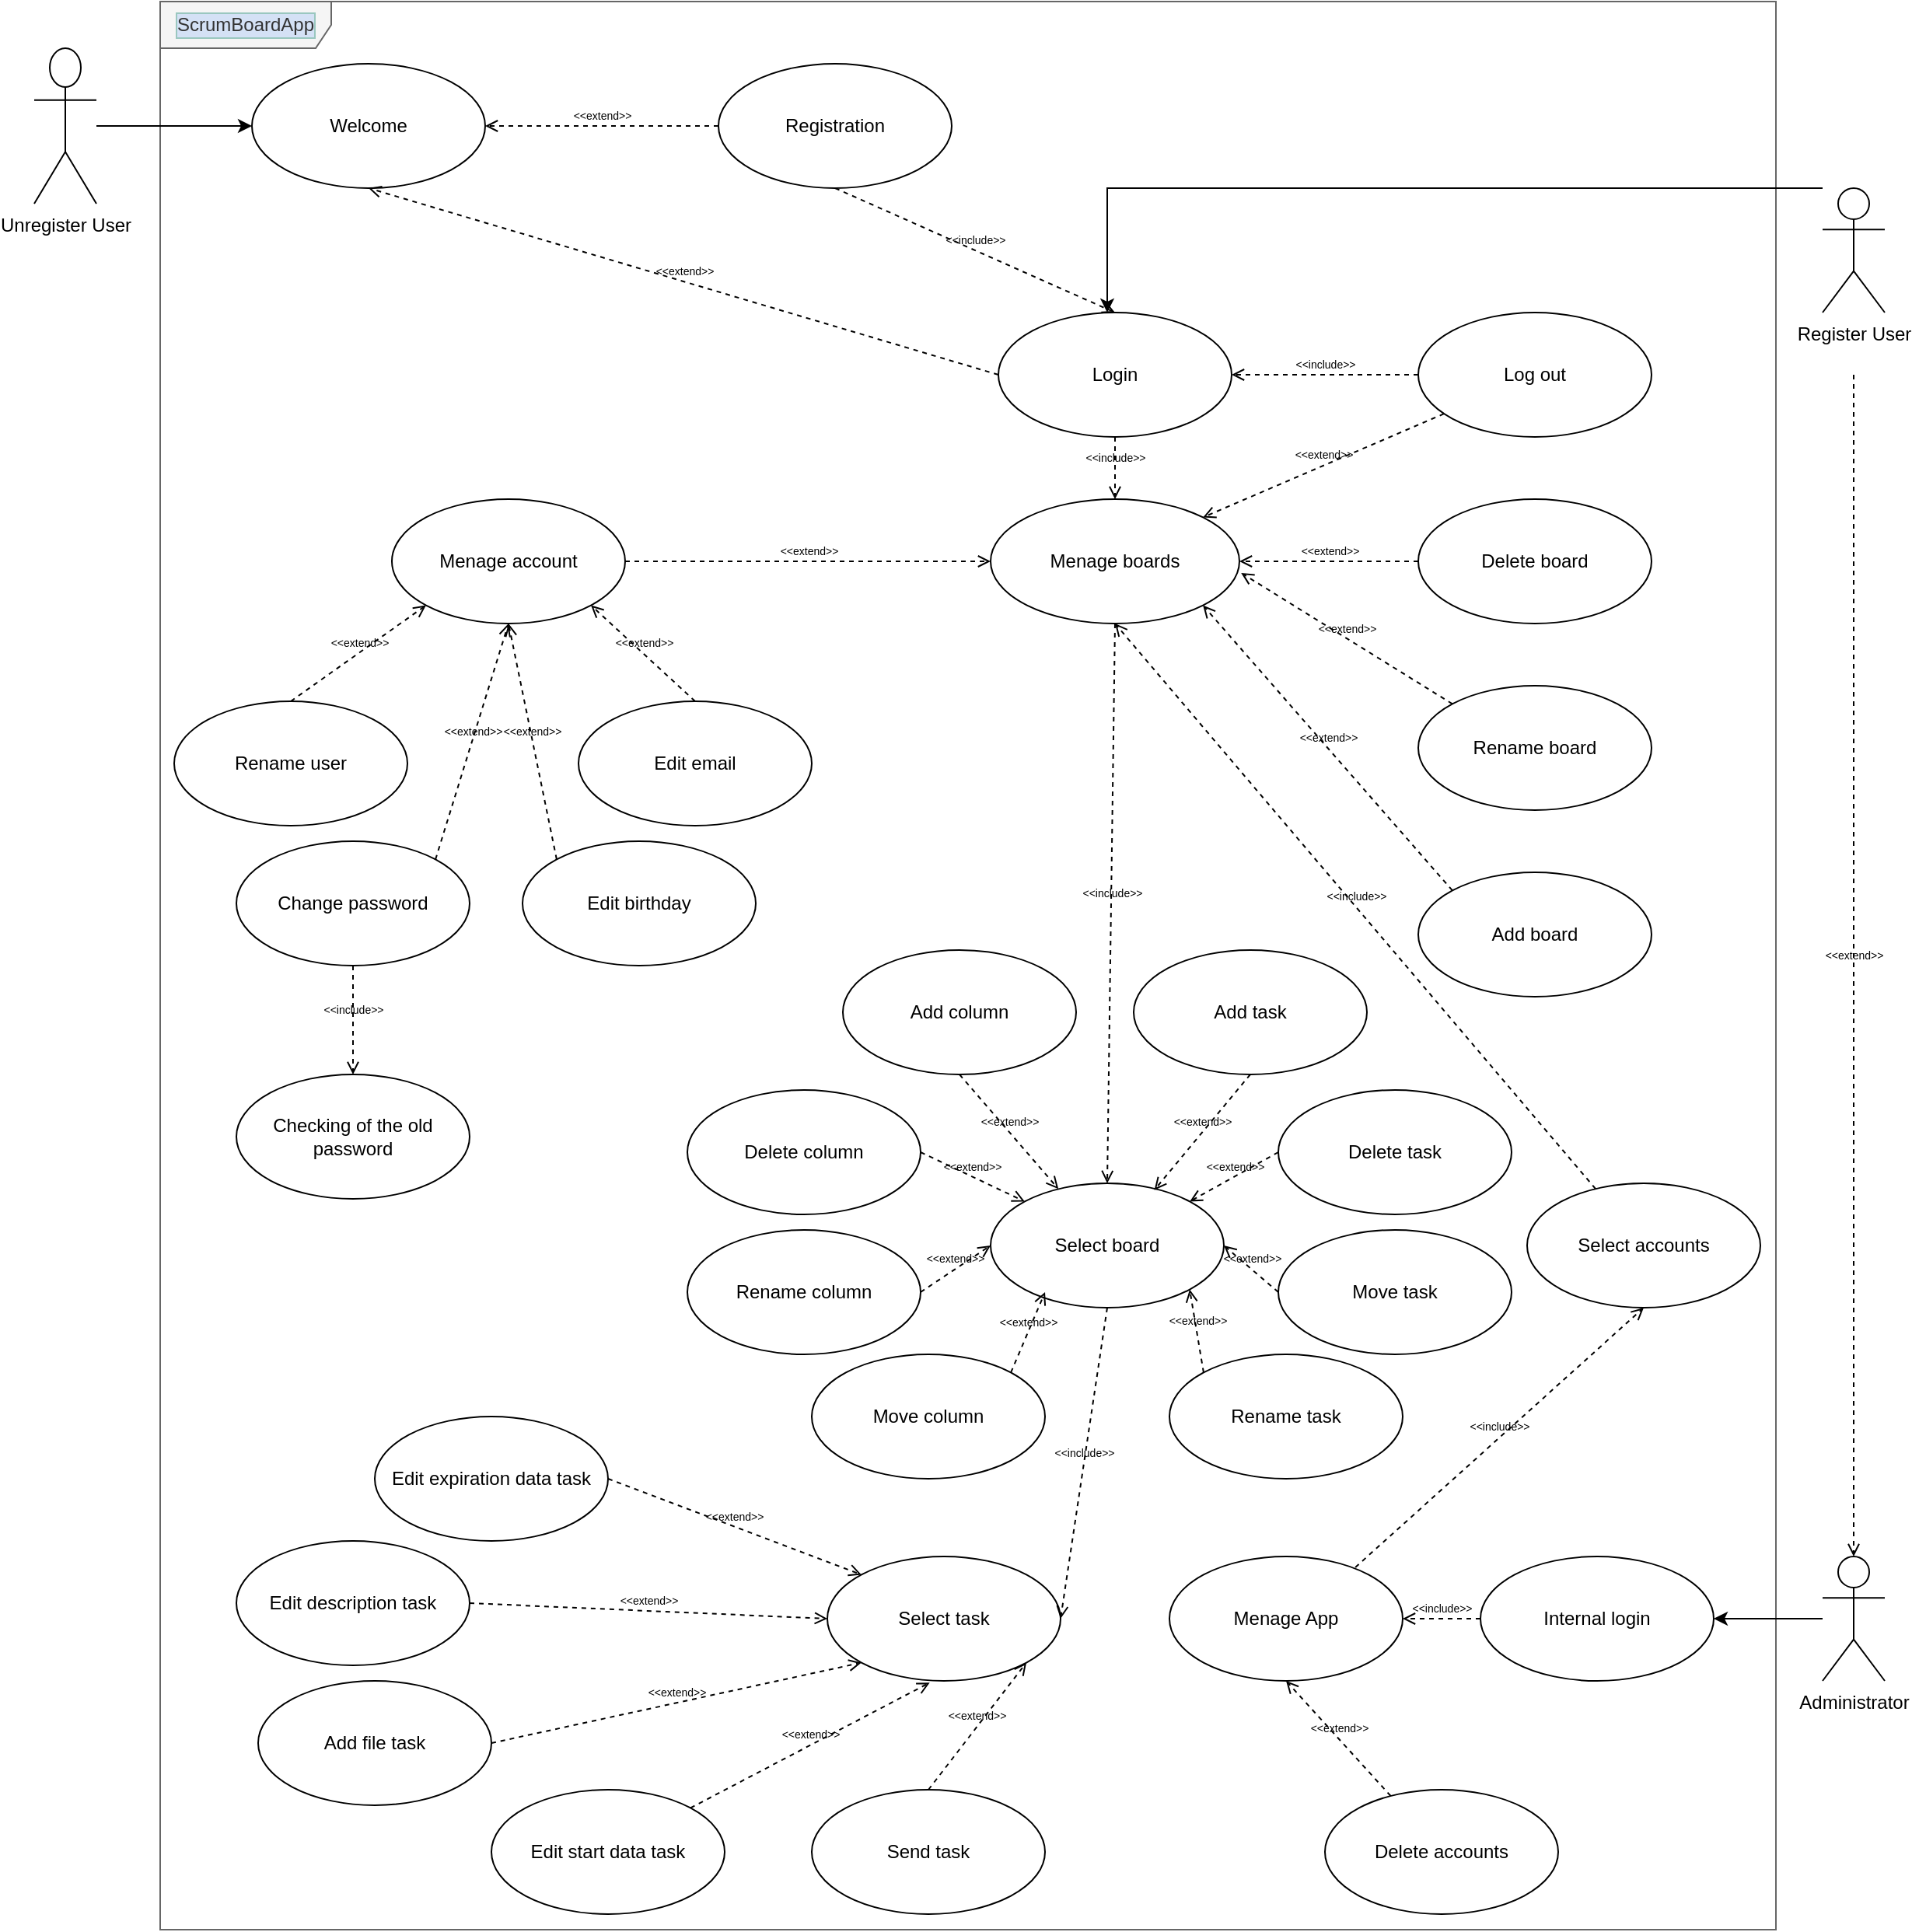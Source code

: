 <mxfile version="18.1.1" type="github" pages="10">
  <diagram id="qUPmlaSDLw5E5s6Abh2X" name="UseCase">
    <mxGraphModel dx="1237" dy="1840" grid="1" gridSize="10" guides="1" tooltips="1" connect="1" arrows="1" fold="1" page="1" pageScale="1" pageWidth="827" pageHeight="1169" background="#FFFFFF" math="0" shadow="0">
      <root>
        <mxCell id="0" />
        <mxCell id="1" parent="0" />
        <mxCell id="uLyRi9IVPja2gbTCep0T-14" value="ScrumBoardApp" style="shape=umlFrame;whiteSpace=wrap;html=1;width=110;height=30;labelBackgroundColor=#D4E1F5;labelBorderColor=#9AC7BF;fillColor=#f5f5f5;fontColor=#333333;strokeColor=#666666;gradientColor=none;" parent="1" vertex="1">
          <mxGeometry x="201" y="-1120" width="1039" height="1240" as="geometry" />
        </mxCell>
        <mxCell id="BxUxI4N-5XbiOb3hVCby-7" style="edgeStyle=orthogonalEdgeStyle;rounded=0;orthogonalLoop=1;jettySize=auto;html=1;entryX=1;entryY=0.5;entryDx=0;entryDy=0;" parent="1" source="uLyRi9IVPja2gbTCep0T-17" target="6dyK5nOKoO90XTfCCtfe-1" edge="1">
          <mxGeometry relative="1" as="geometry" />
        </mxCell>
        <mxCell id="uLyRi9IVPja2gbTCep0T-17" value="Administrator" style="shape=umlActor;verticalLabelPosition=bottom;verticalAlign=top;html=1;" parent="1" vertex="1">
          <mxGeometry x="1270" y="-120" width="40" height="80" as="geometry" />
        </mxCell>
        <mxCell id="uLyRi9IVPja2gbTCep0T-18" style="edgeStyle=orthogonalEdgeStyle;rounded=0;orthogonalLoop=1;jettySize=auto;html=1;exitX=0.5;exitY=0.5;exitDx=0;exitDy=0;exitPerimeter=0;entryX=0.5;entryY=0.5;entryDx=0;entryDy=0;entryPerimeter=0;" parent="1" source="uLyRi9IVPja2gbTCep0T-17" target="uLyRi9IVPja2gbTCep0T-17" edge="1">
          <mxGeometry relative="1" as="geometry" />
        </mxCell>
        <mxCell id="3-MupCUPRcye6tlEEDHO-7" style="edgeStyle=orthogonalEdgeStyle;rounded=0;orthogonalLoop=1;jettySize=auto;html=1;entryX=0;entryY=0.5;entryDx=0;entryDy=0;fontSize=7;fontColor=#000000;" parent="1" source="3-MupCUPRcye6tlEEDHO-1" target="3-MupCUPRcye6tlEEDHO-2" edge="1">
          <mxGeometry relative="1" as="geometry" />
        </mxCell>
        <mxCell id="3-MupCUPRcye6tlEEDHO-1" value="&lt;font color=&quot;#000000&quot;&gt;Unregister User&lt;/font&gt;" style="shape=umlActor;verticalLabelPosition=bottom;verticalAlign=top;html=1;fontColor=#FF8000;" parent="1" vertex="1">
          <mxGeometry x="120" y="-1090" width="40" height="100" as="geometry" />
        </mxCell>
        <mxCell id="3-MupCUPRcye6tlEEDHO-2" value="Welcome" style="ellipse;whiteSpace=wrap;html=1;labelBackgroundColor=none;" parent="1" vertex="1">
          <mxGeometry x="260" y="-1080" width="150" height="80" as="geometry" />
        </mxCell>
        <mxCell id="3-MupCUPRcye6tlEEDHO-3" value="Login" style="ellipse;whiteSpace=wrap;html=1;labelBackgroundColor=none;fontColor=#000000;" parent="1" vertex="1">
          <mxGeometry x="740" y="-920" width="150" height="80" as="geometry" />
        </mxCell>
        <mxCell id="3-MupCUPRcye6tlEEDHO-4" value="Registration" style="ellipse;whiteSpace=wrap;html=1;labelBackgroundColor=none;labelBorderColor=none;gradientColor=none;fontColor=#000000;" parent="1" vertex="1">
          <mxGeometry x="560" y="-1080" width="150" height="80" as="geometry" />
        </mxCell>
        <mxCell id="3-MupCUPRcye6tlEEDHO-9" value="&amp;lt;&amp;lt;include&amp;gt;&amp;gt;" style="html=1;verticalAlign=bottom;labelBackgroundColor=none;endArrow=open;endFill=0;dashed=1;rounded=0;fontSize=7;fontColor=#000000;exitX=0.5;exitY=1;exitDx=0;exitDy=0;entryX=0.5;entryY=0;entryDx=0;entryDy=0;" parent="1" source="3-MupCUPRcye6tlEEDHO-4" target="3-MupCUPRcye6tlEEDHO-3" edge="1">
          <mxGeometry width="160" relative="1" as="geometry">
            <mxPoint x="796" y="-610" as="sourcePoint" />
            <mxPoint x="956" y="-610" as="targetPoint" />
          </mxGeometry>
        </mxCell>
        <mxCell id="3-MupCUPRcye6tlEEDHO-10" value="Menage boards" style="ellipse;whiteSpace=wrap;html=1;labelBackgroundColor=none;fontColor=#000000;" parent="1" vertex="1">
          <mxGeometry x="735" y="-800" width="160" height="80" as="geometry" />
        </mxCell>
        <mxCell id="3-MupCUPRcye6tlEEDHO-11" value="&amp;lt;&amp;lt;include&amp;gt;&amp;gt;" style="html=1;verticalAlign=bottom;labelBackgroundColor=none;endArrow=open;endFill=0;dashed=1;rounded=0;fontSize=7;fontColor=#000000;exitX=0.5;exitY=1;exitDx=0;exitDy=0;entryX=0.5;entryY=0;entryDx=0;entryDy=0;" parent="1" source="3-MupCUPRcye6tlEEDHO-3" target="3-MupCUPRcye6tlEEDHO-10" edge="1">
          <mxGeometry width="160" relative="1" as="geometry">
            <mxPoint x="825" y="-1010" as="sourcePoint" />
            <mxPoint x="825" y="-910" as="targetPoint" />
            <Array as="points" />
          </mxGeometry>
        </mxCell>
        <mxCell id="3-MupCUPRcye6tlEEDHO-12" value="&amp;lt;&amp;lt;extend&amp;gt;&amp;gt;" style="html=1;verticalAlign=bottom;labelBackgroundColor=none;endArrow=open;endFill=0;dashed=1;rounded=0;fontSize=7;fontColor=#000000;exitX=0;exitY=0.5;exitDx=0;exitDy=0;entryX=1;entryY=0.5;entryDx=0;entryDy=0;" parent="1" source="3-MupCUPRcye6tlEEDHO-4" target="3-MupCUPRcye6tlEEDHO-2" edge="1">
          <mxGeometry width="160" relative="1" as="geometry">
            <mxPoint x="740" y="-780" as="sourcePoint" />
            <mxPoint x="900" y="-780" as="targetPoint" />
            <Array as="points">
              <mxPoint x="450" y="-1040" />
            </Array>
          </mxGeometry>
        </mxCell>
        <mxCell id="3-MupCUPRcye6tlEEDHO-13" value="&amp;lt;&amp;lt;extend&amp;gt;&amp;gt;" style="html=1;verticalAlign=bottom;labelBackgroundColor=none;endArrow=open;endFill=0;dashed=1;rounded=0;fontSize=7;fontColor=#000000;exitX=0;exitY=0.5;exitDx=0;exitDy=0;entryX=0.5;entryY=1;entryDx=0;entryDy=0;" parent="1" source="3-MupCUPRcye6tlEEDHO-3" target="3-MupCUPRcye6tlEEDHO-2" edge="1">
          <mxGeometry width="160" relative="1" as="geometry">
            <mxPoint x="500" y="-1010" as="sourcePoint" />
            <mxPoint x="420" y="-1010" as="targetPoint" />
            <Array as="points" />
          </mxGeometry>
        </mxCell>
        <mxCell id="GKqe_3WylqK7WsRheP3Q-9" style="edgeStyle=orthogonalEdgeStyle;rounded=0;orthogonalLoop=1;jettySize=auto;html=1;fontSize=7;fontColor=#000000;" parent="1" source="3-MupCUPRcye6tlEEDHO-16" edge="1">
          <mxGeometry relative="1" as="geometry">
            <mxPoint x="810" y="-920" as="targetPoint" />
            <Array as="points">
              <mxPoint x="1240" y="-1000" />
              <mxPoint x="810" y="-1000" />
            </Array>
          </mxGeometry>
        </mxCell>
        <mxCell id="3-MupCUPRcye6tlEEDHO-16" value="Register User" style="shape=umlActor;verticalLabelPosition=bottom;verticalAlign=top;html=1;fontColor=#000000;" parent="1" vertex="1">
          <mxGeometry x="1270" y="-1000" width="40" height="80" as="geometry" />
        </mxCell>
        <mxCell id="3-MupCUPRcye6tlEEDHO-17" value="Menage account" style="ellipse;whiteSpace=wrap;html=1;labelBackgroundColor=none;fontColor=#000000;" parent="1" vertex="1">
          <mxGeometry x="350" y="-800" width="150" height="80" as="geometry" />
        </mxCell>
        <mxCell id="3-MupCUPRcye6tlEEDHO-18" value="Log out" style="ellipse;whiteSpace=wrap;html=1;labelBackgroundColor=none;fontColor=#000000;" parent="1" vertex="1">
          <mxGeometry x="1010" y="-920" width="150" height="80" as="geometry" />
        </mxCell>
        <mxCell id="3-MupCUPRcye6tlEEDHO-19" value="&amp;lt;&amp;lt;extend&amp;gt;&amp;gt;" style="html=1;verticalAlign=bottom;labelBackgroundColor=none;endArrow=open;endFill=0;dashed=1;rounded=0;fontSize=7;fontColor=#000000;exitX=1;exitY=0.5;exitDx=0;exitDy=0;entryX=0;entryY=0.5;entryDx=0;entryDy=0;" parent="1" source="3-MupCUPRcye6tlEEDHO-17" target="3-MupCUPRcye6tlEEDHO-10" edge="1">
          <mxGeometry width="160" relative="1" as="geometry">
            <mxPoint x="740" y="-810" as="sourcePoint" />
            <mxPoint x="585" y="-930" as="targetPoint" />
            <Array as="points" />
          </mxGeometry>
        </mxCell>
        <mxCell id="3-MupCUPRcye6tlEEDHO-20" value="&amp;lt;&amp;lt;extend&amp;gt;&amp;gt;" style="html=1;verticalAlign=bottom;labelBackgroundColor=none;endArrow=open;endFill=0;dashed=1;rounded=0;fontSize=7;fontColor=#000000;entryX=1;entryY=0;entryDx=0;entryDy=0;" parent="1" source="3-MupCUPRcye6tlEEDHO-18" target="3-MupCUPRcye6tlEEDHO-10" edge="1">
          <mxGeometry width="160" relative="1" as="geometry">
            <mxPoint x="760" y="-860" as="sourcePoint" />
            <mxPoint x="605" y="-980" as="targetPoint" />
            <Array as="points" />
          </mxGeometry>
        </mxCell>
        <mxCell id="3-MupCUPRcye6tlEEDHO-22" value="Add board" style="ellipse;whiteSpace=wrap;html=1;labelBackgroundColor=none;fontColor=#000000;" parent="1" vertex="1">
          <mxGeometry x="1010" y="-560" width="150" height="80" as="geometry" />
        </mxCell>
        <mxCell id="3-MupCUPRcye6tlEEDHO-24" value="Rename board" style="ellipse;whiteSpace=wrap;html=1;labelBackgroundColor=none;fontColor=#000000;" parent="1" vertex="1">
          <mxGeometry x="1010" y="-680" width="150" height="80" as="geometry" />
        </mxCell>
        <mxCell id="3-MupCUPRcye6tlEEDHO-25" value="Delete board" style="ellipse;whiteSpace=wrap;html=1;labelBackgroundColor=none;fontColor=#000000;" parent="1" vertex="1">
          <mxGeometry x="1010" y="-800" width="150" height="80" as="geometry" />
        </mxCell>
        <mxCell id="3-MupCUPRcye6tlEEDHO-26" value="&amp;lt;&amp;lt;extend&amp;gt;&amp;gt;" style="html=1;verticalAlign=bottom;labelBackgroundColor=none;endArrow=open;endFill=0;dashed=1;rounded=0;fontSize=7;fontColor=#000000;exitX=0;exitY=0.5;exitDx=0;exitDy=0;entryX=1;entryY=0.5;entryDx=0;entryDy=0;" parent="1" source="3-MupCUPRcye6tlEEDHO-25" target="3-MupCUPRcye6tlEEDHO-10" edge="1">
          <mxGeometry width="160" relative="1" as="geometry">
            <mxPoint x="880.0" y="-690" as="sourcePoint" />
            <mxPoint x="750.0" y="-690" as="targetPoint" />
            <Array as="points" />
          </mxGeometry>
        </mxCell>
        <mxCell id="3-MupCUPRcye6tlEEDHO-27" value="&amp;lt;&amp;lt;extend&amp;gt;&amp;gt;" style="html=1;verticalAlign=bottom;labelBackgroundColor=none;endArrow=open;endFill=0;dashed=1;rounded=0;fontSize=7;fontColor=#000000;exitX=0;exitY=0;exitDx=0;exitDy=0;entryX=1;entryY=1;entryDx=0;entryDy=0;" parent="1" source="3-MupCUPRcye6tlEEDHO-22" target="3-MupCUPRcye6tlEEDHO-10" edge="1">
          <mxGeometry width="160" relative="1" as="geometry">
            <mxPoint x="940.0" y="-680" as="sourcePoint" />
            <mxPoint x="820" y="-720" as="targetPoint" />
            <Array as="points" />
          </mxGeometry>
        </mxCell>
        <mxCell id="3-MupCUPRcye6tlEEDHO-29" value="&amp;lt;&amp;lt;extend&amp;gt;&amp;gt;" style="html=1;verticalAlign=bottom;labelBackgroundColor=none;endArrow=open;endFill=0;dashed=1;rounded=0;fontSize=7;fontColor=#000000;entryX=1.007;entryY=0.593;entryDx=0;entryDy=0;exitX=0;exitY=0;exitDx=0;exitDy=0;entryPerimeter=0;" parent="1" source="3-MupCUPRcye6tlEEDHO-24" target="3-MupCUPRcye6tlEEDHO-10" edge="1">
          <mxGeometry width="160" relative="1" as="geometry">
            <mxPoint x="720" y="-820" as="sourcePoint" />
            <mxPoint x="610" y="-720" as="targetPoint" />
            <Array as="points" />
          </mxGeometry>
        </mxCell>
        <mxCell id="3-MupCUPRcye6tlEEDHO-31" value="Rename column" style="ellipse;whiteSpace=wrap;html=1;labelBackgroundColor=none;fontColor=#000000;" parent="1" vertex="1">
          <mxGeometry x="540" y="-330" width="150" height="80" as="geometry" />
        </mxCell>
        <mxCell id="3-MupCUPRcye6tlEEDHO-32" value="Delete column" style="ellipse;whiteSpace=wrap;html=1;labelBackgroundColor=none;fontColor=#000000;" parent="1" vertex="1">
          <mxGeometry x="540" y="-420" width="150" height="80" as="geometry" />
        </mxCell>
        <mxCell id="3-MupCUPRcye6tlEEDHO-33" value="Move column" style="ellipse;whiteSpace=wrap;html=1;labelBackgroundColor=none;fontColor=#000000;" parent="1" vertex="1">
          <mxGeometry x="620" y="-250" width="150" height="80" as="geometry" />
        </mxCell>
        <mxCell id="3-MupCUPRcye6tlEEDHO-34" value="Add column" style="ellipse;whiteSpace=wrap;html=1;labelBackgroundColor=none;fontColor=#000000;" parent="1" vertex="1">
          <mxGeometry x="640" y="-510" width="150" height="80" as="geometry" />
        </mxCell>
        <mxCell id="3-MupCUPRcye6tlEEDHO-35" value="Rename task" style="ellipse;whiteSpace=wrap;html=1;labelBackgroundColor=none;fontColor=#000000;" parent="1" vertex="1">
          <mxGeometry x="850" y="-250" width="150" height="80" as="geometry" />
        </mxCell>
        <mxCell id="3-MupCUPRcye6tlEEDHO-36" value="Delete task" style="ellipse;whiteSpace=wrap;html=1;labelBackgroundColor=none;fontColor=#000000;" parent="1" vertex="1">
          <mxGeometry x="920" y="-420" width="150" height="80" as="geometry" />
        </mxCell>
        <mxCell id="3-MupCUPRcye6tlEEDHO-37" value="Move task" style="ellipse;whiteSpace=wrap;html=1;labelBackgroundColor=none;fontColor=#000000;" parent="1" vertex="1">
          <mxGeometry x="920" y="-330" width="150" height="80" as="geometry" />
        </mxCell>
        <mxCell id="3-MupCUPRcye6tlEEDHO-38" value="Add task" style="ellipse;whiteSpace=wrap;html=1;labelBackgroundColor=none;fontColor=#000000;" parent="1" vertex="1">
          <mxGeometry x="827" y="-510" width="150" height="80" as="geometry" />
        </mxCell>
        <mxCell id="3-MupCUPRcye6tlEEDHO-39" value="Select task" style="ellipse;whiteSpace=wrap;html=1;labelBackgroundColor=none;fontColor=#000000;" parent="1" vertex="1">
          <mxGeometry x="630" y="-120" width="150" height="80" as="geometry" />
        </mxCell>
        <mxCell id="r398jmPAlGgSYUmbM45n-1" value="Edit description task" style="ellipse;whiteSpace=wrap;html=1;labelBackgroundColor=none;fontColor=#000000;" parent="1" vertex="1">
          <mxGeometry x="250" y="-130.0" width="150" height="80" as="geometry" />
        </mxCell>
        <mxCell id="r398jmPAlGgSYUmbM45n-2" value="Send task" style="ellipse;whiteSpace=wrap;html=1;labelBackgroundColor=none;fontColor=#000000;" parent="1" vertex="1">
          <mxGeometry x="620" y="30" width="150" height="80" as="geometry" />
        </mxCell>
        <mxCell id="-JUkDVZVKECFxZakKanB-1" value="Add file task" style="ellipse;whiteSpace=wrap;html=1;labelBackgroundColor=none;fontColor=#000000;" parent="1" vertex="1">
          <mxGeometry x="264" y="-40" width="150" height="80" as="geometry" />
        </mxCell>
        <mxCell id="-JUkDVZVKECFxZakKanB-2" value="Edit&amp;nbsp;start data task" style="ellipse;whiteSpace=wrap;html=1;labelBackgroundColor=none;fontColor=#000000;" parent="1" vertex="1">
          <mxGeometry x="414" y="30" width="150" height="80" as="geometry" />
        </mxCell>
        <mxCell id="-JUkDVZVKECFxZakKanB-3" value="Edit&amp;nbsp;expiration data task" style="ellipse;whiteSpace=wrap;html=1;labelBackgroundColor=none;fontColor=#000000;" parent="1" vertex="1">
          <mxGeometry x="339" y="-210.0" width="150" height="80" as="geometry" />
        </mxCell>
        <mxCell id="zEmNnUaXrM6x5HkobvYj-2" value="&amp;lt;&amp;lt;include&amp;gt;&amp;gt;" style="html=1;verticalAlign=bottom;labelBackgroundColor=none;endArrow=open;endFill=0;dashed=1;rounded=0;fontSize=7;fontColor=#000000;exitX=0;exitY=0.5;exitDx=0;exitDy=0;entryX=1;entryY=0.5;entryDx=0;entryDy=0;" parent="1" source="3-MupCUPRcye6tlEEDHO-18" target="3-MupCUPRcye6tlEEDHO-3" edge="1">
          <mxGeometry width="160" relative="1" as="geometry">
            <mxPoint x="825" y="-990" as="sourcePoint" />
            <mxPoint x="825" y="-910" as="targetPoint" />
            <Array as="points">
              <mxPoint x="930" y="-880" />
            </Array>
          </mxGeometry>
        </mxCell>
        <mxCell id="uRjbwsUOdH9eqwaA0u_4-1" value="Rename user" style="ellipse;whiteSpace=wrap;html=1;labelBackgroundColor=none;fontColor=#000000;" parent="1" vertex="1">
          <mxGeometry x="210" y="-670" width="150" height="80" as="geometry" />
        </mxCell>
        <mxCell id="uRjbwsUOdH9eqwaA0u_4-2" value="Edit birthday" style="ellipse;whiteSpace=wrap;html=1;labelBackgroundColor=none;fontColor=#000000;" parent="1" vertex="1">
          <mxGeometry x="434" y="-580" width="150" height="80" as="geometry" />
        </mxCell>
        <mxCell id="uRjbwsUOdH9eqwaA0u_4-3" value="Change password" style="ellipse;whiteSpace=wrap;html=1;labelBackgroundColor=none;fontColor=#000000;" parent="1" vertex="1">
          <mxGeometry x="250" y="-580" width="150" height="80" as="geometry" />
        </mxCell>
        <mxCell id="uRjbwsUOdH9eqwaA0u_4-4" value="Edit email" style="ellipse;whiteSpace=wrap;html=1;labelBackgroundColor=none;fontColor=#000000;" parent="1" vertex="1">
          <mxGeometry x="470" y="-670" width="150" height="80" as="geometry" />
        </mxCell>
        <mxCell id="uRjbwsUOdH9eqwaA0u_4-5" value="&amp;lt;&amp;lt;extend&amp;gt;&amp;gt;" style="html=1;verticalAlign=bottom;labelBackgroundColor=none;endArrow=open;endFill=0;dashed=1;rounded=0;fontSize=7;fontColor=#000000;exitX=0.5;exitY=0;exitDx=0;exitDy=0;entryX=0;entryY=1;entryDx=0;entryDy=0;" parent="1" source="uRjbwsUOdH9eqwaA0u_4-1" target="3-MupCUPRcye6tlEEDHO-17" edge="1">
          <mxGeometry width="160" relative="1" as="geometry">
            <mxPoint x="540.0" y="-630" as="sourcePoint" />
            <mxPoint x="678.431" y="-721.716" as="targetPoint" />
            <Array as="points" />
          </mxGeometry>
        </mxCell>
        <mxCell id="uRjbwsUOdH9eqwaA0u_4-6" value="&amp;lt;&amp;lt;extend&amp;gt;&amp;gt;" style="html=1;verticalAlign=bottom;labelBackgroundColor=none;endArrow=open;endFill=0;dashed=1;rounded=0;fontSize=7;fontColor=#000000;exitX=1;exitY=0;exitDx=0;exitDy=0;entryX=0.5;entryY=1;entryDx=0;entryDy=0;" parent="1" source="uRjbwsUOdH9eqwaA0u_4-3" target="3-MupCUPRcye6tlEEDHO-17" edge="1">
          <mxGeometry width="160" relative="1" as="geometry">
            <mxPoint x="345" y="-510" as="sourcePoint" />
            <mxPoint x="412.282" y="-601.549" as="targetPoint" />
            <Array as="points" />
          </mxGeometry>
        </mxCell>
        <mxCell id="uRjbwsUOdH9eqwaA0u_4-7" value="&amp;lt;&amp;lt;extend&amp;gt;&amp;gt;" style="html=1;verticalAlign=bottom;labelBackgroundColor=none;endArrow=open;endFill=0;dashed=1;rounded=0;fontSize=7;fontColor=#000000;exitX=0;exitY=0;exitDx=0;exitDy=0;entryX=0.5;entryY=1;entryDx=0;entryDy=0;" parent="1" source="uRjbwsUOdH9eqwaA0u_4-2" target="3-MupCUPRcye6tlEEDHO-17" edge="1">
          <mxGeometry width="160" relative="1" as="geometry">
            <mxPoint x="437.718" y="-378.451" as="sourcePoint" />
            <mxPoint x="460" y="-590" as="targetPoint" />
            <Array as="points" />
          </mxGeometry>
        </mxCell>
        <mxCell id="uRjbwsUOdH9eqwaA0u_4-9" value="&amp;lt;&amp;lt;extend&amp;gt;&amp;gt;" style="html=1;verticalAlign=bottom;labelBackgroundColor=none;endArrow=open;endFill=0;dashed=1;rounded=0;fontSize=7;fontColor=#000000;exitX=0.5;exitY=0;exitDx=0;exitDy=0;entryX=1;entryY=1;entryDx=0;entryDy=0;" parent="1" source="uRjbwsUOdH9eqwaA0u_4-4" target="3-MupCUPRcye6tlEEDHO-17" edge="1">
          <mxGeometry width="160" relative="1" as="geometry">
            <mxPoint x="527.282" y="-378.451" as="sourcePoint" />
            <mxPoint x="465" y="-590" as="targetPoint" />
            <Array as="points" />
          </mxGeometry>
        </mxCell>
        <mxCell id="YKTYk-n2U9CW4nkivVK_-1" value="Select board" style="ellipse;whiteSpace=wrap;html=1;labelBackgroundColor=none;fontColor=#000000;" parent="1" vertex="1">
          <mxGeometry x="735" y="-360" width="150" height="80" as="geometry" />
        </mxCell>
        <mxCell id="pPdINwlMwoVJISPb7JyL-1" value="&amp;lt;&amp;lt;extend&amp;gt;&amp;gt;" style="html=1;verticalAlign=bottom;labelBackgroundColor=none;endArrow=open;endFill=0;dashed=1;rounded=0;fontSize=7;fontColor=#000000;exitX=0.5;exitY=1;exitDx=0;exitDy=0;" parent="1" source="3-MupCUPRcye6tlEEDHO-34" target="YKTYk-n2U9CW4nkivVK_-1" edge="1">
          <mxGeometry width="160" relative="1" as="geometry">
            <mxPoint x="720" y="-118.28" as="sourcePoint" />
            <mxPoint x="660" y="-98.28" as="targetPoint" />
            <Array as="points" />
          </mxGeometry>
        </mxCell>
        <mxCell id="pPdINwlMwoVJISPb7JyL-2" value="&amp;lt;&amp;lt;extend&amp;gt;&amp;gt;" style="html=1;verticalAlign=bottom;labelBackgroundColor=none;endArrow=open;endFill=0;dashed=1;rounded=0;fontSize=7;fontColor=#000000;entryX=0;entryY=0;entryDx=0;entryDy=0;exitX=1;exitY=0.5;exitDx=0;exitDy=0;" parent="1" source="3-MupCUPRcye6tlEEDHO-32" target="YKTYk-n2U9CW4nkivVK_-1" edge="1">
          <mxGeometry width="160" relative="1" as="geometry">
            <mxPoint x="610" y="-108.28" as="sourcePoint" />
            <mxPoint x="678.033" y="-149.996" as="targetPoint" />
            <Array as="points" />
          </mxGeometry>
        </mxCell>
        <mxCell id="pPdINwlMwoVJISPb7JyL-3" value="&amp;lt;&amp;lt;extend&amp;gt;&amp;gt;" style="html=1;verticalAlign=bottom;labelBackgroundColor=none;endArrow=open;endFill=0;dashed=1;rounded=0;fontSize=7;fontColor=#000000;entryX=0;entryY=0.5;entryDx=0;entryDy=0;exitX=1;exitY=0.5;exitDx=0;exitDy=0;" parent="1" source="3-MupCUPRcye6tlEEDHO-31" target="YKTYk-n2U9CW4nkivVK_-1" edge="1">
          <mxGeometry width="160" relative="1" as="geometry">
            <mxPoint x="610" y="-58.28" as="sourcePoint" />
            <mxPoint x="720" y="-58.28" as="targetPoint" />
            <Array as="points" />
          </mxGeometry>
        </mxCell>
        <mxCell id="pPdINwlMwoVJISPb7JyL-4" value="&amp;lt;&amp;lt;extend&amp;gt;&amp;gt;" style="html=1;verticalAlign=bottom;labelBackgroundColor=none;endArrow=open;endFill=0;dashed=1;rounded=0;fontSize=7;fontColor=#000000;exitX=1;exitY=0;exitDx=0;exitDy=0;" parent="1" source="3-MupCUPRcye6tlEEDHO-33" edge="1">
          <mxGeometry width="160" relative="1" as="geometry">
            <mxPoint x="610" y="61.72" as="sourcePoint" />
            <mxPoint x="770" y="-290" as="targetPoint" />
            <Array as="points" />
          </mxGeometry>
        </mxCell>
        <mxCell id="pPdINwlMwoVJISPb7JyL-5" value="&amp;lt;&amp;lt;extend&amp;gt;&amp;gt;" style="html=1;verticalAlign=bottom;labelBackgroundColor=none;endArrow=open;endFill=0;dashed=1;rounded=0;fontSize=7;fontColor=#000000;exitX=0.5;exitY=1;exitDx=0;exitDy=0;entryX=0.702;entryY=0.054;entryDx=0;entryDy=0;entryPerimeter=0;" parent="1" source="3-MupCUPRcye6tlEEDHO-38" target="YKTYk-n2U9CW4nkivVK_-1" edge="1">
          <mxGeometry width="160" relative="1" as="geometry">
            <mxPoint x="877" y="-308.28" as="sourcePoint" />
            <mxPoint x="880" y="-270" as="targetPoint" />
            <Array as="points" />
          </mxGeometry>
        </mxCell>
        <mxCell id="pPdINwlMwoVJISPb7JyL-6" value="&amp;lt;&amp;lt;extend&amp;gt;&amp;gt;" style="html=1;verticalAlign=bottom;labelBackgroundColor=none;endArrow=open;endFill=0;dashed=1;rounded=0;fontSize=7;fontColor=#000000;exitX=0;exitY=0.5;exitDx=0;exitDy=0;entryX=1;entryY=0;entryDx=0;entryDy=0;" parent="1" source="3-MupCUPRcye6tlEEDHO-36" target="YKTYk-n2U9CW4nkivVK_-1" edge="1">
          <mxGeometry width="160" relative="1" as="geometry">
            <mxPoint x="926.967" y="-149.996" as="sourcePoint" />
            <mxPoint x="890" y="-320" as="targetPoint" />
            <Array as="points" />
          </mxGeometry>
        </mxCell>
        <mxCell id="pPdINwlMwoVJISPb7JyL-7" value="&amp;lt;&amp;lt;extend&amp;gt;&amp;gt;" style="html=1;verticalAlign=bottom;labelBackgroundColor=none;endArrow=open;endFill=0;dashed=1;rounded=0;fontSize=7;fontColor=#000000;entryX=1;entryY=1;entryDx=0;entryDy=0;exitX=0;exitY=0;exitDx=0;exitDy=0;" parent="1" source="3-MupCUPRcye6tlEEDHO-35" target="YKTYk-n2U9CW4nkivVK_-1" edge="1">
          <mxGeometry width="160" relative="1" as="geometry">
            <mxPoint x="980" y="-58.28" as="sourcePoint" />
            <mxPoint x="870" y="-58.28" as="targetPoint" />
            <Array as="points" />
          </mxGeometry>
        </mxCell>
        <mxCell id="pPdINwlMwoVJISPb7JyL-9" value="&amp;lt;&amp;lt;extend&amp;gt;&amp;gt;" style="html=1;verticalAlign=bottom;labelBackgroundColor=none;endArrow=open;endFill=0;dashed=1;rounded=0;fontSize=7;fontColor=#000000;entryX=1;entryY=0.5;entryDx=0;entryDy=0;exitX=0;exitY=0.5;exitDx=0;exitDy=0;" parent="1" source="3-MupCUPRcye6tlEEDHO-37" target="YKTYk-n2U9CW4nkivVK_-1" edge="1">
          <mxGeometry width="160" relative="1" as="geometry">
            <mxPoint x="970" y="-108.28" as="sourcePoint" />
            <mxPoint x="795" y="-18.28" as="targetPoint" />
            <Array as="points" />
          </mxGeometry>
        </mxCell>
        <mxCell id="pPdINwlMwoVJISPb7JyL-10" value="&amp;lt;&amp;lt;include&amp;gt;&amp;gt;" style="html=1;verticalAlign=bottom;labelBackgroundColor=none;endArrow=open;endFill=0;dashed=1;rounded=0;fontSize=7;fontColor=#000000;entryX=0.5;entryY=0;entryDx=0;entryDy=0;" parent="1" target="YKTYk-n2U9CW4nkivVK_-1" edge="1">
          <mxGeometry width="160" relative="1" as="geometry">
            <mxPoint x="815" y="-720" as="sourcePoint" />
            <mxPoint x="1000" y="-228.28" as="targetPoint" />
            <Array as="points" />
          </mxGeometry>
        </mxCell>
        <mxCell id="4P0nBmXq1Fvd464nBs2p-1" value="Сhecking of the old password" style="ellipse;whiteSpace=wrap;html=1;labelBackgroundColor=none;fontColor=#000000;" parent="1" vertex="1">
          <mxGeometry x="250" y="-430" width="150" height="80" as="geometry" />
        </mxCell>
        <mxCell id="FslDkZUJVC23Wiu5REsM-1" value="&amp;lt;&amp;lt;include&amp;gt;&amp;gt;" style="html=1;verticalAlign=bottom;labelBackgroundColor=none;endArrow=open;endFill=0;dashed=1;rounded=0;fontSize=7;fontColor=#000000;exitX=0.5;exitY=1;exitDx=0;exitDy=0;entryX=0.5;entryY=0;entryDx=0;entryDy=0;" parent="1" source="uRjbwsUOdH9eqwaA0u_4-3" target="4P0nBmXq1Fvd464nBs2p-1" edge="1">
          <mxGeometry width="160" relative="1" as="geometry">
            <mxPoint x="915" y="-710" as="sourcePoint" />
            <mxPoint x="1015" y="-510.0" as="targetPoint" />
            <Array as="points" />
          </mxGeometry>
        </mxCell>
        <mxCell id="GKqe_3WylqK7WsRheP3Q-1" value="&amp;lt;&amp;lt;include&amp;gt;&amp;gt;" style="html=1;verticalAlign=bottom;labelBackgroundColor=none;endArrow=open;endFill=0;dashed=1;rounded=0;fontSize=7;fontColor=#000000;exitX=0.5;exitY=1;exitDx=0;exitDy=0;entryX=1;entryY=0.5;entryDx=0;entryDy=0;" parent="1" source="YKTYk-n2U9CW4nkivVK_-1" target="3-MupCUPRcye6tlEEDHO-39" edge="1">
          <mxGeometry width="160" relative="1" as="geometry">
            <mxPoint x="511.569" y="-429.996" as="sourcePoint" />
            <mxPoint x="800" y="-98.28" as="targetPoint" />
            <Array as="points" />
          </mxGeometry>
        </mxCell>
        <mxCell id="GKqe_3WylqK7WsRheP3Q-2" value="&amp;lt;&amp;lt;extend&amp;gt;&amp;gt;" style="html=1;verticalAlign=bottom;labelBackgroundColor=none;endArrow=open;endFill=0;dashed=1;rounded=0;fontSize=7;fontColor=#000000;entryX=0;entryY=0.5;entryDx=0;entryDy=0;exitX=1;exitY=0.5;exitDx=0;exitDy=0;" parent="1" source="r398jmPAlGgSYUmbM45n-1" target="3-MupCUPRcye6tlEEDHO-39" edge="1">
          <mxGeometry width="160" relative="1" as="geometry">
            <mxPoint x="207.849" y="-24.942" as="sourcePoint" />
            <mxPoint x="386.95" y="-158.56" as="targetPoint" />
            <Array as="points" />
          </mxGeometry>
        </mxCell>
        <mxCell id="GKqe_3WylqK7WsRheP3Q-3" value="&amp;lt;&amp;lt;extend&amp;gt;&amp;gt;" style="html=1;verticalAlign=bottom;labelBackgroundColor=none;endArrow=open;endFill=0;dashed=1;rounded=0;fontSize=7;fontColor=#000000;entryX=0;entryY=1;entryDx=0;entryDy=0;exitX=1;exitY=0.5;exitDx=0;exitDy=0;" parent="1" source="-JUkDVZVKECFxZakKanB-1" target="3-MupCUPRcye6tlEEDHO-39" edge="1">
          <mxGeometry width="160" relative="1" as="geometry">
            <mxPoint x="337.849" y="55.058" as="sourcePoint" />
            <mxPoint x="430" y="3.44" as="targetPoint" />
            <Array as="points" />
          </mxGeometry>
        </mxCell>
        <mxCell id="GKqe_3WylqK7WsRheP3Q-4" value="&amp;lt;&amp;lt;extend&amp;gt;&amp;gt;" style="html=1;verticalAlign=bottom;labelBackgroundColor=none;endArrow=open;endFill=0;dashed=1;rounded=0;fontSize=7;fontColor=#000000;entryX=0.439;entryY=1.014;entryDx=0;entryDy=0;exitX=1;exitY=0;exitDx=0;exitDy=0;entryPerimeter=0;" parent="1" source="-JUkDVZVKECFxZakKanB-2" target="3-MupCUPRcye6tlEEDHO-39" edge="1">
          <mxGeometry width="160" relative="1" as="geometry">
            <mxPoint x="367.849" y="175.058" as="sourcePoint" />
            <mxPoint x="452.151" y="31.822" as="targetPoint" />
            <Array as="points" />
          </mxGeometry>
        </mxCell>
        <mxCell id="GKqe_3WylqK7WsRheP3Q-5" value="&amp;lt;&amp;lt;extend&amp;gt;&amp;gt;" style="html=1;verticalAlign=bottom;labelBackgroundColor=none;endArrow=open;endFill=0;dashed=1;rounded=0;fontSize=7;fontColor=#000000;entryX=1;entryY=1;entryDx=0;entryDy=0;exitX=0.5;exitY=0;exitDx=0;exitDy=0;" parent="1" source="r398jmPAlGgSYUmbM45n-2" target="3-MupCUPRcye6tlEEDHO-39" edge="1">
          <mxGeometry width="160" relative="1" as="geometry">
            <mxPoint x="505" y="203.44" as="sourcePoint" />
            <mxPoint x="505" y="43.44" as="targetPoint" />
            <Array as="points" />
          </mxGeometry>
        </mxCell>
        <mxCell id="GKqe_3WylqK7WsRheP3Q-6" value="&amp;lt;&amp;lt;extend&amp;gt;&amp;gt;" style="html=1;verticalAlign=bottom;labelBackgroundColor=none;endArrow=open;endFill=0;dashed=1;rounded=0;fontSize=7;fontColor=#000000;entryX=0;entryY=0;entryDx=0;entryDy=0;exitX=1;exitY=0.5;exitDx=0;exitDy=0;" parent="1" source="-JUkDVZVKECFxZakKanB-3" target="3-MupCUPRcye6tlEEDHO-39" edge="1">
          <mxGeometry width="160" relative="1" as="geometry">
            <mxPoint x="662.151" y="175.058" as="sourcePoint" />
            <mxPoint x="557.849" y="31.822" as="targetPoint" />
            <Array as="points" />
          </mxGeometry>
        </mxCell>
        <mxCell id="BxUxI4N-5XbiOb3hVCby-1" value="&amp;lt;&amp;lt;extend&amp;gt;&amp;gt;" style="html=1;verticalAlign=bottom;labelBackgroundColor=none;endArrow=open;endFill=0;dashed=1;rounded=0;fontSize=7;fontColor=#000000;entryX=0.5;entryY=0;entryDx=0;entryDy=0;entryPerimeter=0;" parent="1" target="uLyRi9IVPja2gbTCep0T-17" edge="1">
          <mxGeometry width="160" relative="1" as="geometry">
            <mxPoint x="1290" y="-880" as="sourcePoint" />
            <mxPoint x="1320" y="-890" as="targetPoint" />
            <Array as="points" />
            <mxPoint as="offset" />
          </mxGeometry>
        </mxCell>
        <mxCell id="BxUxI4N-5XbiOb3hVCby-6" value="Menage App" style="ellipse;whiteSpace=wrap;html=1;labelBackgroundColor=none;fontColor=#000000;" parent="1" vertex="1">
          <mxGeometry x="850" y="-120" width="150" height="80" as="geometry" />
        </mxCell>
        <mxCell id="BxUxI4N-5XbiOb3hVCby-8" value="Delete accounts" style="ellipse;whiteSpace=wrap;html=1;labelBackgroundColor=none;fontColor=#000000;" parent="1" vertex="1">
          <mxGeometry x="950" y="30" width="150" height="80" as="geometry" />
        </mxCell>
        <mxCell id="BxUxI4N-5XbiOb3hVCby-9" value="&amp;lt;&amp;lt;extend&amp;gt;&amp;gt;" style="html=1;verticalAlign=bottom;labelBackgroundColor=none;endArrow=open;endFill=0;dashed=1;rounded=0;fontSize=7;fontColor=#000000;entryX=0.5;entryY=1;entryDx=0;entryDy=0;" parent="1" source="BxUxI4N-5XbiOb3hVCby-8" target="BxUxI4N-5XbiOb3hVCby-6" edge="1">
          <mxGeometry width="160" relative="1" as="geometry">
            <mxPoint x="805" y="-210" as="sourcePoint" />
            <mxPoint x="820" y="-270" as="targetPoint" />
            <Array as="points" />
          </mxGeometry>
        </mxCell>
        <mxCell id="nk2zVK0kltW-OEX62kH1-1" value="Select accounts" style="ellipse;whiteSpace=wrap;html=1;labelBackgroundColor=none;fontColor=#000000;" parent="1" vertex="1">
          <mxGeometry x="1080" y="-360" width="150" height="80" as="geometry" />
        </mxCell>
        <mxCell id="Hgg2ari244arang2wNlB-1" value="&amp;lt;&amp;lt;include&amp;gt;&amp;gt;" style="html=1;verticalAlign=bottom;labelBackgroundColor=none;endArrow=open;endFill=0;dashed=1;rounded=0;fontSize=7;fontColor=#000000;entryX=0.5;entryY=1;entryDx=0;entryDy=0;" parent="1" source="nk2zVK0kltW-OEX62kH1-1" target="3-MupCUPRcye6tlEEDHO-10" edge="1">
          <mxGeometry width="160" relative="1" as="geometry">
            <mxPoint x="1260" y="-140" as="sourcePoint" />
            <mxPoint x="1290" y="-890" as="targetPoint" />
            <Array as="points" />
          </mxGeometry>
        </mxCell>
        <mxCell id="6dyK5nOKoO90XTfCCtfe-1" value="Internal login" style="ellipse;whiteSpace=wrap;html=1;labelBackgroundColor=none;fontColor=#000000;" vertex="1" parent="1">
          <mxGeometry x="1050" y="-120" width="150" height="80" as="geometry" />
        </mxCell>
        <mxCell id="6dyK5nOKoO90XTfCCtfe-3" value="&amp;lt;&amp;lt;include&amp;gt;&amp;gt;" style="html=1;verticalAlign=bottom;labelBackgroundColor=none;endArrow=open;endFill=0;dashed=1;rounded=0;fontSize=7;fontColor=#000000;exitX=0;exitY=0.5;exitDx=0;exitDy=0;entryX=1;entryY=0.5;entryDx=0;entryDy=0;" edge="1" parent="1" source="6dyK5nOKoO90XTfCCtfe-1" target="BxUxI4N-5XbiOb3hVCby-6">
          <mxGeometry width="160" relative="1" as="geometry">
            <mxPoint x="970" y="-20" as="sourcePoint" />
            <mxPoint x="1150" y="60" as="targetPoint" />
            <Array as="points" />
          </mxGeometry>
        </mxCell>
        <mxCell id="eJ77JIYPV4DDOwQVI7zk-1" value="&amp;lt;&amp;lt;include&amp;gt;&amp;gt;" style="html=1;verticalAlign=bottom;labelBackgroundColor=none;endArrow=open;endFill=0;dashed=1;rounded=0;fontSize=7;fontColor=#000000;exitX=0.797;exitY=0.087;exitDx=0;exitDy=0;exitPerimeter=0;entryX=0.5;entryY=1;entryDx=0;entryDy=0;" edge="1" parent="1" source="BxUxI4N-5XbiOb3hVCby-6" target="nk2zVK0kltW-OEX62kH1-1">
          <mxGeometry width="160" relative="1" as="geometry">
            <mxPoint x="1157.5" y="-380" as="sourcePoint" />
            <mxPoint x="1152.5" y="-20" as="targetPoint" />
            <Array as="points" />
          </mxGeometry>
        </mxCell>
      </root>
    </mxGraphModel>
  </diagram>
  <diagram id="Z34OHi6Wktxm36wKiyyq" name="Mockup_Welcome_Page">
    <mxGraphModel dx="1422" dy="772" grid="1" gridSize="10" guides="1" tooltips="1" connect="1" arrows="1" fold="1" page="1" pageScale="1" pageWidth="827" pageHeight="1169" math="0" shadow="0">
      <root>
        <mxCell id="0" />
        <mxCell id="1" parent="0" />
        <UserObject label="" link="data:page/id,nGllJwXl_aKc9Nv57PwL" id="AbebpnNf3NId4tLL-i8--9">
          <mxCell style="strokeWidth=1;shadow=0;dashed=0;align=center;html=1;shape=mxgraph.mockup.containers.browserWindow;rSize=0;strokeColor=#666666;strokeColor2=#008cff;strokeColor3=#c4c4c4;mainText=,;recursiveResize=0;labelBackgroundColor=default;labelBorderColor=#FFFFFF;" parent="1" vertex="1">
            <mxGeometry x="40" y="40" width="760" height="560" as="geometry" />
          </mxCell>
        </UserObject>
        <mxCell id="AbebpnNf3NId4tLL-i8--10" value="ScrumBoard" style="strokeWidth=1;shadow=0;dashed=0;align=center;html=1;shape=mxgraph.mockup.containers.anchor;fontSize=17;fontColor=#666666;align=left;" parent="AbebpnNf3NId4tLL-i8--9" vertex="1">
          <mxGeometry x="60" y="12" width="110" height="26" as="geometry" />
        </mxCell>
        <mxCell id="AbebpnNf3NId4tLL-i8--11" value="https://{home}/" style="strokeWidth=1;shadow=0;dashed=0;align=center;html=1;shape=mxgraph.mockup.containers.anchor;rSize=0;fontSize=17;fontColor=#666666;align=left;" parent="AbebpnNf3NId4tLL-i8--9" vertex="1">
          <mxGeometry x="130" y="60" width="250" height="26" as="geometry" />
        </mxCell>
        <mxCell id="AbebpnNf3NId4tLL-i8--12" value="&lt;font style=&quot;font-size: 16px;&quot;&gt;&lt;b&gt;Hello Dear friend!&lt;br&gt;ScrumBoardApp helps you efficiently solve work Tasks&lt;/b&gt;&lt;/font&gt;" style="text;spacingTop=-5;whiteSpace=wrap;html=1;align=center;fontSize=12;fontFamily=Helvetica;fillColor=none;strokeColor=none;" parent="AbebpnNf3NId4tLL-i8--9" vertex="1">
          <mxGeometry y="190" width="760" height="50" as="geometry" />
        </mxCell>
        <object label="Register" link="data:page/id,nGllJwXl_aKc9Nv57PwL" id="AbebpnNf3NId4tLL-i8--15">
          <mxCell style="strokeWidth=1;shadow=0;dashed=0;align=center;html=1;shape=mxgraph.mockup.buttons.button;strokeColor=#666666;fontColor=#ffffff;mainText=;buttonStyle=round;fontSize=17;fontStyle=1;fillColor=#008cff;whiteSpace=wrap;points=[];" parent="AbebpnNf3NId4tLL-i8--9" vertex="1">
            <mxGeometry x="630" y="120" width="90" height="30" as="geometry" />
          </mxCell>
        </object>
        <UserObject label="" link="data:page/id,nGllJwXl_aKc9Nv57PwL" id="AbebpnNf3NId4tLL-i8--16">
          <mxCell style="strokeWidth=1;shadow=0;dashed=0;align=center;html=1;shape=mxgraph.mockup.buttons.multiButton;fillColor=#008cff;strokeColor=#666666;mainText=;subText=;fontSize=16;" parent="AbebpnNf3NId4tLL-i8--9" vertex="1">
            <mxGeometry x="305" y="400" width="150" height="50" as="geometry" />
          </mxCell>
        </UserObject>
        <mxCell id="AbebpnNf3NId4tLL-i8--17" value="Register" style="strokeWidth=1;shadow=0;dashed=0;align=center;html=1;shape=mxgraph.mockup.anchor;fontSize=16;fontColor=#ffffff;fontStyle=1;whiteSpace=wrap;" parent="AbebpnNf3NId4tLL-i8--16" vertex="1">
          <mxGeometry y="8" width="150" height="20" as="geometry" />
        </mxCell>
        <mxCell id="AbebpnNf3NId4tLL-i8--18" value="Registration is Free" style="strokeWidth=1;shadow=0;dashed=0;align=center;html=1;shape=mxgraph.mockup.anchor;fontSize=12;fontColor=#ffffff;fontStyle=1;whiteSpace=wrap;" parent="AbebpnNf3NId4tLL-i8--16" vertex="1">
          <mxGeometry y="30" width="150" height="10" as="geometry" />
        </mxCell>
        <mxCell id="AbebpnNf3NId4tLL-i8--19" value="" style="verticalLabelPosition=bottom;shadow=0;dashed=0;align=center;html=1;verticalAlign=top;strokeWidth=1;shape=mxgraph.mockup.markup.line;strokeColor=#999999;fontSize=16;" parent="AbebpnNf3NId4tLL-i8--9" vertex="1">
          <mxGeometry y="150" width="760" height="20" as="geometry" />
        </mxCell>
        <UserObject label="" link="data:page/id,Z34OHi6Wktxm36wKiyyq" id="AbebpnNf3NId4tLL-i8--25">
          <mxCell style="group" parent="AbebpnNf3NId4tLL-i8--9" vertex="1" connectable="0">
            <mxGeometry x="40" y="116" width="120" height="38" as="geometry" />
          </mxCell>
        </UserObject>
        <mxCell id="AbebpnNf3NId4tLL-i8--24" value="Logo" style="strokeWidth=1;shadow=0;dashed=0;align=center;html=1;shape=mxgraph.mockup.buttons.button;mainText=;buttonStyle=round;fontSize=17;fontStyle=1;whiteSpace=wrap;strokeColor=#FFFFFF;fontColor=#008CFF;" parent="AbebpnNf3NId4tLL-i8--25" vertex="1">
          <mxGeometry x="30" y="8" width="90" height="30" as="geometry" />
        </mxCell>
        <mxCell id="AbebpnNf3NId4tLL-i8--23" value="" style="sketch=0;shadow=0;dashed=0;html=1;strokeColor=none;labelPosition=center;verticalLabelPosition=bottom;verticalAlign=top;align=center;shape=mxgraph.mscae.cloud.hockeyapp;fillColor=#0079D6;pointerEvents=1;fontSize=16;fontColor=#008CFF;" parent="AbebpnNf3NId4tLL-i8--25" vertex="1">
          <mxGeometry width="50" height="38" as="geometry" />
        </mxCell>
        <mxCell id="AbebpnNf3NId4tLL-i8--26" value="&lt;blockquote style=&quot;margin: 0px 0px 0px 40px; border: none; padding: 0px; font-size: 13px;&quot;&gt;&lt;div style=&quot;&quot;&gt;&lt;font style=&quot;font-size: 13px;&quot; color=&quot;#000000&quot;&gt;Our application will help you organize your workflow.&amp;nbsp;&lt;/font&gt;&lt;/div&gt;&lt;div style=&quot;&quot;&gt;&lt;font style=&quot;font-size: 13px;&quot; color=&quot;#000000&quot;&gt;Put the tasks on the shelves and clearly build an algorithm to solve your particular problem.&lt;/font&gt;&lt;/div&gt;&lt;div style=&quot;&quot;&gt;&lt;font style=&quot;font-size: 13px;&quot; color=&quot;#000000&quot;&gt;In order to use this application, you just need to register .&lt;/font&gt;&lt;/div&gt;&lt;/blockquote&gt;" style="text;spacingTop=-5;whiteSpace=wrap;html=1;align=left;fontSize=12;fontFamily=Helvetica;fillColor=none;strokeColor=none;fontColor=#008CFF;" parent="AbebpnNf3NId4tLL-i8--9" vertex="1">
          <mxGeometry x="40" y="280" width="680" height="60" as="geometry" />
        </mxCell>
        <object label="&lt;font color=&quot;#008cff&quot;&gt;Login&lt;/font&gt;" link="data:page/id,FLh6viGXcvYgxyv5NBFk" id="DoL8kSinB8Yqh4R3mSFy-1">
          <mxCell style="strokeWidth=1;shadow=0;dashed=0;align=center;html=1;shape=mxgraph.mockup.buttons.button;strokeColor=#666666;fontColor=#ffffff;mainText=;buttonStyle=round;fontSize=17;fontStyle=1;fillColor=#FFFFFF;whiteSpace=wrap;points=[];gradientColor=none;sketch=0;labelBackgroundColor=none;labelBorderColor=none;" parent="AbebpnNf3NId4tLL-i8--9" vertex="1">
            <mxGeometry x="530" y="120" width="90" height="30" as="geometry" />
          </mxCell>
        </object>
      </root>
    </mxGraphModel>
  </diagram>
  <diagram id="nGllJwXl_aKc9Nv57PwL" name="Mockup_Registration_Page">
    <mxGraphModel dx="1422" dy="772" grid="1" gridSize="10" guides="1" tooltips="1" connect="1" arrows="1" fold="1" page="1" pageScale="1" pageWidth="827" pageHeight="1169" math="0" shadow="0">
      <root>
        <mxCell id="0" />
        <mxCell id="1" parent="0" />
        <mxCell id="M-5cINfbnXqTzulPna19-4" value="" style="group" parent="1" vertex="1" connectable="0">
          <mxGeometry x="40" y="40" width="760" height="820" as="geometry" />
        </mxCell>
        <UserObject label="" id="gFQ25FQ_q3_TzQZXhbHE-1">
          <mxCell style="strokeWidth=1;shadow=0;dashed=0;align=center;html=1;shape=mxgraph.mockup.containers.browserWindow;rSize=0;strokeColor=#666666;strokeColor2=#008cff;strokeColor3=#c4c4c4;mainText=,;recursiveResize=0;container=0;" parent="M-5cINfbnXqTzulPna19-4" vertex="1">
            <mxGeometry width="760" height="560" as="geometry" />
          </mxCell>
        </UserObject>
        <mxCell id="gFQ25FQ_q3_TzQZXhbHE-2" value="ScrumBoard" style="strokeWidth=1;shadow=0;dashed=0;align=center;html=1;shape=mxgraph.mockup.containers.anchor;fontSize=17;fontColor=#666666;align=left;" parent="M-5cINfbnXqTzulPna19-4" vertex="1">
          <mxGeometry x="60" y="12" width="110" height="26" as="geometry" />
        </mxCell>
        <mxCell id="gFQ25FQ_q3_TzQZXhbHE-3" value="https://{home}/registration" style="strokeWidth=1;shadow=0;dashed=0;align=center;html=1;shape=mxgraph.mockup.containers.anchor;rSize=0;fontSize=17;fontColor=#666666;align=left;" parent="M-5cINfbnXqTzulPna19-4" vertex="1">
          <mxGeometry x="130" y="60" width="250" height="26" as="geometry" />
        </mxCell>
        <mxCell id="gFQ25FQ_q3_TzQZXhbHE-9" value="" style="verticalLabelPosition=bottom;shadow=0;dashed=0;align=center;html=1;verticalAlign=top;strokeWidth=1;shape=mxgraph.mockup.markup.line;strokeColor=#999999;fontSize=16;" parent="M-5cINfbnXqTzulPna19-4" vertex="1">
          <mxGeometry y="150" width="760" height="20" as="geometry" />
        </mxCell>
        <UserObject label="" link="data:page/id,Z34OHi6Wktxm36wKiyyq" id="gFQ25FQ_q3_TzQZXhbHE-10">
          <mxCell style="group" parent="M-5cINfbnXqTzulPna19-4" vertex="1" connectable="0">
            <mxGeometry x="40" y="116" width="120" height="38" as="geometry" />
          </mxCell>
        </UserObject>
        <mxCell id="gFQ25FQ_q3_TzQZXhbHE-11" value="Logo" style="strokeWidth=1;shadow=0;dashed=0;align=center;html=1;shape=mxgraph.mockup.buttons.button;mainText=;buttonStyle=round;fontSize=17;fontStyle=1;whiteSpace=wrap;strokeColor=#FFFFFF;fontColor=#008CFF;" parent="gFQ25FQ_q3_TzQZXhbHE-10" vertex="1">
          <mxGeometry x="30" y="8" width="90" height="30" as="geometry" />
        </mxCell>
        <mxCell id="gFQ25FQ_q3_TzQZXhbHE-12" value="" style="sketch=0;shadow=0;dashed=0;html=1;strokeColor=none;labelPosition=center;verticalLabelPosition=bottom;verticalAlign=top;align=center;shape=mxgraph.mscae.cloud.hockeyapp;fillColor=#0079D6;pointerEvents=1;fontSize=16;fontColor=#008CFF;" parent="gFQ25FQ_q3_TzQZXhbHE-10" vertex="1">
          <mxGeometry width="50" height="38" as="geometry" />
        </mxCell>
        <mxCell id="yGXnHyvSjQFeHtqOazZa-1" value="" style="whiteSpace=wrap;html=1;fontSize=17;fillColor=#FFFFFF;strokeColor=#666666;fontColor=#ffffff;strokeWidth=1;shadow=0;dashed=0;fontStyle=1;" parent="M-5cINfbnXqTzulPna19-4" vertex="1">
          <mxGeometry x="120" y="600" width="320" height="220" as="geometry" />
        </mxCell>
        <UserObject label="Done!&lt;br&gt;Now you can login" link="data:page/id,MvRwfks0NjHCfIFIzfYj" id="yGXnHyvSjQFeHtqOazZa-3">
          <mxCell style="strokeWidth=1;shadow=0;dashed=0;align=center;html=1;shape=mxgraph.mockup.containers.rrect;rSize=0;strokeColor=#666666;fontColor=#666666;fontSize=17;verticalAlign=top;whiteSpace=wrap;fillColor=#ffffff;spacingTop=32;labelBackgroundColor=default;labelBorderColor=none;fontFamily=Helvetica;" parent="M-5cINfbnXqTzulPna19-4" vertex="1">
            <mxGeometry x="155" y="640" width="250" height="140" as="geometry" />
          </mxCell>
        </UserObject>
        <mxCell id="yGXnHyvSjQFeHtqOazZa-4" value="Thank you for registration" style="strokeWidth=1;shadow=0;dashed=0;align=center;html=1;shape=mxgraph.mockup.containers.rrect;rSize=0;fontSize=17;fontColor=#666666;strokeColor=#666666;align=left;spacingLeft=8;fillColor=none;resizeWidth=1;labelBackgroundColor=default;labelBorderColor=none;fontFamily=Helvetica;" parent="yGXnHyvSjQFeHtqOazZa-3" vertex="1">
          <mxGeometry width="250" height="30" relative="1" as="geometry" />
        </mxCell>
        <object label="&lt;span style=&quot;color: rgb(0, 140, 255);&quot;&gt;Login&lt;/span&gt;" id="M-5cINfbnXqTzulPna19-3">
          <mxCell style="strokeWidth=1;shadow=0;dashed=0;align=center;html=1;shape=mxgraph.mockup.buttons.button;strokeColor=#666666;fontColor=#ffffff;mainText=;buttonStyle=round;fontSize=17;fontStyle=1;fillColor=#FFFFFF;whiteSpace=wrap;points=[];gradientColor=none;sketch=0;labelBackgroundColor=none;labelBorderColor=none;" parent="yGXnHyvSjQFeHtqOazZa-3" vertex="1">
            <mxGeometry x="73.328" y="105.003" width="103.35" height="23.425" as="geometry" />
          </mxCell>
        </object>
        <mxCell id="OfqV4q59KQA96MzBMObs-1" value="" style="strokeWidth=1;shadow=0;dashed=0;align=center;html=1;shape=mxgraph.mockup.forms.rrect;rSize=0;strokeColor=#999999;fillColor=#ffffff;fontSize=13;fontColor=#000000;" parent="M-5cINfbnXqTzulPna19-4" vertex="1">
          <mxGeometry x="241" y="165" width="265" height="385" as="geometry" />
        </mxCell>
        <mxCell id="OfqV4q59KQA96MzBMObs-2" value="Sign up" style="strokeWidth=1;shadow=0;dashed=0;align=center;html=1;shape=mxgraph.mockup.forms.anchor;fontSize=12;fontColor=#666666;align=left;resizeWidth=1;spacingLeft=0;gradientColor=none;" parent="OfqV4q59KQA96MzBMObs-1" vertex="1">
          <mxGeometry width="132.5" height="20" relative="1" as="geometry">
            <mxPoint x="10" y="10" as="offset" />
          </mxGeometry>
        </mxCell>
        <mxCell id="OfqV4q59KQA96MzBMObs-3" value="" style="shape=line;strokeColor=#ddeeff;strokeWidth=2;html=1;resizeWidth=1;fontSize=13;fontColor=#000000;gradientColor=none;" parent="OfqV4q59KQA96MzBMObs-1" vertex="1">
          <mxGeometry width="238.5" height="10" relative="1" as="geometry">
            <mxPoint x="10" y="30" as="offset" />
          </mxGeometry>
        </mxCell>
        <mxCell id="OfqV4q59KQA96MzBMObs-9" value="" style="strokeWidth=1;shadow=0;dashed=0;align=center;html=1;shape=mxgraph.mockup.forms.anchor;fontSize=12;fontColor=#9999ff;align=left;spacingLeft=0;fontStyle=4;resizeWidth=1;gradientColor=none;" parent="OfqV4q59KQA96MzBMObs-1" vertex="1">
          <mxGeometry y="1" width="198.75" height="20" relative="1" as="geometry">
            <mxPoint x="10" y="-110" as="offset" />
          </mxGeometry>
        </mxCell>
        <mxCell id="OfqV4q59KQA96MzBMObs-10" value="" style="shape=line;strokeColor=#ddeeff;strokeWidth=2;html=1;resizeWidth=1;fontSize=13;fontColor=#000000;gradientColor=none;" parent="OfqV4q59KQA96MzBMObs-1" vertex="1">
          <mxGeometry y="1" width="238.5" height="10" relative="1" as="geometry">
            <mxPoint x="13" y="-80" as="offset" />
          </mxGeometry>
        </mxCell>
        <mxCell id="OfqV4q59KQA96MzBMObs-11" value="&lt;font style=&quot;font-size: 11px;&quot;&gt;Already have an account? Login&lt;/font&gt;" style="strokeWidth=1;shadow=0;dashed=0;align=center;html=1;shape=mxgraph.mockup.forms.anchor;fontSize=12;fontColor=#666666;align=left;spacingLeft=0;resizeWidth=1;gradientColor=none;" parent="OfqV4q59KQA96MzBMObs-1" vertex="1">
          <mxGeometry y="1" width="198.75" height="20" relative="1" as="geometry">
            <mxPoint x="6" y="-65" as="offset" />
          </mxGeometry>
        </mxCell>
        <mxCell id="O4yb6NgDUGIXQjWRxeg0-4" value="" style="group" parent="OfqV4q59KQA96MzBMObs-1" vertex="1" connectable="0">
          <mxGeometry x="13.25" y="47.466" width="198.75" height="53.399" as="geometry" />
        </mxCell>
        <mxCell id="OfqV4q59KQA96MzBMObs-4" value="User name:" style="strokeWidth=1;shadow=0;dashed=0;align=center;html=1;shape=mxgraph.mockup.forms.anchor;fontSize=12;fontColor=#666666;align=left;resizeWidth=1;spacingLeft=0;gradientColor=none;" parent="O4yb6NgDUGIXQjWRxeg0-4" vertex="1">
          <mxGeometry width="132.5" height="20" relative="1" as="geometry">
            <mxPoint as="offset" />
          </mxGeometry>
        </mxCell>
        <mxCell id="OfqV4q59KQA96MzBMObs-5" value="johndoe" style="strokeWidth=1;shadow=0;dashed=0;align=center;html=1;shape=mxgraph.mockup.forms.rrect;rSize=0;strokeColor=#999999;fontColor=#666666;align=left;spacingLeft=5;resizeWidth=1;fontSize=13;gradientColor=none;" parent="O4yb6NgDUGIXQjWRxeg0-4" vertex="1">
          <mxGeometry width="198.75" height="25" relative="1" as="geometry">
            <mxPoint y="20" as="offset" />
          </mxGeometry>
        </mxCell>
        <mxCell id="O4yb6NgDUGIXQjWRxeg0-5" value="" style="group" parent="OfqV4q59KQA96MzBMObs-1" vertex="1" connectable="0">
          <mxGeometry x="13.25" y="100.865" width="198.75" height="53.399" as="geometry" />
        </mxCell>
        <mxCell id="OfqV4q59KQA96MzBMObs-6" value="Email:" style="strokeWidth=1;shadow=0;dashed=0;align=center;html=1;shape=mxgraph.mockup.forms.anchor;fontSize=12;fontColor=#666666;align=left;resizeWidth=1;spacingLeft=0;gradientColor=none;" parent="O4yb6NgDUGIXQjWRxeg0-5" vertex="1">
          <mxGeometry width="132.5" height="20" relative="1" as="geometry">
            <mxPoint as="offset" />
          </mxGeometry>
        </mxCell>
        <mxCell id="OfqV4q59KQA96MzBMObs-7" value="123@gmail.com" style="strokeWidth=1;shadow=0;dashed=0;align=center;html=1;shape=mxgraph.mockup.forms.rrect;rSize=0;strokeColor=#999999;fontColor=#666666;align=left;spacingLeft=5;resizeWidth=1;fontSize=13;gradientColor=none;" parent="O4yb6NgDUGIXQjWRxeg0-5" vertex="1">
          <mxGeometry width="198.75" height="25" relative="1" as="geometry">
            <mxPoint y="20" as="offset" />
          </mxGeometry>
        </mxCell>
        <mxCell id="O4yb6NgDUGIXQjWRxeg0-3" value="" style="group" parent="OfqV4q59KQA96MzBMObs-1" vertex="1" connectable="0">
          <mxGeometry x="13.25" y="154.268" width="198.75" height="56.959" as="geometry" />
        </mxCell>
        <mxCell id="O4yb6NgDUGIXQjWRxeg0-1" value="Password:" style="strokeWidth=1;shadow=0;dashed=0;align=center;html=1;shape=mxgraph.mockup.forms.anchor;fontSize=12;fontColor=#666666;align=left;resizeWidth=1;spacingLeft=0;gradientColor=none;" parent="O4yb6NgDUGIXQjWRxeg0-3" vertex="1">
          <mxGeometry width="132.5" height="25.315" as="geometry" />
        </mxCell>
        <mxCell id="O4yb6NgDUGIXQjWRxeg0-2" value="********" style="strokeWidth=1;shadow=0;dashed=0;align=center;html=1;shape=mxgraph.mockup.forms.rrect;rSize=0;strokeColor=#999999;fontColor=#666666;align=left;spacingLeft=5;resizeWidth=1;fontSize=13;gradientColor=none;" parent="O4yb6NgDUGIXQjWRxeg0-3" vertex="1">
          <mxGeometry y="25.315" width="198.75" height="31.644" as="geometry" />
        </mxCell>
        <mxCell id="O4yb6NgDUGIXQjWRxeg0-6" value="" style="group" parent="OfqV4q59KQA96MzBMObs-1" vertex="1" connectable="0">
          <mxGeometry x="13.25" y="211.227" width="198.75" height="56.959" as="geometry" />
        </mxCell>
        <mxCell id="O4yb6NgDUGIXQjWRxeg0-7" value="Confirm password:" style="strokeWidth=1;shadow=0;dashed=0;align=center;html=1;shape=mxgraph.mockup.forms.anchor;fontSize=12;fontColor=#666666;align=left;resizeWidth=1;spacingLeft=0;gradientColor=none;" parent="O4yb6NgDUGIXQjWRxeg0-6" vertex="1">
          <mxGeometry width="132.5" height="25.315" as="geometry" />
        </mxCell>
        <mxCell id="O4yb6NgDUGIXQjWRxeg0-8" value="********" style="strokeWidth=1;shadow=0;dashed=0;align=center;html=1;shape=mxgraph.mockup.forms.rrect;rSize=0;strokeColor=#999999;fontColor=#666666;align=left;spacingLeft=5;resizeWidth=1;fontSize=13;gradientColor=none;" parent="O4yb6NgDUGIXQjWRxeg0-6" vertex="1">
          <mxGeometry y="25.315" width="198.75" height="31.644" as="geometry" />
        </mxCell>
        <object label="&lt;span style=&quot;color: rgb(0, 140, 255);&quot;&gt;Login&lt;/span&gt;" link="data:page/id,FLh6viGXcvYgxyv5NBFk" id="M-5cINfbnXqTzulPna19-1">
          <mxCell style="strokeWidth=1;shadow=0;dashed=0;align=center;html=1;shape=mxgraph.mockup.buttons.button;strokeColor=#666666;fontColor=#ffffff;mainText=;buttonStyle=round;fontSize=17;fontStyle=1;fillColor=#FFFFFF;whiteSpace=wrap;points=[];gradientColor=none;sketch=0;labelBackgroundColor=none;labelBorderColor=none;" parent="OfqV4q59KQA96MzBMObs-1" vertex="1">
            <mxGeometry x="80.828" y="339.411" width="90" height="30.395" as="geometry" />
          </mxCell>
        </object>
        <object label="Register" id="vnMhxrKE3tUY3nJ1nXoK-1">
          <mxCell style="strokeWidth=1;shadow=0;dashed=0;align=center;html=1;shape=mxgraph.mockup.buttons.button;strokeColor=#666666;fontColor=#ffffff;mainText=;buttonStyle=round;fontSize=17;fontStyle=1;fillColor=#008cff;whiteSpace=wrap;points=[];" parent="OfqV4q59KQA96MzBMObs-1" vertex="1">
            <mxGeometry x="80.83" y="273.548" width="90" height="30.395" as="geometry" />
          </mxCell>
        </object>
        <mxCell id="yGXnHyvSjQFeHtqOazZa-2" value="" style="edgeStyle=orthogonalEdgeStyle;rounded=0;orthogonalLoop=1;jettySize=auto;html=1;fontFamily=Helvetica;fontSize=11;fontColor=default;" parent="M-5cINfbnXqTzulPna19-4" source="vnMhxrKE3tUY3nJ1nXoK-1" target="yGXnHyvSjQFeHtqOazZa-1" edge="1">
          <mxGeometry relative="1" as="geometry">
            <Array as="points">
              <mxPoint x="200" y="455" />
            </Array>
          </mxGeometry>
        </mxCell>
      </root>
    </mxGraphModel>
  </diagram>
  <diagram id="FLh6viGXcvYgxyv5NBFk" name="Mockup_Login_Page">
    <mxGraphModel dx="1422" dy="772" grid="1" gridSize="10" guides="1" tooltips="1" connect="1" arrows="1" fold="1" page="1" pageScale="1" pageWidth="827" pageHeight="1169" math="0" shadow="0">
      <root>
        <mxCell id="0" />
        <mxCell id="1" parent="0" />
        <UserObject label="" id="tyYhP-7NpSqkdDyV50yz-1">
          <mxCell style="strokeWidth=1;shadow=0;dashed=0;align=center;html=1;shape=mxgraph.mockup.containers.browserWindow;rSize=0;strokeColor=#666666;strokeColor2=#008cff;strokeColor3=#c4c4c4;mainText=,;recursiveResize=0;" parent="1" vertex="1">
            <mxGeometry x="40" y="40" width="760" height="560" as="geometry" />
          </mxCell>
        </UserObject>
        <mxCell id="tyYhP-7NpSqkdDyV50yz-2" value="ScrumBoard" style="strokeWidth=1;shadow=0;dashed=0;align=center;html=1;shape=mxgraph.mockup.containers.anchor;fontSize=17;fontColor=#666666;align=left;" parent="tyYhP-7NpSqkdDyV50yz-1" vertex="1">
          <mxGeometry x="60" y="12" width="110" height="26" as="geometry" />
        </mxCell>
        <mxCell id="tyYhP-7NpSqkdDyV50yz-3" value="https://{home}/logining" style="strokeWidth=1;shadow=0;dashed=0;align=center;html=1;shape=mxgraph.mockup.containers.anchor;rSize=0;fontSize=17;fontColor=#666666;align=left;" parent="tyYhP-7NpSqkdDyV50yz-1" vertex="1">
          <mxGeometry x="130" y="60" width="250" height="26" as="geometry" />
        </mxCell>
        <mxCell id="tyYhP-7NpSqkdDyV50yz-4" value="" style="verticalLabelPosition=bottom;shadow=0;dashed=0;align=center;html=1;verticalAlign=top;strokeWidth=1;shape=mxgraph.mockup.markup.line;strokeColor=#999999;fontSize=16;" parent="tyYhP-7NpSqkdDyV50yz-1" vertex="1">
          <mxGeometry y="150" width="760" height="20" as="geometry" />
        </mxCell>
        <UserObject label="" link="data:page/id,Z34OHi6Wktxm36wKiyyq" id="tyYhP-7NpSqkdDyV50yz-5">
          <mxCell style="group" parent="tyYhP-7NpSqkdDyV50yz-1" vertex="1" connectable="0">
            <mxGeometry x="40" y="116" width="120" height="38" as="geometry" />
          </mxCell>
        </UserObject>
        <mxCell id="tyYhP-7NpSqkdDyV50yz-6" value="Logo" style="strokeWidth=1;shadow=0;dashed=0;align=center;html=1;shape=mxgraph.mockup.buttons.button;mainText=;buttonStyle=round;fontSize=17;fontStyle=1;whiteSpace=wrap;strokeColor=#FFFFFF;fontColor=#008CFF;" parent="tyYhP-7NpSqkdDyV50yz-5" vertex="1">
          <mxGeometry x="30" y="8" width="90" height="30" as="geometry" />
        </mxCell>
        <mxCell id="tyYhP-7NpSqkdDyV50yz-7" value="" style="sketch=0;shadow=0;dashed=0;html=1;strokeColor=none;labelPosition=center;verticalLabelPosition=bottom;verticalAlign=top;align=center;shape=mxgraph.mscae.cloud.hockeyapp;fillColor=#0079D6;pointerEvents=1;fontSize=16;fontColor=#008CFF;" parent="tyYhP-7NpSqkdDyV50yz-5" vertex="1">
          <mxGeometry width="50" height="38" as="geometry" />
        </mxCell>
        <mxCell id="tyYhP-7NpSqkdDyV50yz-14" value="" style="strokeWidth=1;shadow=0;dashed=0;align=center;html=1;shape=mxgraph.mockup.forms.rrect;rSize=0;strokeColor=#999999;fillColor=#ffffff;fontSize=13;fontColor=#000000;" parent="tyYhP-7NpSqkdDyV50yz-1" vertex="1">
          <mxGeometry x="240.0" y="170" width="266.15" height="360" as="geometry" />
        </mxCell>
        <mxCell id="tyYhP-7NpSqkdDyV50yz-15" value="Login" style="strokeWidth=1;shadow=0;dashed=0;align=center;html=1;shape=mxgraph.mockup.forms.anchor;fontSize=12;fontColor=#666666;align=left;resizeWidth=1;spacingLeft=0;gradientColor=none;" parent="tyYhP-7NpSqkdDyV50yz-14" vertex="1">
          <mxGeometry width="133.075" height="20" relative="1" as="geometry">
            <mxPoint x="10" y="10" as="offset" />
          </mxGeometry>
        </mxCell>
        <mxCell id="tyYhP-7NpSqkdDyV50yz-16" value="" style="shape=line;strokeColor=#ddeeff;strokeWidth=2;html=1;resizeWidth=1;fontSize=13;fontColor=#000000;gradientColor=none;" parent="tyYhP-7NpSqkdDyV50yz-14" vertex="1">
          <mxGeometry width="239.535" height="10" relative="1" as="geometry">
            <mxPoint x="10" y="30" as="offset" />
          </mxGeometry>
        </mxCell>
        <mxCell id="tyYhP-7NpSqkdDyV50yz-17" value="" style="strokeWidth=1;shadow=0;dashed=0;align=center;html=1;shape=mxgraph.mockup.forms.anchor;fontSize=12;fontColor=#9999ff;align=left;spacingLeft=0;fontStyle=4;resizeWidth=1;gradientColor=none;" parent="tyYhP-7NpSqkdDyV50yz-14" vertex="1">
          <mxGeometry y="1" width="199.612" height="20" relative="1" as="geometry">
            <mxPoint x="10" y="-110" as="offset" />
          </mxGeometry>
        </mxCell>
        <mxCell id="tyYhP-7NpSqkdDyV50yz-18" value="" style="shape=line;strokeColor=#ddeeff;strokeWidth=2;html=1;resizeWidth=1;fontSize=13;fontColor=#000000;gradientColor=none;" parent="tyYhP-7NpSqkdDyV50yz-14" vertex="1">
          <mxGeometry y="1" width="239.535" height="10" relative="1" as="geometry">
            <mxPoint x="13" y="-70" as="offset" />
          </mxGeometry>
        </mxCell>
        <mxCell id="tyYhP-7NpSqkdDyV50yz-19" value="&lt;span style=&quot;font-size: 11px;&quot;&gt;Not registered yet?&lt;/span&gt;" style="strokeWidth=1;shadow=0;dashed=0;align=center;html=1;shape=mxgraph.mockup.forms.anchor;fontSize=12;fontColor=#666666;align=left;spacingLeft=0;resizeWidth=1;gradientColor=none;" parent="tyYhP-7NpSqkdDyV50yz-14" vertex="1">
          <mxGeometry y="1" width="199.612" height="20" relative="1" as="geometry">
            <mxPoint x="13" y="-54" as="offset" />
          </mxGeometry>
        </mxCell>
        <mxCell id="tyYhP-7NpSqkdDyV50yz-20" value="" style="group" parent="tyYhP-7NpSqkdDyV50yz-14" vertex="1" connectable="0">
          <mxGeometry x="13.307" y="45.0" width="199.612" height="50.625" as="geometry" />
        </mxCell>
        <mxCell id="tyYhP-7NpSqkdDyV50yz-21" value="Email:" style="strokeWidth=1;shadow=0;dashed=0;align=center;html=1;shape=mxgraph.mockup.forms.anchor;fontSize=12;fontColor=#666666;align=left;resizeWidth=1;spacingLeft=0;gradientColor=none;" parent="tyYhP-7NpSqkdDyV50yz-20" vertex="1">
          <mxGeometry width="133.075" height="20" relative="1" as="geometry">
            <mxPoint as="offset" />
          </mxGeometry>
        </mxCell>
        <mxCell id="tyYhP-7NpSqkdDyV50yz-22" value="123@gmail.com" style="strokeWidth=1;shadow=0;dashed=0;align=center;html=1;shape=mxgraph.mockup.forms.rrect;rSize=0;strokeColor=#999999;fontColor=#666666;align=left;spacingLeft=5;resizeWidth=1;fontSize=13;gradientColor=none;" parent="tyYhP-7NpSqkdDyV50yz-20" vertex="1">
          <mxGeometry width="199.612" height="25" relative="1" as="geometry">
            <mxPoint y="20" as="offset" />
          </mxGeometry>
        </mxCell>
        <mxCell id="tyYhP-7NpSqkdDyV50yz-23" value="" style="group" parent="tyYhP-7NpSqkdDyV50yz-14" vertex="1" connectable="0">
          <mxGeometry x="13.307" y="95.625" width="199.612" height="50.625" as="geometry" />
        </mxCell>
        <mxCell id="tyYhP-7NpSqkdDyV50yz-24" value="Password:" style="strokeWidth=1;shadow=0;dashed=0;align=center;html=1;shape=mxgraph.mockup.forms.anchor;fontSize=12;fontColor=#666666;align=left;resizeWidth=1;spacingLeft=0;gradientColor=none;" parent="tyYhP-7NpSqkdDyV50yz-23" vertex="1">
          <mxGeometry width="133.075" height="20" relative="1" as="geometry">
            <mxPoint as="offset" />
          </mxGeometry>
        </mxCell>
        <mxCell id="tyYhP-7NpSqkdDyV50yz-25" value="********" style="strokeWidth=1;shadow=0;dashed=0;align=center;html=1;shape=mxgraph.mockup.forms.rrect;rSize=0;strokeColor=#999999;fontColor=#666666;align=left;spacingLeft=5;resizeWidth=1;fontSize=13;gradientColor=none;" parent="tyYhP-7NpSqkdDyV50yz-23" vertex="1">
          <mxGeometry width="199.612" height="25" relative="1" as="geometry">
            <mxPoint y="20" as="offset" />
          </mxGeometry>
        </mxCell>
        <object label="&lt;span style=&quot;color: rgb(0, 140, 255);&quot;&gt;Login&lt;/span&gt;" id="j93SBRLcC5YbdFWqSvgs-2">
          <mxCell style="strokeWidth=1;shadow=0;dashed=0;align=center;html=1;shape=mxgraph.mockup.buttons.button;strokeColor=#666666;fontColor=#ffffff;mainText=;buttonStyle=round;fontSize=17;fontStyle=1;fillColor=#FFFFFF;whiteSpace=wrap;points=[];gradientColor=none;sketch=0;labelBackgroundColor=none;labelBorderColor=none;" parent="tyYhP-7NpSqkdDyV50yz-14" vertex="1">
            <mxGeometry x="76.15" y="168.29" width="103.35" height="23.425" as="geometry" />
          </mxCell>
        </object>
        <object label="Register" id="XQ6hONaFtmTDj6VjEb7K-1">
          <mxCell style="strokeWidth=1;shadow=0;dashed=0;align=center;html=1;shape=mxgraph.mockup.buttons.button;strokeColor=#666666;fontColor=#ffffff;mainText=;buttonStyle=round;fontSize=17;fontStyle=1;fillColor=#008cff;whiteSpace=wrap;points=[];" parent="tyYhP-7NpSqkdDyV50yz-14" vertex="1">
            <mxGeometry x="76.15" y="329.996" width="103.35" height="23.425" as="geometry" />
          </mxCell>
        </object>
      </root>
    </mxGraphModel>
  </diagram>
  <diagram id="MvRwfks0NjHCfIFIzfYj" name="Mockup_Login{id}">
    <mxGraphModel dx="1422" dy="772" grid="1" gridSize="10" guides="1" tooltips="1" connect="1" arrows="1" fold="1" page="1" pageScale="1" pageWidth="827" pageHeight="1169" math="0" shadow="0">
      <root>
        <mxCell id="0" />
        <mxCell id="1" parent="0" />
        <mxCell id="rtKmbSDsZGmFb5S0IHm1-26" value="" style="group" parent="1" vertex="1" connectable="0">
          <mxGeometry x="41" y="660" width="320" height="240" as="geometry" />
        </mxCell>
        <mxCell id="QTTi0_RnKU5EHRVj_z05-1" value="" style="whiteSpace=wrap;html=1;fontSize=11;fillColor=#ffffff;strokeColor=#999999;fontColor=#008CFF;strokeWidth=1;shadow=0;dashed=0;labelBackgroundColor=#FFFFFF;labelBorderColor=#FFFFFF;" parent="rtKmbSDsZGmFb5S0IHm1-26" vertex="1">
          <mxGeometry width="320.0" height="240" as="geometry" />
        </mxCell>
        <mxCell id="QTTi0_RnKU5EHRVj_z05-5" value="Write name new board" style="strokeWidth=1;shadow=0;dashed=0;align=center;html=1;shape=mxgraph.mockup.containers.rrect;rSize=0;strokeColor=#666666;fontColor=#666666;fontSize=17;verticalAlign=top;whiteSpace=wrap;fillColor=#ffffff;spacingTop=32;labelBackgroundColor=default;labelBorderColor=none;fontFamily=Helvetica;" parent="rtKmbSDsZGmFb5S0IHm1-26" vertex="1">
          <mxGeometry x="8.969" y="22.5" width="302.062" height="200.357" as="geometry" />
        </mxCell>
        <mxCell id="QTTi0_RnKU5EHRVj_z05-6" value="&lt;div style=&quot;text-align: center;&quot;&gt;&lt;span style=&quot;background-color: initial;&quot;&gt;Add board&lt;/span&gt;&lt;/div&gt;" style="strokeWidth=1;shadow=0;dashed=0;align=center;html=1;shape=mxgraph.mockup.containers.rrect;rSize=0;fontSize=17;fontColor=#666666;strokeColor=#666666;align=left;spacingLeft=8;fillColor=#ffffff;resizeWidth=1;labelBackgroundColor=none;labelBorderColor=none;fontFamily=Helvetica;" parent="QTTi0_RnKU5EHRVj_z05-5" vertex="1">
          <mxGeometry width="302.062" height="30" relative="1" as="geometry" />
        </mxCell>
        <mxCell id="QTTi0_RnKU5EHRVj_z05-7" value="" style="shape=ellipse;strokeColor=#008cff;resizable=0;fillColor=none;html=1;shadow=0;dashed=0;labelBackgroundColor=#008CFF;labelBorderColor=#008CFF;fontFamily=Helvetica;fontSize=11;fontColor=#008CFF;" parent="QTTi0_RnKU5EHRVj_z05-6" vertex="1">
          <mxGeometry x="1" y="0.5" width="20" height="20" relative="1" as="geometry">
            <mxPoint x="-25" y="-10" as="offset" />
          </mxGeometry>
        </mxCell>
        <mxCell id="-3jSgI8P1H0vJkyKOa6u-4" value="" style="shape=mxgraph.mockup.markup.redX;fillColor=#ff0000;html=1;shadow=0;strokeColor=none;dashed=0;labelBackgroundColor=none;labelBorderColor=none;fontFamily=Helvetica;fontSize=11;fontColor=#008CFF;" parent="QTTi0_RnKU5EHRVj_z05-6" vertex="1">
          <mxGeometry x="283.183" y="10" width="9.439" height="10" as="geometry" />
        </mxCell>
        <object label="ok" id="-3jSgI8P1H0vJkyKOa6u-3">
          <mxCell style="strokeWidth=1;shadow=0;dashed=0;align=center;html=1;shape=mxgraph.mockup.buttons.button;strokeColor=#666666;fontColor=#ffffff;mainText=;buttonStyle=round;fontSize=17;fontStyle=1;fillColor=#008cff;whiteSpace=wrap;points=[];" parent="QTTi0_RnKU5EHRVj_z05-5" vertex="1">
            <mxGeometry x="113.273" y="154.121" width="62.222" height="23.143" as="geometry" />
          </mxCell>
        </object>
        <mxCell id="-3jSgI8P1H0vJkyKOa6u-2" value="newBoard" style="strokeWidth=1;shadow=0;dashed=0;align=center;html=1;shape=mxgraph.mockup.forms.rrect;fillColor=#ffffff;rSize=0;fontColor=#666666;align=left;spacingLeft=3;strokeColor=#999999;labelBackgroundColor=#FFFFFF;labelBorderColor=#FFFFFF;fontSize=11;" parent="QTTi0_RnKU5EHRVj_z05-5" vertex="1">
          <mxGeometry x="18.879" y="102.747" width="273.744" height="28.132" as="geometry" />
        </mxCell>
        <mxCell id="-3jSgI8P1H0vJkyKOa6u-1" value="" style="strokeWidth=1;shadow=0;dashed=0;align=center;html=1;shape=mxgraph.mockup.forms.anchor;align=right;spacingRight=2;fontColor=#666666;labelBackgroundColor=#FFFFFF;labelBorderColor=#FFFFFF;fontSize=11;fillColor=#FFFFFF;gradientColor=none;" parent="QTTi0_RnKU5EHRVj_z05-5" vertex="1">
          <mxGeometry x="18.879" y="62.18" width="47.197" height="12.436" as="geometry" />
        </mxCell>
        <mxCell id="rtKmbSDsZGmFb5S0IHm1-27" value="" style="group" parent="1" vertex="1" connectable="0">
          <mxGeometry x="440" y="760" width="320" height="240" as="geometry" />
        </mxCell>
        <mxCell id="QTTi0_RnKU5EHRVj_z05-9" value="" style="whiteSpace=wrap;html=1;fontSize=11;fillColor=#ffffff;strokeColor=#999999;fontColor=#008CFF;strokeWidth=1;shadow=0;dashed=0;labelBackgroundColor=#FFFFFF;labelBorderColor=#FFFFFF;" parent="rtKmbSDsZGmFb5S0IHm1-27" vertex="1">
          <mxGeometry width="320.0" height="240" as="geometry" />
        </mxCell>
        <mxCell id="-3jSgI8P1H0vJkyKOa6u-12" value="Are you sure you want to delete the board?? &lt;br&gt;&amp;nbsp;" style="strokeWidth=1;shadow=0;dashed=0;align=center;html=1;shape=mxgraph.mockup.containers.rrect;rSize=0;strokeColor=#666666;fontColor=#666666;fontSize=17;verticalAlign=top;whiteSpace=wrap;fillColor=#ffffff;spacingTop=32;labelBackgroundColor=default;labelBorderColor=none;fontFamily=Helvetica;" parent="rtKmbSDsZGmFb5S0IHm1-27" vertex="1">
          <mxGeometry x="9.408" y="34.286" width="301.175" height="188.571" as="geometry" />
        </mxCell>
        <mxCell id="-3jSgI8P1H0vJkyKOa6u-13" value="&lt;div style=&quot;text-align: center;&quot;&gt;&lt;span style=&quot;background-color: initial;&quot;&gt;Delete board&lt;/span&gt;&lt;/div&gt;" style="strokeWidth=1;shadow=0;dashed=0;align=center;html=1;shape=mxgraph.mockup.containers.rrect;rSize=0;fontSize=17;fontColor=#666666;strokeColor=#666666;align=left;spacingLeft=8;fillColor=#ffffff;resizeWidth=1;labelBackgroundColor=none;labelBorderColor=none;fontFamily=Helvetica;" parent="-3jSgI8P1H0vJkyKOa6u-12" vertex="1">
          <mxGeometry width="301.175" height="30" relative="1" as="geometry" />
        </mxCell>
        <mxCell id="-3jSgI8P1H0vJkyKOa6u-14" value="" style="shape=ellipse;strokeColor=#008cff;resizable=0;fillColor=none;html=1;shadow=0;dashed=0;labelBackgroundColor=#008CFF;labelBorderColor=#008CFF;fontFamily=Helvetica;fontSize=11;fontColor=#008CFF;" parent="-3jSgI8P1H0vJkyKOa6u-13" vertex="1">
          <mxGeometry x="1" y="0.5" width="20" height="20" relative="1" as="geometry">
            <mxPoint x="-25" y="-10" as="offset" />
          </mxGeometry>
        </mxCell>
        <mxCell id="-3jSgI8P1H0vJkyKOa6u-15" value="" style="shape=mxgraph.mockup.markup.redX;fillColor=#ff0000;html=1;shadow=0;strokeColor=none;dashed=0;labelBackgroundColor=none;labelBorderColor=none;fontFamily=Helvetica;fontSize=11;fontColor=#008CFF;" parent="-3jSgI8P1H0vJkyKOa6u-13" vertex="1">
          <mxGeometry x="282.351" y="10" width="9.412" height="10" as="geometry" />
        </mxCell>
        <object label="ok" id="-3jSgI8P1H0vJkyKOa6u-16">
          <mxCell style="strokeWidth=1;shadow=0;dashed=0;align=center;html=1;shape=mxgraph.mockup.buttons.button;strokeColor=#666666;fontColor=#ffffff;mainText=;buttonStyle=round;fontSize=17;fontStyle=1;fillColor=#008cff;whiteSpace=wrap;points=[];" parent="-3jSgI8P1H0vJkyKOa6u-12" vertex="1">
            <mxGeometry x="112.941" y="145.055" width="64.0" height="23.143" as="geometry" />
          </mxCell>
        </object>
        <mxCell id="-3jSgI8P1H0vJkyKOa6u-18" value="" style="strokeWidth=1;shadow=0;dashed=0;align=center;html=1;shape=mxgraph.mockup.forms.anchor;align=right;spacingRight=2;fontColor=#666666;labelBackgroundColor=#FFFFFF;labelBorderColor=#FFFFFF;fontSize=11;fillColor=#FFFFFF;gradientColor=none;" parent="-3jSgI8P1H0vJkyKOa6u-12" vertex="1">
          <mxGeometry x="18.823" y="58.522" width="47.059" height="11.704" as="geometry" />
        </mxCell>
        <mxCell id="rtKmbSDsZGmFb5S0IHm1-28" value="" style="group" parent="1" vertex="1" connectable="0">
          <mxGeometry x="40" y="920" width="320" height="240" as="geometry" />
        </mxCell>
        <mxCell id="QTTi0_RnKU5EHRVj_z05-3" value="" style="whiteSpace=wrap;html=1;fontSize=11;fillColor=#ffffff;strokeColor=#999999;fontColor=#008CFF;strokeWidth=1;shadow=0;dashed=0;labelBackgroundColor=#FFFFFF;labelBorderColor=#FFFFFF;" parent="rtKmbSDsZGmFb5S0IHm1-28" vertex="1">
          <mxGeometry width="320" height="240" as="geometry" />
        </mxCell>
        <mxCell id="-3jSgI8P1H0vJkyKOa6u-5" value="Write new board name" style="strokeWidth=1;shadow=0;dashed=0;align=center;html=1;shape=mxgraph.mockup.containers.rrect;rSize=0;strokeColor=#666666;fontColor=#666666;fontSize=17;verticalAlign=top;whiteSpace=wrap;fillColor=#ffffff;spacingTop=32;labelBackgroundColor=default;labelBorderColor=none;fontFamily=Helvetica;" parent="rtKmbSDsZGmFb5S0IHm1-28" vertex="1">
          <mxGeometry x="9.853" y="25.714" width="300.293" height="197.143" as="geometry" />
        </mxCell>
        <mxCell id="-3jSgI8P1H0vJkyKOa6u-6" value="Raname board" style="strokeWidth=1;shadow=0;dashed=0;align=center;html=1;shape=mxgraph.mockup.containers.rrect;rSize=0;fontSize=17;fontColor=#666666;strokeColor=#666666;align=left;spacingLeft=8;fillColor=#ffffff;resizeWidth=1;labelBackgroundColor=none;labelBorderColor=none;fontFamily=Helvetica;" parent="-3jSgI8P1H0vJkyKOa6u-5" vertex="1">
          <mxGeometry width="300.293" height="30" relative="1" as="geometry" />
        </mxCell>
        <mxCell id="-3jSgI8P1H0vJkyKOa6u-7" value="" style="shape=ellipse;strokeColor=#008cff;resizable=0;fillColor=none;html=1;shadow=0;dashed=0;labelBackgroundColor=#008CFF;labelBorderColor=#008CFF;fontFamily=Helvetica;fontSize=11;fontColor=#008CFF;" parent="-3jSgI8P1H0vJkyKOa6u-6" vertex="1">
          <mxGeometry x="1" y="0.5" width="20" height="20" relative="1" as="geometry">
            <mxPoint x="-25" y="-10" as="offset" />
          </mxGeometry>
        </mxCell>
        <mxCell id="-3jSgI8P1H0vJkyKOa6u-8" value="" style="shape=mxgraph.mockup.markup.redX;fillColor=#ff0000;html=1;shadow=0;strokeColor=none;dashed=0;labelBackgroundColor=none;labelBorderColor=none;fontFamily=Helvetica;fontSize=11;fontColor=#008CFF;" parent="-3jSgI8P1H0vJkyKOa6u-6" vertex="1">
          <mxGeometry x="281.525" y="10" width="9.384" height="10" as="geometry" />
        </mxCell>
        <object label="ok" id="-3jSgI8P1H0vJkyKOa6u-9">
          <mxCell style="strokeWidth=1;shadow=0;dashed=0;align=center;html=1;shape=mxgraph.mockup.buttons.button;strokeColor=#666666;fontColor=#ffffff;mainText=;buttonStyle=round;fontSize=17;fontStyle=1;fillColor=#008cff;whiteSpace=wrap;points=[];" parent="-3jSgI8P1H0vJkyKOa6u-5" vertex="1">
            <mxGeometry x="112.61" y="151.648" width="62.222" height="23.143" as="geometry" />
          </mxCell>
        </object>
        <mxCell id="-3jSgI8P1H0vJkyKOa6u-10" value="BuilderBoard" style="strokeWidth=1;shadow=0;dashed=0;align=center;html=1;shape=mxgraph.mockup.forms.rrect;fillColor=#ffffff;rSize=0;fontColor=#666666;align=left;spacingLeft=3;strokeColor=#999999;labelBackgroundColor=#FFFFFF;labelBorderColor=#FFFFFF;fontSize=11;" parent="-3jSgI8P1H0vJkyKOa6u-5" vertex="1">
          <mxGeometry x="18.768" y="101.099" width="272.141" height="27.681" as="geometry" />
        </mxCell>
        <mxCell id="-3jSgI8P1H0vJkyKOa6u-11" value="" style="strokeWidth=1;shadow=0;dashed=0;align=center;html=1;shape=mxgraph.mockup.forms.anchor;align=right;spacingRight=2;fontColor=#666666;labelBackgroundColor=#FFFFFF;labelBorderColor=#FFFFFF;fontSize=11;fillColor=#FFFFFF;gradientColor=none;" parent="-3jSgI8P1H0vJkyKOa6u-5" vertex="1">
          <mxGeometry x="18.768" y="61.182" width="46.921" height="12.236" as="geometry" />
        </mxCell>
        <UserObject label="" id="4niNw6Y-5r98uYph3HHL-1">
          <mxCell style="strokeWidth=1;shadow=0;dashed=0;align=center;html=1;shape=mxgraph.mockup.containers.browserWindow;rSize=0;strokeColor=#666666;strokeColor2=#008cff;strokeColor3=#c4c4c4;mainText=,;recursiveResize=0;" parent="1" vertex="1">
            <mxGeometry x="41" y="40" width="760" height="560" as="geometry" />
          </mxCell>
        </UserObject>
        <mxCell id="4niNw6Y-5r98uYph3HHL-2" value="ScrumBoard" style="strokeWidth=1;shadow=0;dashed=0;align=center;html=1;shape=mxgraph.mockup.containers.anchor;fontSize=17;fontColor=#666666;align=left;" parent="4niNw6Y-5r98uYph3HHL-1" vertex="1">
          <mxGeometry x="60" y="12" width="110" height="26" as="geometry" />
        </mxCell>
        <mxCell id="4niNw6Y-5r98uYph3HHL-3" value="https://{home}/login{id}" style="strokeWidth=1;shadow=0;dashed=0;align=center;html=1;shape=mxgraph.mockup.containers.anchor;rSize=0;fontSize=17;fontColor=#666666;align=left;" parent="4niNw6Y-5r98uYph3HHL-1" vertex="1">
          <mxGeometry x="130" y="60" width="250" height="26" as="geometry" />
        </mxCell>
        <mxCell id="4niNw6Y-5r98uYph3HHL-4" value="" style="verticalLabelPosition=bottom;shadow=0;dashed=0;align=center;html=1;verticalAlign=top;strokeWidth=1;shape=mxgraph.mockup.markup.line;strokeColor=#999999;fontSize=16;" parent="4niNw6Y-5r98uYph3HHL-1" vertex="1">
          <mxGeometry y="150" width="760" height="20" as="geometry" />
        </mxCell>
        <UserObject label="" id="4niNw6Y-5r98uYph3HHL-5">
          <mxCell style="group" parent="4niNw6Y-5r98uYph3HHL-1" vertex="1" connectable="0">
            <mxGeometry x="40" y="116" width="120" height="38" as="geometry" />
          </mxCell>
        </UserObject>
        <mxCell id="4niNw6Y-5r98uYph3HHL-6" value="Logo" style="strokeWidth=1;shadow=0;dashed=0;align=center;html=1;shape=mxgraph.mockup.buttons.button;mainText=;buttonStyle=round;fontSize=17;fontStyle=1;whiteSpace=wrap;strokeColor=#FFFFFF;fontColor=#008CFF;" parent="4niNw6Y-5r98uYph3HHL-5" vertex="1">
          <mxGeometry x="30" y="8" width="90" height="30" as="geometry" />
        </mxCell>
        <mxCell id="4niNw6Y-5r98uYph3HHL-7" value="" style="sketch=0;shadow=0;dashed=0;html=1;strokeColor=none;labelPosition=center;verticalLabelPosition=bottom;verticalAlign=top;align=center;shape=mxgraph.mscae.cloud.hockeyapp;fillColor=#0079D6;pointerEvents=1;fontSize=16;fontColor=#008CFF;" parent="4niNw6Y-5r98uYph3HHL-5" vertex="1">
          <mxGeometry width="50" height="38" as="geometry" />
        </mxCell>
        <object label="Logout" link="data:page/id,Z34OHi6Wktxm36wKiyyq" id="qx6VVrFn3l9Ebyd9BFVM-1">
          <mxCell style="strokeWidth=1;shadow=0;dashed=0;align=center;html=1;shape=mxgraph.mockup.buttons.button;strokeColor=#666666;fontColor=#ffffff;mainText=;buttonStyle=round;fontSize=17;fontStyle=1;fillColor=#008CFF;whiteSpace=wrap;points=[];" parent="4niNw6Y-5r98uYph3HHL-1" vertex="1">
            <mxGeometry x="609" y="119.713" width="90.0" height="34.286" as="geometry" />
          </mxCell>
        </object>
        <UserObject label="" link="data:page/id,E3jP-nHTplMNk9dZZtZm" id="56_ckI8YM-VzUKrauc3w-2">
          <mxCell style="sketch=0;aspect=fixed;pointerEvents=1;shadow=0;dashed=0;html=1;strokeColor=none;labelPosition=center;verticalLabelPosition=bottom;verticalAlign=top;align=center;fillColor=#008CFF;shape=mxgraph.mscae.enterprise.settings;labelBackgroundColor=#008CFF;labelBorderColor=#008CFF;fontSize=11;fontColor=#008CFF;" parent="4niNw6Y-5r98uYph3HHL-1" vertex="1">
            <mxGeometry x="708.997" y="119.05" width="34.954" height="34.954" as="geometry" />
          </mxCell>
        </UserObject>
        <mxCell id="XdxlwUHCjIS843PTzS7k-2" value="&lt;span style=&quot;&quot;&gt;Search board&lt;/span&gt;" style="strokeWidth=1;shadow=0;dashed=0;align=center;html=1;shape=mxgraph.mockup.forms.searchBox;strokeColor=#999999;mainText=;strokeColor2=#008cff;fontColor=#666666;fontSize=17;align=left;spacingLeft=3;labelBackgroundColor=#FFFFFF;labelBorderColor=#FFFFFF;fillColor=#FFFFFF;gradientColor=none;" parent="4niNw6Y-5r98uYph3HHL-1" vertex="1">
          <mxGeometry y="160" width="388" height="40" as="geometry" />
        </mxCell>
        <mxCell id="XdxlwUHCjIS843PTzS7k-9" value="" style="strokeWidth=1;shadow=0;dashed=0;align=center;html=1;shape=mxgraph.mockup.forms.rrect;rSize=0;labelBackgroundColor=none;labelBorderColor=none;fontSize=11;strokeColor=#008CFF;" parent="4niNw6Y-5r98uYph3HHL-1" vertex="1">
          <mxGeometry y="200" width="760" height="360" as="geometry" />
        </mxCell>
        <UserObject label="&lt;font color=&quot;#cccccc&quot;&gt;&amp;nbsp;+ add new board&lt;/font&gt;" id="PRSwgdRrJhhQ8U4mRBVu-3">
          <mxCell style="strokeWidth=1;shadow=0;dashed=0;align=center;html=1;shape=mxgraph.mockup.forms.rrect;rSize=0;fontSize=17;fontColor=#666666;align=left;spacingLeft=5;fillColor=#FFFFFF;strokeColor=none;resizeWidth=1;labelBackgroundColor=#FFFFFF;labelBorderColor=#FFFFFF;" parent="XdxlwUHCjIS843PTzS7k-9" vertex="1">
            <mxGeometry y="199.996" width="756.931" height="49.655" as="geometry" />
          </mxCell>
        </UserObject>
        <mxCell id="XdxlwUHCjIS843PTzS7k-10" value="&lt;p style=&quot;line-height: 1.2;&quot;&gt;All boards&lt;/p&gt;" style="strokeWidth=1;shadow=0;dashed=0;align=center;html=1;shape=mxgraph.mockup.forms.rrect;rSize=0;strokeColor=#999999;fontColor=#008cff;fontSize=17;fillColor=#ffffff;resizeWidth=1;labelBackgroundColor=none;labelBorderColor=none;" parent="XdxlwUHCjIS843PTzS7k-9" vertex="1">
          <mxGeometry width="756.931" height="40" relative="1" as="geometry">
            <mxPoint x="2" as="offset" />
          </mxGeometry>
        </mxCell>
        <mxCell id="XdxlwUHCjIS843PTzS7k-11" value="Board_1" style="strokeWidth=1;shadow=0;dashed=0;align=center;html=1;shape=mxgraph.mockup.forms.anchor;fontSize=17;fontColor=#666666;align=left;spacingLeft=5;resizeWidth=1;labelBackgroundColor=#FFFFFF;labelBorderColor=#FFFFFF;fillColor=#FFFFFF;gradientColor=none;" parent="XdxlwUHCjIS843PTzS7k-9" vertex="1">
          <mxGeometry width="756.931" height="40" relative="1" as="geometry">
            <mxPoint y="40" as="offset" />
          </mxGeometry>
        </mxCell>
        <mxCell id="XdxlwUHCjIS843PTzS7k-12" value="Board_2" style="strokeWidth=1;shadow=0;dashed=0;align=center;html=1;shape=mxgraph.mockup.forms.anchor;fontSize=17;fontColor=#666666;align=left;spacingLeft=5;resizeWidth=1;labelBackgroundColor=#FFFFFF;labelBorderColor=#FFFFFF;fillColor=#FFFFFF;gradientColor=none;" parent="XdxlwUHCjIS843PTzS7k-9" vertex="1">
          <mxGeometry width="756.931" height="40" relative="1" as="geometry">
            <mxPoint y="80" as="offset" />
          </mxGeometry>
        </mxCell>
        <UserObject label="&lt;a href=&quot;data:page/id,ibFX3gyZBmREMb7wwEhs&quot;&gt;Board_3&lt;/a&gt;" link="data:page/id,ibFX3gyZBmREMb7wwEhs" id="XdxlwUHCjIS843PTzS7k-13">
          <mxCell style="strokeWidth=1;shadow=0;dashed=0;align=center;html=1;shape=mxgraph.mockup.forms.rrect;rSize=0;fontSize=17;fontColor=#666666;align=left;spacingLeft=5;fillColor=#ddeeff;strokeColor=none;resizeWidth=1;labelBackgroundColor=#FFFFFF;labelBorderColor=#FFFFFF;" parent="XdxlwUHCjIS843PTzS7k-9" vertex="1">
            <mxGeometry width="756.931" height="40" relative="1" as="geometry">
              <mxPoint x="2" y="119" as="offset" />
            </mxGeometry>
          </mxCell>
        </UserObject>
        <mxCell id="XdxlwUHCjIS843PTzS7k-14" value="Board_4" style="strokeWidth=1;shadow=0;dashed=0;align=center;html=1;shape=mxgraph.mockup.forms.anchor;fontSize=17;fontColor=#666666;align=left;spacingLeft=5;resizeWidth=1;labelBackgroundColor=#FFFFFF;labelBorderColor=#FFFFFF;fillColor=#FFFFFF;gradientColor=none;" parent="XdxlwUHCjIS843PTzS7k-9" vertex="1">
          <mxGeometry width="756.931" height="40" relative="1" as="geometry">
            <mxPoint x="-1" y="160" as="offset" />
          </mxGeometry>
        </mxCell>
        <UserObject label="" link="data:page/id,ibFX3gyZBmREMb7wwEhs" id="rtKmbSDsZGmFb5S0IHm1-23">
          <mxCell style="shape=image;html=1;verticalAlign=top;verticalLabelPosition=bottom;labelBackgroundColor=#ffffff;imageAspect=0;aspect=fixed;image=https://cdn4.iconfinder.com/data/icons/universal-7/614/11_-_Valid-128.png;shadow=0;dashed=1;labelBorderColor=default;sketch=0;fontColor=default;strokeColor=#008CFF;fillColor=#008CFF;gradientColor=none;rotation=-15;" parent="XdxlwUHCjIS843PTzS7k-9" vertex="1">
            <mxGeometry x="559.002" y="108.628" width="62.745" height="62.745" as="geometry" />
          </mxCell>
        </UserObject>
        <mxCell id="PRSwgdRrJhhQ8U4mRBVu-15" value="" style="html=1;verticalLabelPosition=bottom;align=center;labelBackgroundColor=#ffffff;verticalAlign=top;strokeWidth=2;strokeColor=#008CFF;shadow=0;dashed=0;shape=mxgraph.ios7.icons.delete;labelBorderColor=none;sketch=0;fontColor=#CCCCCC;fillColor=#FFFFFF;gradientColor=none;" parent="XdxlwUHCjIS843PTzS7k-9" vertex="1">
          <mxGeometry x="679" y="118.13" width="40" height="40" as="geometry" />
        </mxCell>
        <mxCell id="XdxlwUHCjIS843PTzS7k-1" value="" style="verticalLabelPosition=bottom;shadow=0;dashed=0;align=center;html=1;verticalAlign=top;strokeWidth=1;shape=mxgraph.mockup.navigation.scrollBar;strokeColor=#999999;barPos=20;fillColor2=#99ddff;strokeColor2=none;direction=north;labelBackgroundColor=#008CFF;labelBorderColor=#008CFF;fontSize=11;fontColor=#008CFF;fillColor=#FFFFFF;gradientColor=none;" parent="XdxlwUHCjIS843PTzS7k-9" vertex="1">
          <mxGeometry x="739" y="40" width="10" height="320" as="geometry" />
        </mxCell>
        <mxCell id="PRSwgdRrJhhQ8U4mRBVu-4" value="" style="html=1;verticalLabelPosition=bottom;align=center;labelBackgroundColor=#ffffff;verticalAlign=top;strokeWidth=2;strokeColor=#008CFF;shadow=0;dashed=0;shape=mxgraph.ios7.icons.pen;labelBorderColor=none;sketch=0;fontColor=#CCCCCC;fillColor=#FFFFFF;gradientColor=none;" parent="XdxlwUHCjIS843PTzS7k-9" vertex="1">
          <mxGeometry x="629" y="120" width="30" height="38.13" as="geometry" />
        </mxCell>
        <mxCell id="rtKmbSDsZGmFb5S0IHm1-31" style="edgeStyle=orthogonalEdgeStyle;rounded=0;orthogonalLoop=1;jettySize=auto;html=1;fontColor=default;entryX=1;entryY=0.5;entryDx=0;entryDy=0;" parent="1" source="PRSwgdRrJhhQ8U4mRBVu-4" target="QTTi0_RnKU5EHRVj_z05-3" edge="1">
          <mxGeometry relative="1" as="geometry">
            <mxPoint x="200" y="881" as="targetPoint" />
            <Array as="points">
              <mxPoint x="680" y="640" />
              <mxPoint x="420" y="640" />
              <mxPoint x="420" y="1040" />
            </Array>
          </mxGeometry>
        </mxCell>
        <mxCell id="be_QoOjAIyAEXyxjka1b-2" style="edgeStyle=orthogonalEdgeStyle;rounded=0;orthogonalLoop=1;jettySize=auto;html=1;fontColor=default;entryX=0.518;entryY=-0.007;entryDx=0;entryDy=0;entryPerimeter=0;" parent="1" source="PRSwgdRrJhhQ8U4mRBVu-15" target="QTTi0_RnKU5EHRVj_z05-9" edge="1">
          <mxGeometry relative="1" as="geometry">
            <mxPoint x="600" y="720" as="targetPoint" />
            <Array as="points">
              <mxPoint x="740" y="720" />
              <mxPoint x="601" y="720" />
              <mxPoint x="601" y="758" />
            </Array>
          </mxGeometry>
        </mxCell>
        <mxCell id="rTQbHnbyHzTUNSrL4r7j-1" style="edgeStyle=orthogonalEdgeStyle;rounded=0;orthogonalLoop=1;jettySize=auto;html=1;entryX=0;entryY=0.5;entryDx=0;entryDy=0;" parent="1" source="PRSwgdRrJhhQ8U4mRBVu-3" target="QTTi0_RnKU5EHRVj_z05-1" edge="1">
          <mxGeometry relative="1" as="geometry">
            <mxPoint x="10" y="810" as="targetPoint" />
            <Array as="points">
              <mxPoint x="20" y="465" />
              <mxPoint x="20" y="780" />
            </Array>
          </mxGeometry>
        </mxCell>
      </root>
    </mxGraphModel>
  </diagram>
  <diagram id="E3jP-nHTplMNk9dZZtZm" name="Mockup_Settings_Page">
    <mxGraphModel dx="1422" dy="772" grid="1" gridSize="10" guides="1" tooltips="1" connect="1" arrows="1" fold="1" page="1" pageScale="1" pageWidth="827" pageHeight="1169" math="0" shadow="0">
      <root>
        <mxCell id="0" />
        <mxCell id="1" parent="0" />
        <mxCell id="KNR0SkArhr6SNVNxSTSq-1" value="" style="group" parent="1" vertex="1" connectable="0">
          <mxGeometry x="50" y="640" width="470" height="350" as="geometry" />
        </mxCell>
        <mxCell id="ZZgaHTooE-YzlO-z9gwG-1" value="" style="whiteSpace=wrap;html=1;fontSize=17;fillColor=default;strokeColor=#666666;fontColor=default;strokeWidth=1;shadow=0;dashed=0;fontStyle=1;labelBackgroundColor=default;" parent="KNR0SkArhr6SNVNxSTSq-1" vertex="1">
          <mxGeometry width="470" height="350" as="geometry" />
        </mxCell>
        <mxCell id="ZZgaHTooE-YzlO-z9gwG-3" value="Write your old password" style="strokeWidth=1;shadow=0;dashed=0;align=center;html=1;shape=mxgraph.mockup.containers.rrect;rSize=0;strokeColor=#666666;fontColor=#666666;fontSize=17;verticalAlign=top;whiteSpace=wrap;fillColor=#ffffff;spacingTop=32;labelBackgroundColor=default;labelBorderColor=none;fontFamily=Helvetica;" parent="KNR0SkArhr6SNVNxSTSq-1" vertex="1">
          <mxGeometry x="25" y="26.74" width="420" height="296.53" as="geometry" />
        </mxCell>
        <mxCell id="ZZgaHTooE-YzlO-z9gwG-4" value="Change password" style="strokeWidth=1;shadow=0;dashed=0;align=center;html=1;shape=mxgraph.mockup.containers.rrect;rSize=0;fontSize=17;fontColor=#666666;strokeColor=#666666;align=left;spacingLeft=8;fillColor=none;resizeWidth=1;labelBackgroundColor=default;labelBorderColor=none;fontFamily=Helvetica;" parent="ZZgaHTooE-YzlO-z9gwG-3" vertex="1">
          <mxGeometry width="420" height="30" relative="1" as="geometry" />
        </mxCell>
        <mxCell id="ZZgaHTooE-YzlO-z9gwG-5" value="" style="shape=ellipse;strokeColor=#008cff;resizable=0;fillColor=none;html=1;shadow=0;dashed=0;labelBackgroundColor=default;labelBorderColor=none;fontFamily=Helvetica;fontSize=11;fontColor=default;" parent="ZZgaHTooE-YzlO-z9gwG-4" vertex="1">
          <mxGeometry x="1" y="0.5" width="20" height="20" relative="1" as="geometry">
            <mxPoint x="-25" y="-10" as="offset" />
          </mxGeometry>
        </mxCell>
        <mxCell id="1ZSWT4W4g7uleQfVWeHh-1" value="" style="shape=mxgraph.mockup.markup.redX;fillColor=#ff0000;html=1;shadow=0;strokeColor=none;dashed=0;labelBackgroundColor=none;labelBorderColor=none;fontFamily=Helvetica;fontSize=11;fontColor=#008CFF;" parent="ZZgaHTooE-YzlO-z9gwG-4" vertex="1">
          <mxGeometry x="395" y="10" width="15" height="13.26" as="geometry" />
        </mxCell>
        <mxCell id="ZZgaHTooE-YzlO-z9gwG-9" value="********" style="strokeWidth=1;shadow=0;dashed=0;align=center;html=1;shape=mxgraph.mockup.forms.pwField;strokeColor=#999999;mainText=;align=left;fontColor=#666666;fontSize=17;spacingLeft=3;labelBackgroundColor=default;labelBorderColor=none;fontFamily=Helvetica;fillColor=default;gradientColor=none;" parent="ZZgaHTooE-YzlO-z9gwG-3" vertex="1">
          <mxGeometry x="10.504" y="65.004" width="259.412" height="37.655" as="geometry" />
        </mxCell>
        <mxCell id="ZZgaHTooE-YzlO-z9gwG-33" value="********" style="strokeWidth=1;shadow=0;dashed=0;align=center;html=1;shape=mxgraph.mockup.forms.pwField;strokeColor=#999999;mainText=;align=left;fontColor=#666666;fontSize=17;spacingLeft=3;labelBackgroundColor=default;labelBorderColor=none;fontFamily=Helvetica;fillColor=default;gradientColor=none;" parent="ZZgaHTooE-YzlO-z9gwG-3" vertex="1">
          <mxGeometry x="63" y="124.709" width="331.065" height="37.652" as="geometry" />
        </mxCell>
        <mxCell id="ZZgaHTooE-YzlO-z9gwG-34" value="********" style="strokeWidth=1;shadow=0;dashed=0;align=center;html=1;shape=mxgraph.mockup.forms.pwField;strokeColor=#999999;mainText=;align=left;fontColor=#666666;fontSize=17;spacingLeft=3;labelBackgroundColor=default;labelBorderColor=none;fontFamily=Helvetica;fillColor=default;gradientColor=none;" parent="ZZgaHTooE-YzlO-z9gwG-3" vertex="1">
          <mxGeometry x="63" y="183.581" width="331.065" height="37.65" as="geometry" />
        </mxCell>
        <mxCell id="ZZgaHTooE-YzlO-z9gwG-37" value="Password" style="text;whiteSpace=wrap;html=1;fontSize=11;fontFamily=Helvetica;fontColor=default;" parent="ZZgaHTooE-YzlO-z9gwG-3" vertex="1">
          <mxGeometry x="5.25" y="124.709" width="52.5" height="36.123" as="geometry" />
        </mxCell>
        <mxCell id="ZZgaHTooE-YzlO-z9gwG-38" value="Confirm Password" style="text;whiteSpace=wrap;html=1;fontSize=11;fontFamily=Helvetica;fontColor=default;" parent="ZZgaHTooE-YzlO-z9gwG-3" vertex="1">
          <mxGeometry x="5.25" y="183.577" width="63" height="43.672" as="geometry" />
        </mxCell>
        <object label="ok" id="ZZgaHTooE-YzlO-z9gwG-39">
          <mxCell style="strokeWidth=1;shadow=0;dashed=0;align=center;html=1;shape=mxgraph.mockup.buttons.button;strokeColor=#666666;fontColor=#ffffff;mainText=;buttonStyle=round;fontSize=17;fontStyle=1;fillColor=#008cff;whiteSpace=wrap;points=[];" parent="ZZgaHTooE-YzlO-z9gwG-3" vertex="1">
            <mxGeometry x="160.588" y="243.265" width="98.824" height="37.655" as="geometry" />
          </mxCell>
        </object>
        <object label="Check" id="ZZgaHTooE-YzlO-z9gwG-32">
          <mxCell style="strokeWidth=1;shadow=0;dashed=0;align=center;html=1;shape=mxgraph.mockup.buttons.button;strokeColor=#666666;fontColor=#ffffff;mainText=;buttonStyle=round;fontSize=17;fontStyle=1;fillColor=#008cff;whiteSpace=wrap;points=[];" parent="KNR0SkArhr6SNVNxSTSq-1" vertex="1">
            <mxGeometry x="330.002" y="90.004" width="90" height="34" as="geometry" />
          </mxCell>
        </object>
        <UserObject label="" id="4JF1-GKx5X8xLgbwVSoH-1">
          <mxCell style="strokeWidth=1;shadow=0;dashed=0;align=center;html=1;shape=mxgraph.mockup.containers.browserWindow;rSize=0;strokeColor=#666666;strokeColor2=#008cff;strokeColor3=#c4c4c4;mainText=,;recursiveResize=0;" parent="1" vertex="1">
            <mxGeometry x="34" y="40" width="760" height="560" as="geometry" />
          </mxCell>
        </UserObject>
        <mxCell id="4JF1-GKx5X8xLgbwVSoH-2" value="ScrumBoard" style="strokeWidth=1;shadow=0;dashed=0;align=center;html=1;shape=mxgraph.mockup.containers.anchor;fontSize=17;fontColor=#666666;align=left;" parent="4JF1-GKx5X8xLgbwVSoH-1" vertex="1">
          <mxGeometry x="60" y="12" width="110" height="26" as="geometry" />
        </mxCell>
        <mxCell id="4JF1-GKx5X8xLgbwVSoH-3" value="https://{home}/login{id}/settings" style="strokeWidth=1;shadow=0;dashed=0;align=center;html=1;shape=mxgraph.mockup.containers.anchor;rSize=0;fontSize=17;fontColor=#666666;align=left;" parent="4JF1-GKx5X8xLgbwVSoH-1" vertex="1">
          <mxGeometry x="130" y="60" width="250" height="26" as="geometry" />
        </mxCell>
        <mxCell id="4JF1-GKx5X8xLgbwVSoH-4" value="" style="verticalLabelPosition=bottom;shadow=0;dashed=0;align=center;html=1;verticalAlign=top;strokeWidth=1;shape=mxgraph.mockup.markup.line;strokeColor=#999999;fontSize=16;" parent="4JF1-GKx5X8xLgbwVSoH-1" vertex="1">
          <mxGeometry y="150" width="760" height="20" as="geometry" />
        </mxCell>
        <UserObject label="" id="4JF1-GKx5X8xLgbwVSoH-5">
          <mxCell style="group" parent="4JF1-GKx5X8xLgbwVSoH-1" vertex="1" connectable="0">
            <mxGeometry x="40" y="116" width="120" height="38" as="geometry" />
          </mxCell>
        </UserObject>
        <UserObject label="Logo" link="data:page/id,FLh6viGXcvYgxyv5NBFk" id="4JF1-GKx5X8xLgbwVSoH-6">
          <mxCell style="strokeWidth=1;shadow=0;dashed=0;align=center;html=1;shape=mxgraph.mockup.buttons.button;mainText=;buttonStyle=round;fontSize=17;fontStyle=1;whiteSpace=wrap;strokeColor=#FFFFFF;fontColor=#008CFF;" parent="4JF1-GKx5X8xLgbwVSoH-5" vertex="1">
            <mxGeometry x="30" y="8" width="90" height="30" as="geometry" />
          </mxCell>
        </UserObject>
        <mxCell id="4JF1-GKx5X8xLgbwVSoH-7" value="" style="sketch=0;shadow=0;dashed=0;html=1;strokeColor=none;labelPosition=center;verticalLabelPosition=bottom;verticalAlign=top;align=center;shape=mxgraph.mscae.cloud.hockeyapp;fillColor=#0079D6;pointerEvents=1;fontSize=16;fontColor=#008CFF;" parent="4JF1-GKx5X8xLgbwVSoH-5" vertex="1">
          <mxGeometry width="50" height="38" as="geometry" />
        </mxCell>
        <object label="Logout" link="data:page/id,Z34OHi6Wktxm36wKiyyq" id="4JF1-GKx5X8xLgbwVSoH-8">
          <mxCell style="strokeWidth=1;shadow=0;dashed=0;align=center;html=1;shape=mxgraph.mockup.buttons.button;strokeColor=#666666;fontColor=#ffffff;mainText=;buttonStyle=round;fontSize=17;fontStyle=1;fillColor=#008CFF;whiteSpace=wrap;points=[];" parent="4JF1-GKx5X8xLgbwVSoH-1" vertex="1">
            <mxGeometry x="649" y="119.713" width="90.0" height="34.286" as="geometry" />
          </mxCell>
        </object>
        <mxCell id="SZFvQatd4izMF1gwgQbd-1" value="Email" style="strokeWidth=1;shadow=0;dashed=0;align=center;html=1;shape=mxgraph.mockup.forms.anchor;align=right;spacingRight=2;fontColor=#666666;labelBackgroundColor=#FFFFFF;labelBorderColor=#FFFFFF;fontSize=11;fillColor=#FFFFFF;gradientColor=none;" parent="4JF1-GKx5X8xLgbwVSoH-1" vertex="1">
          <mxGeometry x="160" y="260" width="50" height="30" as="geometry" />
        </mxCell>
        <mxCell id="SZFvQatd4izMF1gwgQbd-2" value="john@jgraph.com" style="strokeWidth=1;shadow=0;dashed=0;align=center;html=1;shape=mxgraph.mockup.forms.rrect;fillColor=#ffffff;rSize=0;fontColor=#666666;align=left;spacingLeft=3;strokeColor=#999999;labelBackgroundColor=#FFFFFF;labelBorderColor=#FFFFFF;fontSize=11;" parent="4JF1-GKx5X8xLgbwVSoH-1" vertex="1">
          <mxGeometry x="210" y="260" width="350" height="30" as="geometry" />
        </mxCell>
        <mxCell id="SZFvQatd4izMF1gwgQbd-3" value="Name" style="strokeWidth=1;shadow=0;dashed=0;align=center;html=1;shape=mxgraph.mockup.forms.anchor;align=right;spacingRight=2;fontColor=#666666;labelBackgroundColor=#FFFFFF;labelBorderColor=#FFFFFF;fontSize=11;fillColor=#FFFFFF;gradientColor=none;" parent="4JF1-GKx5X8xLgbwVSoH-1" vertex="1">
          <mxGeometry x="160" y="300" width="50" height="30" as="geometry" />
        </mxCell>
        <mxCell id="SZFvQatd4izMF1gwgQbd-4" value="Greeting" style="strokeWidth=1;shadow=0;dashed=0;align=center;html=1;shape=mxgraph.mockup.forms.rrect;fillColor=#ffffff;rSize=0;fontColor=#666666;align=left;spacingLeft=3;strokeColor=#999999;labelBackgroundColor=#FFFFFF;labelBorderColor=#FFFFFF;fontSize=11;" parent="4JF1-GKx5X8xLgbwVSoH-1" vertex="1">
          <mxGeometry x="210" y="300" width="350" height="30" as="geometry" />
        </mxCell>
        <mxCell id="SZFvQatd4izMF1gwgQbd-5" value="Password" style="strokeWidth=1;shadow=0;dashed=0;align=center;html=1;shape=mxgraph.mockup.forms.anchor;align=right;spacingRight=2;fontColor=#666666;labelBackgroundColor=#FFFFFF;labelBorderColor=#FFFFFF;fontSize=11;fillColor=#FFFFFF;gradientColor=none;" parent="4JF1-GKx5X8xLgbwVSoH-1" vertex="1">
          <mxGeometry x="160" y="384" width="50" height="30" as="geometry" />
        </mxCell>
        <mxCell id="w2fItMdqeNHyJgVTt3T0-1" value="Birthday" style="strokeWidth=1;shadow=0;dashed=0;align=center;html=1;shape=mxgraph.mockup.forms.anchor;align=right;spacingRight=2;fontColor=#666666;labelBackgroundColor=#FFFFFF;labelBorderColor=#FFFFFF;fontSize=11;fillColor=#FFFFFF;gradientColor=none;" parent="4JF1-GKx5X8xLgbwVSoH-1" vertex="1">
          <mxGeometry x="160" y="340" width="50" height="30" as="geometry" />
        </mxCell>
        <mxCell id="w2fItMdqeNHyJgVTt3T0-2" value="dd/mm/yyyy" style="strokeWidth=1;shadow=0;dashed=0;align=center;html=1;shape=mxgraph.mockup.forms.rrect;fillColor=#ffffff;rSize=0;fontColor=#666666;align=left;spacingLeft=3;strokeColor=#999999;labelBackgroundColor=#FFFFFF;labelBorderColor=#FFFFFF;fontSize=11;" parent="4JF1-GKx5X8xLgbwVSoH-1" vertex="1">
          <mxGeometry x="210" y="340" width="350" height="30" as="geometry" />
        </mxCell>
        <object label="Change" id="w2fItMdqeNHyJgVTt3T0-3">
          <mxCell style="strokeWidth=1;shadow=0;dashed=0;align=center;html=1;shape=mxgraph.mockup.buttons.button;strokeColor=#666666;fontColor=#ffffff;mainText=;buttonStyle=round;fontSize=17;fontStyle=1;fillColor=#008cff;whiteSpace=wrap;points=[];" parent="4JF1-GKx5X8xLgbwVSoH-1" vertex="1">
            <mxGeometry x="210" y="380" width="90" height="34" as="geometry" />
          </mxCell>
        </object>
        <object label="Save" link="data:page/id,MvRwfks0NjHCfIFIzfYj" id="_6_mAOpRSMA8pMLicAqx-1">
          <mxCell style="strokeWidth=1;shadow=0;dashed=0;align=center;html=1;shape=mxgraph.mockup.buttons.button;strokeColor=#666666;fontColor=#ffffff;mainText=;buttonStyle=round;fontSize=17;fontStyle=1;fillColor=#008cff;whiteSpace=wrap;points=[];" parent="4JF1-GKx5X8xLgbwVSoH-1" vertex="1">
            <mxGeometry x="328" y="500" width="90" height="34" as="geometry" />
          </mxCell>
        </object>
        <mxCell id="1DD1sWSfzAB3oUwynltT-1" style="edgeStyle=orthogonalEdgeStyle;rounded=0;orthogonalLoop=1;jettySize=auto;html=1;entryX=0.524;entryY=-0.008;entryDx=0;entryDy=0;entryPerimeter=0;fontSize=7;fontColor=#008CFF;" parent="1" source="w2fItMdqeNHyJgVTt3T0-3" target="ZZgaHTooE-YzlO-z9gwG-1" edge="1">
          <mxGeometry relative="1" as="geometry">
            <Array as="points">
              <mxPoint x="306" y="627" />
            </Array>
          </mxGeometry>
        </mxCell>
      </root>
    </mxGraphModel>
  </diagram>
  <diagram id="ibFX3gyZBmREMb7wwEhs" name="Mockup_WorkWithBoard">
    <mxGraphModel dx="1422" dy="772" grid="1" gridSize="10" guides="1" tooltips="1" connect="1" arrows="1" fold="1" page="1" pageScale="1" pageWidth="827" pageHeight="1169" math="0" shadow="0">
      <root>
        <mxCell id="0" />
        <mxCell id="1" parent="0" />
        <UserObject label="" id="RG0f5KCI1rm1YxQd4je9-1">
          <mxCell style="strokeWidth=1;shadow=0;dashed=0;align=center;html=1;shape=mxgraph.mockup.containers.browserWindow;rSize=0;strokeColor=#008CFF;strokeColor2=#008cff;strokeColor3=#c4c4c4;mainText=,;recursiveResize=0;container=0;" parent="1" vertex="1">
            <mxGeometry x="33" y="40" width="767" height="560" as="geometry" />
          </mxCell>
        </UserObject>
        <mxCell id="RG0f5KCI1rm1YxQd4je9-2" value="ScrumBoard" style="strokeWidth=1;shadow=0;dashed=0;align=center;html=1;shape=mxgraph.mockup.containers.anchor;fontSize=17;fontColor=#666666;align=left;" parent="1" vertex="1">
          <mxGeometry x="100" y="52" width="110" height="26" as="geometry" />
        </mxCell>
        <mxCell id="RG0f5KCI1rm1YxQd4je9-3" value="https://{home}/login{id}/board{name}" style="strokeWidth=1;shadow=0;dashed=0;align=center;html=1;shape=mxgraph.mockup.containers.anchor;rSize=0;fontSize=17;fontColor=#666666;align=left;" parent="1" vertex="1">
          <mxGeometry x="170" y="100" width="250" height="26" as="geometry" />
        </mxCell>
        <mxCell id="RG0f5KCI1rm1YxQd4je9-4" value="" style="verticalLabelPosition=bottom;shadow=0;dashed=0;align=center;html=1;verticalAlign=top;strokeWidth=1;shape=mxgraph.mockup.markup.line;strokeColor=#999999;fontSize=16;" parent="1" vertex="1">
          <mxGeometry x="40" y="190" width="760" height="20" as="geometry" />
        </mxCell>
        <UserObject label="" link="data:page/id,MvRwfks0NjHCfIFIzfYj" id="RG0f5KCI1rm1YxQd4je9-5">
          <mxCell style="group" parent="1" vertex="1" connectable="0">
            <mxGeometry x="80" y="156" width="120" height="38" as="geometry" />
          </mxCell>
        </UserObject>
        <mxCell id="RG0f5KCI1rm1YxQd4je9-6" value="Logo" style="strokeWidth=1;shadow=0;dashed=0;align=center;html=1;shape=mxgraph.mockup.buttons.button;mainText=;buttonStyle=round;fontSize=17;fontStyle=1;whiteSpace=wrap;strokeColor=#FFFFFF;fontColor=#008CFF;" parent="RG0f5KCI1rm1YxQd4je9-5" vertex="1">
          <mxGeometry x="30" y="8" width="90" height="30" as="geometry" />
        </mxCell>
        <mxCell id="RG0f5KCI1rm1YxQd4je9-7" value="" style="sketch=0;shadow=0;dashed=0;html=1;strokeColor=none;labelPosition=center;verticalLabelPosition=bottom;verticalAlign=top;align=center;shape=mxgraph.mscae.cloud.hockeyapp;fillColor=#0079D6;pointerEvents=1;fontSize=16;fontColor=#008CFF;" parent="RG0f5KCI1rm1YxQd4je9-5" vertex="1">
          <mxGeometry width="50" height="38" as="geometry" />
        </mxCell>
        <UserObject label="" link="data:page/id,E3jP-nHTplMNk9dZZtZm" id="RG0f5KCI1rm1YxQd4je9-8">
          <mxCell style="sketch=0;aspect=fixed;pointerEvents=1;shadow=0;dashed=0;html=1;strokeColor=none;labelPosition=center;verticalLabelPosition=bottom;verticalAlign=top;align=center;fillColor=#008CFF;shape=mxgraph.mscae.enterprise.settings;labelBackgroundColor=#008CFF;labelBorderColor=#008CFF;fontSize=11;fontColor=#008CFF;" parent="1" vertex="1">
            <mxGeometry x="740" y="159" width="35" height="35" as="geometry" />
          </mxCell>
        </UserObject>
        <object label="Logout" link="data:page/id,Z34OHi6Wktxm36wKiyyq" id="RG0f5KCI1rm1YxQd4je9-20">
          <mxCell style="strokeWidth=1;shadow=0;dashed=0;align=center;html=1;shape=mxgraph.mockup.buttons.button;strokeColor=#666666;fontColor=#ffffff;mainText=;buttonStyle=round;fontSize=17;fontStyle=1;fillColor=#008cff;whiteSpace=wrap;points=[];" parent="1" vertex="1">
            <mxGeometry x="640" y="160" width="90" height="34" as="geometry" />
          </mxCell>
        </object>
        <mxCell id="RG0f5KCI1rm1YxQd4je9-21" value="" style="strokeWidth=1;shadow=0;dashed=0;align=center;html=1;shape=mxgraph.mockup.forms.rrect;rSize=0;strokeColor=#999999;fillColor=#ffffff;labelBackgroundColor=#FFFFFF;labelBorderColor=#FFFFFF;fontSize=11;fontColor=#008CFF;" parent="1" vertex="1">
          <mxGeometry x="80" y="260" width="240" height="330" as="geometry" />
        </mxCell>
        <mxCell id="RG0f5KCI1rm1YxQd4je9-22" value="&lt;font style=&quot;font-size: 20px;&quot;&gt;{Column name}&lt;/font&gt;" style="strokeWidth=1;shadow=0;dashed=0;align=left;html=1;shape=mxgraph.mockup.forms.rrect;rSize=0;strokeColor=#999999;fontColor=#008cff;fontSize=17;fillColor=#ffffff;resizeWidth=1;labelBackgroundColor=#FFFFFF;labelBorderColor=#FFFFFF;" parent="RG0f5KCI1rm1YxQd4je9-21" vertex="1">
          <mxGeometry width="240" height="40" relative="1" as="geometry" />
        </mxCell>
        <mxCell id="Ga-665J3ZmQMp3DBxGOJ-6" value="&lt;font style=&quot;background-color: rgb(255, 255, 255);&quot; color=&quot;#e6e6e6&quot;&gt;&amp;nbsp;+ add new task&lt;/font&gt;" style="strokeWidth=1;shadow=0;dashed=0;align=center;html=1;shape=mxgraph.mockup.forms.anchor;fontSize=17;fontColor=#666666;align=left;spacingLeft=5;resizeWidth=1;labelBackgroundColor=#FFFFFF;labelBorderColor=#FFFFFF;fillColor=#FFFFFF;gradientColor=none;" parent="RG0f5KCI1rm1YxQd4je9-21" vertex="1">
          <mxGeometry y="39.996" width="240" height="38.077" as="geometry" />
        </mxCell>
        <mxCell id="Ga-665J3ZmQMp3DBxGOJ-2" value="" style="html=1;verticalLabelPosition=bottom;align=center;labelBackgroundColor=#ffffff;verticalAlign=top;strokeWidth=2;strokeColor=#008CFF;shadow=0;dashed=0;shape=mxgraph.ios7.icons.delete;labelBorderColor=none;sketch=0;fontColor=#CCCCCC;fillColor=#FFFFFF;gradientColor=none;" parent="RG0f5KCI1rm1YxQd4je9-21" vertex="1">
          <mxGeometry x="200" y="9.997" width="22" height="19.622" as="geometry" />
        </mxCell>
        <mxCell id="Ga-665J3ZmQMp3DBxGOJ-3" value="" style="html=1;verticalLabelPosition=bottom;align=center;labelBackgroundColor=#ffffff;verticalAlign=top;strokeWidth=2;strokeColor=#008CFF;shadow=0;dashed=0;shape=mxgraph.ios7.icons.pen;labelBorderColor=none;sketch=0;fontColor=#CCCCCC;fillColor=#FFFFFF;gradientColor=none;rotation=15;" parent="RG0f5KCI1rm1YxQd4je9-21" vertex="1">
          <mxGeometry x="179.996" y="9.996" width="10" height="19.622" as="geometry" />
        </mxCell>
        <mxCell id="5DJOexWWZBhopRLopYak-24" style="edgeStyle=orthogonalEdgeStyle;rounded=0;orthogonalLoop=1;jettySize=auto;html=1;fontSize=7;fontColor=#E6E6E6;entryX=0;entryY=0.54;entryDx=0;entryDy=0;entryPerimeter=0;exitX=-0.023;exitY=0.622;exitDx=0;exitDy=0;exitPerimeter=0;" parent="1" source="5DJOexWWZBhopRLopYak-25" edge="1">
          <mxGeometry relative="1" as="geometry">
            <mxPoint x="40" y="780.4" as="targetPoint" />
            <Array as="points">
              <mxPoint x="20" y="235" />
              <mxPoint x="20" y="780" />
            </Array>
          </mxGeometry>
        </mxCell>
        <object label="Add column" id="5DJOexWWZBhopRLopYak-25">
          <mxCell style="strokeWidth=1;shadow=0;dashed=0;align=center;html=1;shape=mxgraph.mockup.buttons.button;strokeColor=#666666;fontColor=#ffffff;mainText=;buttonStyle=round;fontSize=17;fontStyle=1;fillColor=#008cff;whiteSpace=wrap;points=[];" parent="1" vertex="1">
            <mxGeometry x="85" y="210" width="105" height="40" as="geometry" />
          </mxCell>
        </object>
        <mxCell id="NWLHiShCRVa4KZacULTl-1" value="" style="group" parent="1" vertex="1" connectable="0">
          <mxGeometry x="41" y="1160" width="320" height="240" as="geometry" />
        </mxCell>
        <mxCell id="NWLHiShCRVa4KZacULTl-2" value="" style="whiteSpace=wrap;html=1;fontSize=11;fillColor=#ffffff;strokeColor=#999999;fontColor=#008CFF;strokeWidth=1;shadow=0;dashed=0;labelBackgroundColor=#FFFFFF;labelBorderColor=#FFFFFF;" parent="NWLHiShCRVa4KZacULTl-1" vertex="1">
          <mxGeometry width="320.0" height="240" as="geometry" />
        </mxCell>
        <mxCell id="NWLHiShCRVa4KZacULTl-3" value="Are you sure you want to delete the column?? &lt;br&gt;&amp;nbsp;" style="strokeWidth=1;shadow=0;dashed=0;align=center;html=1;shape=mxgraph.mockup.containers.rrect;rSize=0;strokeColor=#666666;fontColor=#666666;fontSize=17;verticalAlign=top;whiteSpace=wrap;fillColor=#ffffff;spacingTop=32;labelBackgroundColor=default;labelBorderColor=none;fontFamily=Helvetica;" parent="NWLHiShCRVa4KZacULTl-1" vertex="1">
          <mxGeometry x="9.408" y="34.286" width="301.175" height="188.571" as="geometry" />
        </mxCell>
        <mxCell id="NWLHiShCRVa4KZacULTl-4" value="&lt;div style=&quot;text-align: center;&quot;&gt;&lt;span style=&quot;background-color: initial;&quot;&gt;Delete column&lt;/span&gt;&lt;/div&gt;" style="strokeWidth=1;shadow=0;dashed=0;align=center;html=1;shape=mxgraph.mockup.containers.rrect;rSize=0;fontSize=17;fontColor=#666666;strokeColor=#666666;align=left;spacingLeft=8;fillColor=#ffffff;resizeWidth=1;labelBackgroundColor=none;labelBorderColor=none;fontFamily=Helvetica;" parent="NWLHiShCRVa4KZacULTl-3" vertex="1">
          <mxGeometry width="301.175" height="30" relative="1" as="geometry" />
        </mxCell>
        <mxCell id="NWLHiShCRVa4KZacULTl-5" value="" style="shape=ellipse;strokeColor=#008cff;resizable=0;fillColor=none;html=1;shadow=0;dashed=0;labelBackgroundColor=#008CFF;labelBorderColor=#008CFF;fontFamily=Helvetica;fontSize=11;fontColor=#008CFF;" parent="NWLHiShCRVa4KZacULTl-4" vertex="1">
          <mxGeometry x="1" y="0.5" width="20" height="20" relative="1" as="geometry">
            <mxPoint x="-25" y="-10" as="offset" />
          </mxGeometry>
        </mxCell>
        <mxCell id="OxB48EvnOuZRms-KZGwH-2" value="" style="shape=mxgraph.mockup.markup.redX;fillColor=#ff0000;html=1;shadow=0;strokeColor=none;dashed=0;labelBackgroundColor=none;labelBorderColor=none;fontFamily=Helvetica;fontSize=11;fontColor=#008CFF;" parent="NWLHiShCRVa4KZacULTl-4" vertex="1">
          <mxGeometry x="281.154" y="8.214" width="9.439" height="10" as="geometry" />
        </mxCell>
        <object label="ok" id="NWLHiShCRVa4KZacULTl-7">
          <mxCell style="strokeWidth=1;shadow=0;dashed=0;align=center;html=1;shape=mxgraph.mockup.buttons.button;strokeColor=#666666;fontColor=#ffffff;mainText=;buttonStyle=round;fontSize=17;fontStyle=1;fillColor=#008cff;whiteSpace=wrap;points=[];" parent="NWLHiShCRVa4KZacULTl-3" vertex="1">
            <mxGeometry x="112.941" y="145.055" width="64.0" height="23.143" as="geometry" />
          </mxCell>
        </object>
        <mxCell id="NWLHiShCRVa4KZacULTl-8" value="" style="strokeWidth=1;shadow=0;dashed=0;align=center;html=1;shape=mxgraph.mockup.forms.anchor;align=right;spacingRight=2;fontColor=#666666;labelBackgroundColor=#FFFFFF;labelBorderColor=#FFFFFF;fontSize=11;fillColor=#FFFFFF;gradientColor=none;" parent="NWLHiShCRVa4KZacULTl-3" vertex="1">
          <mxGeometry x="18.823" y="58.522" width="47.059" height="11.704" as="geometry" />
        </mxCell>
        <mxCell id="NWLHiShCRVa4KZacULTl-9" value="" style="strokeWidth=1;shadow=0;dashed=0;align=center;html=1;shape=mxgraph.mockup.forms.rrect;rSize=0;strokeColor=#999999;fillColor=#ffffff;labelBackgroundColor=#FFFFFF;labelBorderColor=#FFFFFF;fontSize=11;fontColor=#008CFF;" parent="1" vertex="1">
          <mxGeometry x="370" y="260" width="240" height="330" as="geometry" />
        </mxCell>
        <mxCell id="NWLHiShCRVa4KZacULTl-10" value="&lt;font style=&quot;font-size: 20px;&quot;&gt;{Column name}&lt;/font&gt;" style="strokeWidth=1;shadow=0;dashed=0;align=left;html=1;shape=mxgraph.mockup.forms.rrect;rSize=0;strokeColor=#999999;fontColor=#008cff;fontSize=17;fillColor=#ffffff;resizeWidth=1;labelBackgroundColor=#FFFFFF;labelBorderColor=#FFFFFF;" parent="NWLHiShCRVa4KZacULTl-9" vertex="1">
          <mxGeometry width="240" height="40" relative="1" as="geometry" />
        </mxCell>
        <mxCell id="NWLHiShCRVa4KZacULTl-14" value="&lt;font style=&quot;background-color: rgb(255, 255, 255);&quot; color=&quot;#e6e6e6&quot;&gt;&amp;nbsp;+ add new task&lt;/font&gt;" style="strokeWidth=1;shadow=0;dashed=0;align=center;html=1;shape=mxgraph.mockup.forms.anchor;fontSize=17;fontColor=#666666;align=left;spacingLeft=5;resizeWidth=1;labelBackgroundColor=#FFFFFF;labelBorderColor=#FFFFFF;fillColor=#FFFFFF;gradientColor=none;" parent="NWLHiShCRVa4KZacULTl-9" vertex="1">
          <mxGeometry y="69.996" width="240" height="38.077" as="geometry" />
        </mxCell>
        <mxCell id="NWLHiShCRVa4KZacULTl-15" value="" style="html=1;verticalLabelPosition=bottom;align=center;labelBackgroundColor=#ffffff;verticalAlign=top;strokeWidth=2;strokeColor=#008CFF;shadow=0;dashed=0;shape=mxgraph.ios7.icons.delete;labelBorderColor=none;sketch=0;fontColor=#CCCCCC;fillColor=#FFFFFF;gradientColor=none;" parent="NWLHiShCRVa4KZacULTl-9" vertex="1">
          <mxGeometry x="200" y="9.997" width="22" height="19.622" as="geometry" />
        </mxCell>
        <mxCell id="NWLHiShCRVa4KZacULTl-16" value="" style="html=1;verticalLabelPosition=bottom;align=center;labelBackgroundColor=#ffffff;verticalAlign=top;strokeWidth=2;strokeColor=#008CFF;shadow=0;dashed=0;shape=mxgraph.ios7.icons.pen;labelBorderColor=none;sketch=0;fontColor=#CCCCCC;fillColor=#FFFFFF;gradientColor=none;rotation=15;" parent="NWLHiShCRVa4KZacULTl-9" vertex="1">
          <mxGeometry x="179.996" y="9.996" width="10" height="19.622" as="geometry" />
        </mxCell>
        <mxCell id="2a4Tf5zwC4TYuBf8v3gO-1" value="&lt;a href=&quot;null&quot;&gt;{TaskName}&lt;/a&gt;" style="strokeWidth=1;shadow=0;dashed=0;align=center;html=1;shape=mxgraph.mockup.forms.rrect;rSize=0;fontSize=17;fontColor=#666666;align=left;spacingLeft=5;fillColor=#ddeeff;strokeColor=none;resizeWidth=1;labelBackgroundColor=#FFFFFF;labelBorderColor=#FFFFFF;" parent="NWLHiShCRVa4KZacULTl-9" vertex="1">
          <mxGeometry y="40" width="240" height="30" as="geometry" />
        </mxCell>
        <mxCell id="2a4Tf5zwC4TYuBf8v3gO-2" value="" style="html=1;verticalLabelPosition=bottom;align=center;labelBackgroundColor=#ffffff;verticalAlign=top;strokeWidth=2;strokeColor=#008CFF;shadow=0;dashed=0;shape=mxgraph.ios7.icons.pen;labelBorderColor=none;sketch=0;fontColor=#CCCCCC;fillColor=#FFFFFF;gradientColor=none;rotation=15;" parent="NWLHiShCRVa4KZacULTl-9" vertex="1">
          <mxGeometry x="179.996" y="45.186" width="10" height="19.622" as="geometry" />
        </mxCell>
        <mxCell id="2a4Tf5zwC4TYuBf8v3gO-3" value="" style="html=1;verticalLabelPosition=bottom;align=center;labelBackgroundColor=#ffffff;verticalAlign=top;strokeWidth=2;strokeColor=#008CFF;shadow=0;dashed=0;shape=mxgraph.ios7.icons.delete;labelBorderColor=none;sketch=0;fontColor=#CCCCCC;fillColor=#FFFFFF;gradientColor=none;" parent="NWLHiShCRVa4KZacULTl-9" vertex="1">
          <mxGeometry x="200" y="45.187" width="22" height="19.622" as="geometry" />
        </mxCell>
        <UserObject label="" link="data:page/id,69wS8Tps1FHcFWiVdc-3" id="zgAQo6dW1Y1-fCIV3J08-1">
          <mxCell style="shape=image;html=1;verticalAlign=top;verticalLabelPosition=bottom;labelBackgroundColor=#ffffff;imageAspect=0;aspect=fixed;image=https://cdn4.iconfinder.com/data/icons/universal-7/614/11_-_Valid-128.png;shadow=0;dashed=1;labelBorderColor=default;sketch=0;fontColor=default;strokeColor=#008CFF;fillColor=#008CFF;gradientColor=none;rotation=-15;" parent="NWLHiShCRVa4KZacULTl-9" vertex="1">
            <mxGeometry x="144.32" y="37.16" width="35.68" height="35.68" as="geometry" />
          </mxCell>
        </UserObject>
        <mxCell id="hSVV--HoJ-4gBeAFg3OE-1" value="" style="group" parent="1" vertex="1" connectable="0">
          <mxGeometry x="41" y="900" width="320" height="240" as="geometry" />
        </mxCell>
        <mxCell id="hSVV--HoJ-4gBeAFg3OE-2" value="" style="whiteSpace=wrap;html=1;fontSize=11;fillColor=#ffffff;strokeColor=#999999;fontColor=#008CFF;strokeWidth=1;shadow=0;dashed=0;labelBackgroundColor=#FFFFFF;labelBorderColor=#FFFFFF;" parent="hSVV--HoJ-4gBeAFg3OE-1" vertex="1">
          <mxGeometry width="320" height="240" as="geometry" />
        </mxCell>
        <mxCell id="hSVV--HoJ-4gBeAFg3OE-3" value="Write new column name" style="strokeWidth=1;shadow=0;dashed=0;align=center;html=1;shape=mxgraph.mockup.containers.rrect;rSize=0;strokeColor=#666666;fontColor=#666666;fontSize=17;verticalAlign=top;whiteSpace=wrap;fillColor=#ffffff;spacingTop=32;labelBackgroundColor=default;labelBorderColor=none;fontFamily=Helvetica;" parent="hSVV--HoJ-4gBeAFg3OE-1" vertex="1">
          <mxGeometry x="9.853" y="25.714" width="300.293" height="197.143" as="geometry" />
        </mxCell>
        <mxCell id="hSVV--HoJ-4gBeAFg3OE-4" value="Raname column" style="strokeWidth=1;shadow=0;dashed=0;align=center;html=1;shape=mxgraph.mockup.containers.rrect;rSize=0;fontSize=17;fontColor=#666666;strokeColor=#666666;align=left;spacingLeft=8;fillColor=#ffffff;resizeWidth=1;labelBackgroundColor=none;labelBorderColor=none;fontFamily=Helvetica;" parent="hSVV--HoJ-4gBeAFg3OE-3" vertex="1">
          <mxGeometry width="300.293" height="30" relative="1" as="geometry" />
        </mxCell>
        <mxCell id="hSVV--HoJ-4gBeAFg3OE-5" value="" style="shape=ellipse;strokeColor=#008cff;resizable=0;fillColor=none;html=1;shadow=0;dashed=0;labelBackgroundColor=#008CFF;labelBorderColor=#008CFF;fontFamily=Helvetica;fontSize=11;fontColor=#008CFF;" parent="hSVV--HoJ-4gBeAFg3OE-4" vertex="1">
          <mxGeometry x="1" y="0.5" width="20" height="20" relative="1" as="geometry">
            <mxPoint x="-25" y="-10" as="offset" />
          </mxGeometry>
        </mxCell>
        <mxCell id="hSVV--HoJ-4gBeAFg3OE-6" value="" style="shape=mxgraph.mockup.markup.redX;fillColor=#ff0000;html=1;shadow=0;strokeColor=none;dashed=0;labelBackgroundColor=none;labelBorderColor=none;fontFamily=Helvetica;fontSize=11;fontColor=#008CFF;" parent="hSVV--HoJ-4gBeAFg3OE-4" vertex="1">
          <mxGeometry x="281.525" y="10" width="9.384" height="10" as="geometry" />
        </mxCell>
        <object label="ok" id="hSVV--HoJ-4gBeAFg3OE-7">
          <mxCell style="strokeWidth=1;shadow=0;dashed=0;align=center;html=1;shape=mxgraph.mockup.buttons.button;strokeColor=#666666;fontColor=#ffffff;mainText=;buttonStyle=round;fontSize=17;fontStyle=1;fillColor=#008cff;whiteSpace=wrap;points=[];" parent="hSVV--HoJ-4gBeAFg3OE-3" vertex="1">
            <mxGeometry x="112.61" y="151.648" width="62.222" height="23.143" as="geometry" />
          </mxCell>
        </object>
        <mxCell id="hSVV--HoJ-4gBeAFg3OE-8" value="BuilderBoard" style="strokeWidth=1;shadow=0;dashed=0;align=center;html=1;shape=mxgraph.mockup.forms.rrect;fillColor=#ffffff;rSize=0;fontColor=#666666;align=left;spacingLeft=3;strokeColor=#999999;labelBackgroundColor=#FFFFFF;labelBorderColor=#FFFFFF;fontSize=11;" parent="hSVV--HoJ-4gBeAFg3OE-3" vertex="1">
          <mxGeometry x="18.768" y="101.099" width="272.141" height="27.681" as="geometry" />
        </mxCell>
        <mxCell id="hSVV--HoJ-4gBeAFg3OE-9" value="" style="strokeWidth=1;shadow=0;dashed=0;align=center;html=1;shape=mxgraph.mockup.forms.anchor;align=right;spacingRight=2;fontColor=#666666;labelBackgroundColor=#FFFFFF;labelBorderColor=#FFFFFF;fontSize=11;fillColor=#FFFFFF;gradientColor=none;" parent="hSVV--HoJ-4gBeAFg3OE-3" vertex="1">
          <mxGeometry x="18.768" y="61.182" width="46.921" height="12.236" as="geometry" />
        </mxCell>
        <mxCell id="ObhbJWHjb4_LWJfdRcH4-1" value="" style="group" parent="1" vertex="1" connectable="0">
          <mxGeometry x="41" y="640" width="320" height="240" as="geometry" />
        </mxCell>
        <mxCell id="ObhbJWHjb4_LWJfdRcH4-2" value="" style="whiteSpace=wrap;html=1;fontSize=11;fillColor=#ffffff;strokeColor=#999999;fontColor=#008CFF;strokeWidth=1;shadow=0;dashed=0;labelBackgroundColor=#FFFFFF;labelBorderColor=#FFFFFF;" parent="ObhbJWHjb4_LWJfdRcH4-1" vertex="1">
          <mxGeometry width="320.0" height="240" as="geometry" />
        </mxCell>
        <mxCell id="ObhbJWHjb4_LWJfdRcH4-3" value="Write name new column" style="strokeWidth=1;shadow=0;dashed=0;align=center;html=1;shape=mxgraph.mockup.containers.rrect;rSize=0;strokeColor=#666666;fontColor=#666666;fontSize=17;verticalAlign=top;whiteSpace=wrap;fillColor=#ffffff;spacingTop=32;labelBackgroundColor=default;labelBorderColor=none;fontFamily=Helvetica;" parent="ObhbJWHjb4_LWJfdRcH4-1" vertex="1">
          <mxGeometry x="8.969" y="22.5" width="302.062" height="200.357" as="geometry" />
        </mxCell>
        <mxCell id="ObhbJWHjb4_LWJfdRcH4-4" value="&lt;div style=&quot;text-align: center;&quot;&gt;&lt;span style=&quot;background-color: initial;&quot;&gt;Add column&lt;/span&gt;&lt;/div&gt;" style="strokeWidth=1;shadow=0;dashed=0;align=center;html=1;shape=mxgraph.mockup.containers.rrect;rSize=0;fontSize=17;fontColor=#666666;strokeColor=#666666;align=left;spacingLeft=8;fillColor=#ffffff;resizeWidth=1;labelBackgroundColor=none;labelBorderColor=none;fontFamily=Helvetica;" parent="ObhbJWHjb4_LWJfdRcH4-3" vertex="1">
          <mxGeometry width="302.062" height="30" relative="1" as="geometry" />
        </mxCell>
        <mxCell id="ObhbJWHjb4_LWJfdRcH4-5" value="" style="shape=ellipse;strokeColor=#008cff;resizable=0;fillColor=none;html=1;shadow=0;dashed=0;labelBackgroundColor=#008CFF;labelBorderColor=#008CFF;fontFamily=Helvetica;fontSize=11;fontColor=#008CFF;" parent="ObhbJWHjb4_LWJfdRcH4-4" vertex="1">
          <mxGeometry x="1" y="0.5" width="20" height="20" relative="1" as="geometry">
            <mxPoint x="-25" y="-10" as="offset" />
          </mxGeometry>
        </mxCell>
        <mxCell id="ObhbJWHjb4_LWJfdRcH4-6" value="" style="shape=mxgraph.mockup.markup.redX;fillColor=#ff0000;html=1;shadow=0;strokeColor=none;dashed=0;labelBackgroundColor=none;labelBorderColor=none;fontFamily=Helvetica;fontSize=11;fontColor=#008CFF;" parent="ObhbJWHjb4_LWJfdRcH4-4" vertex="1">
          <mxGeometry x="283.183" y="10" width="9.439" height="10" as="geometry" />
        </mxCell>
        <object label="ok" id="ObhbJWHjb4_LWJfdRcH4-7">
          <mxCell style="strokeWidth=1;shadow=0;dashed=0;align=center;html=1;shape=mxgraph.mockup.buttons.button;strokeColor=#666666;fontColor=#ffffff;mainText=;buttonStyle=round;fontSize=17;fontStyle=1;fillColor=#008cff;whiteSpace=wrap;points=[];" parent="ObhbJWHjb4_LWJfdRcH4-3" vertex="1">
            <mxGeometry x="113.273" y="154.121" width="62.222" height="23.143" as="geometry" />
          </mxCell>
        </object>
        <mxCell id="ObhbJWHjb4_LWJfdRcH4-8" value="newBoard" style="strokeWidth=1;shadow=0;dashed=0;align=center;html=1;shape=mxgraph.mockup.forms.rrect;fillColor=#ffffff;rSize=0;fontColor=#666666;align=left;spacingLeft=3;strokeColor=#999999;labelBackgroundColor=#FFFFFF;labelBorderColor=#FFFFFF;fontSize=11;" parent="ObhbJWHjb4_LWJfdRcH4-3" vertex="1">
          <mxGeometry x="18.879" y="102.747" width="273.744" height="28.132" as="geometry" />
        </mxCell>
        <mxCell id="ObhbJWHjb4_LWJfdRcH4-9" value="" style="strokeWidth=1;shadow=0;dashed=0;align=center;html=1;shape=mxgraph.mockup.forms.anchor;align=right;spacingRight=2;fontColor=#666666;labelBackgroundColor=#FFFFFF;labelBorderColor=#FFFFFF;fontSize=11;fillColor=#FFFFFF;gradientColor=none;" parent="ObhbJWHjb4_LWJfdRcH4-3" vertex="1">
          <mxGeometry x="18.879" y="62.18" width="47.197" height="12.436" as="geometry" />
        </mxCell>
        <mxCell id="9uqfi5k6R3BlurUhPPnP-1" style="edgeStyle=orthogonalEdgeStyle;rounded=0;orthogonalLoop=1;jettySize=auto;html=1;fontSize=7;fontColor=#000000;" parent="1" source="Ga-665J3ZmQMp3DBxGOJ-3" target="hSVV--HoJ-4gBeAFg3OE-2" edge="1">
          <mxGeometry relative="1" as="geometry">
            <Array as="points">
              <mxPoint x="265" y="630" />
              <mxPoint x="380" y="630" />
              <mxPoint x="380" y="1020" />
            </Array>
          </mxGeometry>
        </mxCell>
        <mxCell id="9uqfi5k6R3BlurUhPPnP-2" style="edgeStyle=orthogonalEdgeStyle;rounded=0;orthogonalLoop=1;jettySize=auto;html=1;fontSize=7;fontColor=#000000;" parent="1" source="Ga-665J3ZmQMp3DBxGOJ-2" edge="1">
          <mxGeometry relative="1" as="geometry">
            <mxPoint x="360" y="1300" as="targetPoint" />
            <Array as="points">
              <mxPoint x="291" y="620" />
              <mxPoint x="400" y="620" />
              <mxPoint x="400" y="1300" />
            </Array>
          </mxGeometry>
        </mxCell>
        <mxCell id="zgAQo6dW1Y1-fCIV3J08-2" value="" style="group" parent="1" vertex="1" connectable="0">
          <mxGeometry x="420" y="640" width="320" height="240" as="geometry" />
        </mxCell>
        <mxCell id="zgAQo6dW1Y1-fCIV3J08-3" value="" style="whiteSpace=wrap;html=1;fontSize=11;fillColor=#ffffff;strokeColor=#999999;fontColor=#008CFF;strokeWidth=1;shadow=0;dashed=0;labelBackgroundColor=#FFFFFF;labelBorderColor=#FFFFFF;" parent="zgAQo6dW1Y1-fCIV3J08-2" vertex="1">
          <mxGeometry width="320.0" height="240" as="geometry" />
        </mxCell>
        <mxCell id="zgAQo6dW1Y1-fCIV3J08-4" value="Write task name" style="strokeWidth=1;shadow=0;dashed=0;align=center;html=1;shape=mxgraph.mockup.containers.rrect;rSize=0;strokeColor=#666666;fontColor=#666666;fontSize=17;verticalAlign=top;whiteSpace=wrap;fillColor=#ffffff;spacingTop=32;labelBackgroundColor=default;labelBorderColor=none;fontFamily=Helvetica;" parent="zgAQo6dW1Y1-fCIV3J08-2" vertex="1">
          <mxGeometry x="8.969" y="22.5" width="302.062" height="200.357" as="geometry" />
        </mxCell>
        <mxCell id="zgAQo6dW1Y1-fCIV3J08-5" value="&lt;div style=&quot;text-align: center;&quot;&gt;Add task&lt;/div&gt;" style="strokeWidth=1;shadow=0;dashed=0;align=center;html=1;shape=mxgraph.mockup.containers.rrect;rSize=0;fontSize=17;fontColor=#666666;strokeColor=#666666;align=left;spacingLeft=8;fillColor=#ffffff;resizeWidth=1;labelBackgroundColor=none;labelBorderColor=none;fontFamily=Helvetica;" parent="zgAQo6dW1Y1-fCIV3J08-4" vertex="1">
          <mxGeometry width="302.062" height="30" relative="1" as="geometry" />
        </mxCell>
        <mxCell id="zgAQo6dW1Y1-fCIV3J08-6" value="" style="shape=ellipse;strokeColor=#008cff;resizable=0;fillColor=none;html=1;shadow=0;dashed=0;labelBackgroundColor=#008CFF;labelBorderColor=#008CFF;fontFamily=Helvetica;fontSize=11;fontColor=#008CFF;" parent="zgAQo6dW1Y1-fCIV3J08-5" vertex="1">
          <mxGeometry x="1" y="0.5" width="20" height="20" relative="1" as="geometry">
            <mxPoint x="-25" y="-10" as="offset" />
          </mxGeometry>
        </mxCell>
        <mxCell id="zgAQo6dW1Y1-fCIV3J08-7" value="" style="shape=mxgraph.mockup.markup.redX;fillColor=#ff0000;html=1;shadow=0;strokeColor=none;dashed=0;labelBackgroundColor=none;labelBorderColor=none;fontFamily=Helvetica;fontSize=11;fontColor=#008CFF;" parent="zgAQo6dW1Y1-fCIV3J08-5" vertex="1">
          <mxGeometry x="283.183" y="10" width="9.439" height="10" as="geometry" />
        </mxCell>
        <object label="ok" id="zgAQo6dW1Y1-fCIV3J08-8">
          <mxCell style="strokeWidth=1;shadow=0;dashed=0;align=center;html=1;shape=mxgraph.mockup.buttons.button;strokeColor=#666666;fontColor=#ffffff;mainText=;buttonStyle=round;fontSize=17;fontStyle=1;fillColor=#008cff;whiteSpace=wrap;points=[];" parent="zgAQo6dW1Y1-fCIV3J08-4" vertex="1">
            <mxGeometry x="113.273" y="154.121" width="62.222" height="23.143" as="geometry" />
          </mxCell>
        </object>
        <mxCell id="zgAQo6dW1Y1-fCIV3J08-9" value="myTask" style="strokeWidth=1;shadow=0;dashed=0;align=center;html=1;shape=mxgraph.mockup.forms.rrect;fillColor=#ffffff;rSize=0;fontColor=#666666;align=left;spacingLeft=3;strokeColor=#999999;labelBackgroundColor=#FFFFFF;labelBorderColor=#FFFFFF;fontSize=11;" parent="zgAQo6dW1Y1-fCIV3J08-4" vertex="1">
          <mxGeometry x="18.879" y="102.747" width="273.744" height="28.132" as="geometry" />
        </mxCell>
        <mxCell id="zgAQo6dW1Y1-fCIV3J08-10" value="" style="strokeWidth=1;shadow=0;dashed=0;align=center;html=1;shape=mxgraph.mockup.forms.anchor;align=right;spacingRight=2;fontColor=#666666;labelBackgroundColor=#FFFFFF;labelBorderColor=#FFFFFF;fontSize=11;fillColor=#FFFFFF;gradientColor=none;" parent="zgAQo6dW1Y1-fCIV3J08-4" vertex="1">
          <mxGeometry x="18.879" y="62.18" width="47.197" height="12.436" as="geometry" />
        </mxCell>
        <mxCell id="zgAQo6dW1Y1-fCIV3J08-11" style="edgeStyle=orthogonalEdgeStyle;rounded=0;orthogonalLoop=1;jettySize=auto;html=1;" parent="1" source="NWLHiShCRVa4KZacULTl-14" edge="1">
          <mxGeometry relative="1" as="geometry">
            <mxPoint x="660" y="640" as="targetPoint" />
          </mxGeometry>
        </mxCell>
        <mxCell id="zgAQo6dW1Y1-fCIV3J08-12" value="" style="group" parent="1" vertex="1" connectable="0">
          <mxGeometry x="420" y="900" width="320" height="240" as="geometry" />
        </mxCell>
        <mxCell id="zgAQo6dW1Y1-fCIV3J08-13" value="" style="whiteSpace=wrap;html=1;fontSize=11;fillColor=#ffffff;strokeColor=#999999;fontColor=#008CFF;strokeWidth=1;shadow=0;dashed=0;labelBackgroundColor=#FFFFFF;labelBorderColor=#FFFFFF;" parent="zgAQo6dW1Y1-fCIV3J08-12" vertex="1">
          <mxGeometry width="320.0" height="240" as="geometry" />
        </mxCell>
        <mxCell id="zgAQo6dW1Y1-fCIV3J08-14" value="Write new task name" style="strokeWidth=1;shadow=0;dashed=0;align=center;html=1;shape=mxgraph.mockup.containers.rrect;rSize=0;strokeColor=#666666;fontColor=#666666;fontSize=17;verticalAlign=top;whiteSpace=wrap;fillColor=#ffffff;spacingTop=32;labelBackgroundColor=default;labelBorderColor=none;fontFamily=Helvetica;" parent="zgAQo6dW1Y1-fCIV3J08-12" vertex="1">
          <mxGeometry x="8.969" y="22.5" width="302.062" height="200.357" as="geometry" />
        </mxCell>
        <mxCell id="zgAQo6dW1Y1-fCIV3J08-15" value="&lt;div style=&quot;text-align: center;&quot;&gt;Rename task&lt;/div&gt;" style="strokeWidth=1;shadow=0;dashed=0;align=center;html=1;shape=mxgraph.mockup.containers.rrect;rSize=0;fontSize=17;fontColor=#666666;strokeColor=#666666;align=left;spacingLeft=8;fillColor=#ffffff;resizeWidth=1;labelBackgroundColor=none;labelBorderColor=none;fontFamily=Helvetica;" parent="zgAQo6dW1Y1-fCIV3J08-14" vertex="1">
          <mxGeometry width="302.062" height="30" relative="1" as="geometry" />
        </mxCell>
        <mxCell id="zgAQo6dW1Y1-fCIV3J08-16" value="" style="shape=ellipse;strokeColor=#008cff;resizable=0;fillColor=none;html=1;shadow=0;dashed=0;labelBackgroundColor=#008CFF;labelBorderColor=#008CFF;fontFamily=Helvetica;fontSize=11;fontColor=#008CFF;" parent="zgAQo6dW1Y1-fCIV3J08-15" vertex="1">
          <mxGeometry x="1" y="0.5" width="20" height="20" relative="1" as="geometry">
            <mxPoint x="-25" y="-10" as="offset" />
          </mxGeometry>
        </mxCell>
        <mxCell id="zgAQo6dW1Y1-fCIV3J08-17" value="" style="shape=mxgraph.mockup.markup.redX;fillColor=#ff0000;html=1;shadow=0;strokeColor=none;dashed=0;labelBackgroundColor=none;labelBorderColor=none;fontFamily=Helvetica;fontSize=11;fontColor=#008CFF;" parent="zgAQo6dW1Y1-fCIV3J08-15" vertex="1">
          <mxGeometry x="283.183" y="10" width="9.439" height="10" as="geometry" />
        </mxCell>
        <object label="ok" id="zgAQo6dW1Y1-fCIV3J08-18">
          <mxCell style="strokeWidth=1;shadow=0;dashed=0;align=center;html=1;shape=mxgraph.mockup.buttons.button;strokeColor=#666666;fontColor=#ffffff;mainText=;buttonStyle=round;fontSize=17;fontStyle=1;fillColor=#008cff;whiteSpace=wrap;points=[];" parent="zgAQo6dW1Y1-fCIV3J08-14" vertex="1">
            <mxGeometry x="113.273" y="154.121" width="62.222" height="23.143" as="geometry" />
          </mxCell>
        </object>
        <mxCell id="zgAQo6dW1Y1-fCIV3J08-19" value="newTask" style="strokeWidth=1;shadow=0;dashed=0;align=center;html=1;shape=mxgraph.mockup.forms.rrect;fillColor=#ffffff;rSize=0;fontColor=#666666;align=left;spacingLeft=3;strokeColor=#999999;labelBackgroundColor=#FFFFFF;labelBorderColor=#FFFFFF;fontSize=11;" parent="zgAQo6dW1Y1-fCIV3J08-14" vertex="1">
          <mxGeometry x="18.879" y="102.747" width="273.744" height="28.132" as="geometry" />
        </mxCell>
        <mxCell id="zgAQo6dW1Y1-fCIV3J08-20" value="" style="strokeWidth=1;shadow=0;dashed=0;align=center;html=1;shape=mxgraph.mockup.forms.anchor;align=right;spacingRight=2;fontColor=#666666;labelBackgroundColor=#FFFFFF;labelBorderColor=#FFFFFF;fontSize=11;fillColor=#FFFFFF;gradientColor=none;" parent="zgAQo6dW1Y1-fCIV3J08-14" vertex="1">
          <mxGeometry x="18.879" y="62.18" width="47.197" height="12.436" as="geometry" />
        </mxCell>
        <mxCell id="zgAQo6dW1Y1-fCIV3J08-21" style="edgeStyle=orthogonalEdgeStyle;rounded=0;orthogonalLoop=1;jettySize=auto;html=1;entryX=1.003;entryY=0.471;entryDx=0;entryDy=0;entryPerimeter=0;" parent="1" source="2a4Tf5zwC4TYuBf8v3gO-2" target="zgAQo6dW1Y1-fCIV3J08-13" edge="1">
          <mxGeometry relative="1" as="geometry">
            <mxPoint x="670" y="850.556" as="targetPoint" />
            <Array as="points">
              <mxPoint x="555" y="340" />
              <mxPoint x="750" y="340" />
              <mxPoint x="750" y="1013" />
            </Array>
          </mxGeometry>
        </mxCell>
        <mxCell id="zgAQo6dW1Y1-fCIV3J08-31" value="" style="group" parent="1" vertex="1" connectable="0">
          <mxGeometry x="420" y="1160" width="320" height="240" as="geometry" />
        </mxCell>
        <mxCell id="zgAQo6dW1Y1-fCIV3J08-32" value="" style="whiteSpace=wrap;html=1;fontSize=11;fillColor=#ffffff;strokeColor=#999999;fontColor=#008CFF;strokeWidth=1;shadow=0;dashed=0;labelBackgroundColor=#FFFFFF;labelBorderColor=#FFFFFF;" parent="zgAQo6dW1Y1-fCIV3J08-31" vertex="1">
          <mxGeometry width="320.0" height="240" as="geometry" />
        </mxCell>
        <mxCell id="zgAQo6dW1Y1-fCIV3J08-33" value="Are you sure you want to delete the column?? &lt;br&gt;&amp;nbsp;" style="strokeWidth=1;shadow=0;dashed=0;align=center;html=1;shape=mxgraph.mockup.containers.rrect;rSize=0;strokeColor=#666666;fontColor=#666666;fontSize=17;verticalAlign=top;whiteSpace=wrap;fillColor=#ffffff;spacingTop=32;labelBackgroundColor=default;labelBorderColor=none;fontFamily=Helvetica;" parent="zgAQo6dW1Y1-fCIV3J08-31" vertex="1">
          <mxGeometry x="9.408" y="34.286" width="301.175" height="188.571" as="geometry" />
        </mxCell>
        <mxCell id="zgAQo6dW1Y1-fCIV3J08-34" value="&lt;div style=&quot;text-align: center;&quot;&gt;&lt;span style=&quot;background-color: initial;&quot;&gt;Delete task&lt;/span&gt;&lt;/div&gt;" style="strokeWidth=1;shadow=0;dashed=0;align=center;html=1;shape=mxgraph.mockup.containers.rrect;rSize=0;fontSize=17;fontColor=#666666;strokeColor=#666666;align=left;spacingLeft=8;fillColor=#ffffff;resizeWidth=1;labelBackgroundColor=none;labelBorderColor=none;fontFamily=Helvetica;" parent="zgAQo6dW1Y1-fCIV3J08-33" vertex="1">
          <mxGeometry width="301.175" height="30" relative="1" as="geometry" />
        </mxCell>
        <mxCell id="zgAQo6dW1Y1-fCIV3J08-35" value="" style="shape=ellipse;strokeColor=#008cff;resizable=0;fillColor=none;html=1;shadow=0;dashed=0;labelBackgroundColor=#008CFF;labelBorderColor=#008CFF;fontFamily=Helvetica;fontSize=11;fontColor=#008CFF;" parent="zgAQo6dW1Y1-fCIV3J08-34" vertex="1">
          <mxGeometry x="1" y="0.5" width="20" height="20" relative="1" as="geometry">
            <mxPoint x="-25" y="-10" as="offset" />
          </mxGeometry>
        </mxCell>
        <mxCell id="zgAQo6dW1Y1-fCIV3J08-36" value="" style="shape=mxgraph.mockup.markup.redX;fillColor=#ff0000;html=1;shadow=0;strokeColor=none;dashed=0;labelBackgroundColor=none;labelBorderColor=none;fontFamily=Helvetica;fontSize=11;fontColor=#008CFF;" parent="zgAQo6dW1Y1-fCIV3J08-34" vertex="1">
          <mxGeometry x="281.154" y="8.214" width="9.439" height="10" as="geometry" />
        </mxCell>
        <object label="ok" id="zgAQo6dW1Y1-fCIV3J08-37">
          <mxCell style="strokeWidth=1;shadow=0;dashed=0;align=center;html=1;shape=mxgraph.mockup.buttons.button;strokeColor=#666666;fontColor=#ffffff;mainText=;buttonStyle=round;fontSize=17;fontStyle=1;fillColor=#008cff;whiteSpace=wrap;points=[];" parent="zgAQo6dW1Y1-fCIV3J08-33" vertex="1">
            <mxGeometry x="112.941" y="145.055" width="64.0" height="23.143" as="geometry" />
          </mxCell>
        </object>
        <mxCell id="zgAQo6dW1Y1-fCIV3J08-38" value="" style="strokeWidth=1;shadow=0;dashed=0;align=center;html=1;shape=mxgraph.mockup.forms.anchor;align=right;spacingRight=2;fontColor=#666666;labelBackgroundColor=#FFFFFF;labelBorderColor=#FFFFFF;fontSize=11;fillColor=#FFFFFF;gradientColor=none;" parent="zgAQo6dW1Y1-fCIV3J08-33" vertex="1">
          <mxGeometry x="18.823" y="58.522" width="47.059" height="11.704" as="geometry" />
        </mxCell>
        <mxCell id="zgAQo6dW1Y1-fCIV3J08-39" style="edgeStyle=orthogonalEdgeStyle;rounded=0;orthogonalLoop=1;jettySize=auto;html=1;entryX=1;entryY=0.5;entryDx=0;entryDy=0;" parent="1" source="2a4Tf5zwC4TYuBf8v3gO-3" target="zgAQo6dW1Y1-fCIV3J08-32" edge="1">
          <mxGeometry relative="1" as="geometry">
            <Array as="points">
              <mxPoint x="780" y="315" />
              <mxPoint x="780" y="1280" />
            </Array>
          </mxGeometry>
        </mxCell>
      </root>
    </mxGraphModel>
  </diagram>
  <diagram id="69wS8Tps1FHcFWiVdc-3" name="Mockup_Task">
    <mxGraphModel dx="1422" dy="772" grid="1" gridSize="10" guides="1" tooltips="1" connect="1" arrows="1" fold="1" page="1" pageScale="1" pageWidth="827" pageHeight="1169" math="0" shadow="0">
      <root>
        <mxCell id="0" />
        <mxCell id="1" parent="0" />
        <mxCell id="HMMCvWMfO2OSdfKglXUW-1" value="" style="group" parent="1" vertex="1" connectable="0">
          <mxGeometry x="40" y="40" width="765" height="1641.74" as="geometry" />
        </mxCell>
        <mxCell id="4xIoMgw9lWExjfvvcEQp-3" value="" style="strokeWidth=1;shadow=0;dashed=0;align=center;html=1;shape=mxgraph.mockup.containers.rrect;rSize=0;strokeColor=#666666;fontColor=#666666;fontSize=17;verticalAlign=top;whiteSpace=wrap;fillColor=#ffffff;spacingTop=32;labelBackgroundColor=default;labelBorderColor=none;fontFamily=Helvetica;container=0;" parent="HMMCvWMfO2OSdfKglXUW-1" vertex="1">
          <mxGeometry x="408.999" y="645" width="321.702" height="296.53" as="geometry" />
        </mxCell>
        <mxCell id="4xIoMgw9lWExjfvvcEQp-4" value="Send to email" style="strokeWidth=1;shadow=0;dashed=0;align=center;html=1;shape=mxgraph.mockup.containers.rrect;rSize=0;fontSize=17;fontColor=#666666;strokeColor=#666666;align=left;spacingLeft=8;fillColor=none;resizeWidth=1;labelBackgroundColor=default;labelBorderColor=none;fontFamily=Helvetica;" parent="HMMCvWMfO2OSdfKglXUW-1" vertex="1">
          <mxGeometry x="408.999" y="645" width="321.702" height="30" as="geometry" />
        </mxCell>
        <mxCell id="4xIoMgw9lWExjfvvcEQp-5" value="" style="shape=ellipse;strokeColor=#008cff;resizable=0;fillColor=none;html=1;shadow=0;dashed=0;labelBackgroundColor=default;labelBorderColor=none;fontFamily=Helvetica;fontSize=11;fontColor=default;" parent="4xIoMgw9lWExjfvvcEQp-4" vertex="1">
          <mxGeometry x="1" y="0.5" width="20" height="20" relative="1" as="geometry">
            <mxPoint x="-25" y="-10" as="offset" />
          </mxGeometry>
        </mxCell>
        <mxCell id="tqNUEiVPcfX00t_bRwjE-37" value="Header" style="strokeWidth=1;shadow=0;dashed=0;align=center;html=1;shape=mxgraph.mockup.forms.anchor;align=right;spacingRight=2;fontColor=#666666;labelBackgroundColor=#FFFFFF;labelBorderColor=none;fontFamily=Helvetica;fontSize=20;fillColor=#FFFFFF;gradientColor=none;" parent="HMMCvWMfO2OSdfKglXUW-1" vertex="1">
          <mxGeometry x="469.85" y="705" width="50" height="18" as="geometry" />
        </mxCell>
        <mxCell id="tqNUEiVPcfX00t_bRwjE-102" value="&amp;nbsp;Whom" style="strokeWidth=1;shadow=0;dashed=0;align=center;html=1;shape=mxgraph.mockup.forms.anchor;align=right;spacingRight=2;fontColor=#666666;labelBackgroundColor=#FFFFFF;labelBorderColor=none;fontFamily=Helvetica;fontSize=20;fillColor=#FFFFFF;gradientColor=none;" parent="HMMCvWMfO2OSdfKglXUW-1" vertex="1">
          <mxGeometry x="459.85" y="784.26" width="50" height="18" as="geometry" />
        </mxCell>
        <mxCell id="tqNUEiVPcfX00t_bRwjE-103" value="123@hmail.com" style="strokeWidth=1;shadow=0;dashed=0;align=center;html=1;shape=mxgraph.mockup.forms.rrect;fillColor=#ffffff;rSize=0;fontColor=#666666;align=left;spacingLeft=3;strokeColor=#999999;labelBackgroundColor=#FFFFFF;labelBorderColor=none;fontFamily=Helvetica;fontSize=20;" parent="HMMCvWMfO2OSdfKglXUW-1" vertex="1">
          <mxGeometry x="449" y="815" width="240" height="30" as="geometry" />
        </mxCell>
        <mxCell id="tqNUEiVPcfX00t_bRwjE-38" value="{TaskName}" style="strokeWidth=1;shadow=0;dashed=0;align=center;html=1;shape=mxgraph.mockup.forms.rrect;fillColor=#ffffff;rSize=0;fontColor=#666666;align=left;spacingLeft=3;strokeColor=#999999;labelBackgroundColor=#FFFFFF;labelBorderColor=none;fontFamily=Helvetica;fontSize=20;" parent="HMMCvWMfO2OSdfKglXUW-1" vertex="1">
          <mxGeometry x="449" y="735" width="240" height="30" as="geometry" />
        </mxCell>
        <object label="Send" id="tqNUEiVPcfX00t_bRwjE-107">
          <mxCell style="strokeWidth=1;shadow=0;dashed=0;align=center;html=1;shape=mxgraph.mockup.buttons.button;strokeColor=#666666;fontColor=#ffffff;mainText=;buttonStyle=round;fontSize=17;fontStyle=1;fillColor=#008cff;whiteSpace=wrap;points=[];" parent="HMMCvWMfO2OSdfKglXUW-1" vertex="1">
            <mxGeometry x="524.85" y="898.26" width="90" height="34" as="geometry" />
          </mxCell>
        </object>
        <UserObject label="" id="RawMVPSGymPBgupfnbGp-1">
          <mxCell style="strokeWidth=1;shadow=0;dashed=0;align=center;html=1;shape=mxgraph.mockup.containers.browserWindow;rSize=0;strokeColor=#008CFF;strokeColor2=#008cff;strokeColor3=#c4c4c4;mainText=,;recursiveResize=0;container=0;" parent="HMMCvWMfO2OSdfKglXUW-1" vertex="1">
            <mxGeometry x="5" width="760" height="565" as="geometry" />
          </mxCell>
        </UserObject>
        <mxCell id="RawMVPSGymPBgupfnbGp-2" value="ScrumBoard" style="strokeWidth=1;shadow=0;dashed=0;align=center;html=1;shape=mxgraph.mockup.containers.anchor;fontSize=17;fontColor=#666666;align=left;" parent="HMMCvWMfO2OSdfKglXUW-1" vertex="1">
          <mxGeometry x="60" y="17" width="110" height="26" as="geometry" />
        </mxCell>
        <mxCell id="RawMVPSGymPBgupfnbGp-3" value="https://{home}/login{id}/board{name}/task{name}" style="strokeWidth=1;shadow=0;dashed=0;align=center;html=1;shape=mxgraph.mockup.containers.anchor;rSize=0;fontSize=17;fontColor=#666666;align=left;" parent="HMMCvWMfO2OSdfKglXUW-1" vertex="1">
          <mxGeometry x="131" y="65" width="250" height="26" as="geometry" />
        </mxCell>
        <mxCell id="RawMVPSGymPBgupfnbGp-4" value="" style="verticalLabelPosition=bottom;shadow=0;dashed=0;align=center;html=1;verticalAlign=top;strokeWidth=1;shape=mxgraph.mockup.markup.line;strokeColor=#999999;fontSize=16;" parent="HMMCvWMfO2OSdfKglXUW-1" vertex="1">
          <mxGeometry x="10" y="155" width="750" height="20" as="geometry" />
        </mxCell>
        <UserObject label="" link="data:page/id,MvRwfks0NjHCfIFIzfYj" id="RawMVPSGymPBgupfnbGp-5">
          <mxCell style="group" parent="HMMCvWMfO2OSdfKglXUW-1" vertex="1" connectable="0">
            <mxGeometry x="40" y="121" width="120" height="38" as="geometry" />
          </mxCell>
        </UserObject>
        <mxCell id="RawMVPSGymPBgupfnbGp-6" value="Logo" style="strokeWidth=1;shadow=0;dashed=0;align=center;html=1;shape=mxgraph.mockup.buttons.button;mainText=;buttonStyle=round;fontSize=17;fontStyle=1;whiteSpace=wrap;strokeColor=#FFFFFF;fontColor=#008CFF;" parent="RawMVPSGymPBgupfnbGp-5" vertex="1">
          <mxGeometry x="30" y="8" width="90" height="30" as="geometry" />
        </mxCell>
        <mxCell id="RawMVPSGymPBgupfnbGp-7" value="" style="sketch=0;shadow=0;dashed=0;html=1;strokeColor=none;labelPosition=center;verticalLabelPosition=bottom;verticalAlign=top;align=center;shape=mxgraph.mscae.cloud.hockeyapp;fillColor=#0079D6;pointerEvents=1;fontSize=16;fontColor=#008CFF;" parent="RawMVPSGymPBgupfnbGp-5" vertex="1">
          <mxGeometry width="50" height="38" as="geometry" />
        </mxCell>
        <UserObject label="" link="data:page/id,E3jP-nHTplMNk9dZZtZm" id="RawMVPSGymPBgupfnbGp-8">
          <mxCell style="sketch=0;aspect=fixed;pointerEvents=1;shadow=0;dashed=0;html=1;strokeColor=none;labelPosition=center;verticalLabelPosition=bottom;verticalAlign=top;align=center;fillColor=#008CFF;shape=mxgraph.mscae.enterprise.settings;labelBackgroundColor=#008CFF;labelBorderColor=#008CFF;fontSize=11;fontColor=#008CFF;" parent="HMMCvWMfO2OSdfKglXUW-1" vertex="1">
            <mxGeometry x="700" y="120" width="35" height="35" as="geometry" />
          </mxCell>
        </UserObject>
        <object label="Logout" link="data:page/id,Z34OHi6Wktxm36wKiyyq" id="RawMVPSGymPBgupfnbGp-9">
          <mxCell style="strokeWidth=1;shadow=0;dashed=0;align=center;html=1;shape=mxgraph.mockup.buttons.button;strokeColor=#666666;fontColor=#ffffff;mainText=;buttonStyle=round;fontSize=17;fontStyle=1;fillColor=#008cff;whiteSpace=wrap;points=[];" parent="HMMCvWMfO2OSdfKglXUW-1" vertex="1">
            <mxGeometry x="600" y="121" width="90" height="34" as="geometry" />
          </mxCell>
        </object>
        <mxCell id="Nqb4AHGtU4nMmuo6LIfV-1" value="Name" style="strokeWidth=1;shadow=0;dashed=0;align=center;html=1;shape=mxgraph.mockup.forms.anchor;align=right;spacingRight=2;fontColor=#666666;labelBackgroundColor=#FFFFFF;labelBorderColor=none;fontFamily=Helvetica;fontSize=20;fillColor=#FFFFFF;gradientColor=none;" parent="HMMCvWMfO2OSdfKglXUW-1" vertex="1">
          <mxGeometry x="160" y="190" width="50" height="18" as="geometry" />
        </mxCell>
        <mxCell id="Nqb4AHGtU4nMmuo6LIfV-2" value="open case" style="strokeWidth=1;shadow=0;dashed=0;align=center;html=1;shape=mxgraph.mockup.forms.rrect;fillColor=#ffffff;rSize=0;fontColor=#666666;align=left;spacingLeft=3;strokeColor=#999999;labelBackgroundColor=#FFFFFF;labelBorderColor=none;fontFamily=Helvetica;fontSize=20;" parent="HMMCvWMfO2OSdfKglXUW-1" vertex="1">
          <mxGeometry x="210" y="185" width="389" height="30" as="geometry" />
        </mxCell>
        <mxCell id="LFobmrWYYdzQhx5X6GH1-1" value="Description" style="strokeWidth=1;shadow=0;dashed=0;align=center;html=1;shape=mxgraph.mockup.forms.anchor;align=right;spacingRight=2;fontColor=#666666;labelBackgroundColor=#FFFFFF;labelBorderColor=none;fontFamily=Helvetica;fontSize=20;fillColor=#FFFFFF;gradientColor=none;" parent="HMMCvWMfO2OSdfKglXUW-1" vertex="1">
          <mxGeometry x="160" y="235" width="50" height="18" as="geometry" />
        </mxCell>
        <mxCell id="LFobmrWYYdzQhx5X6GH1-2" value="bla bla bla" style="strokeWidth=1;shadow=0;dashed=0;align=left;html=1;shape=mxgraph.mockup.forms.rrect;fillColor=#ffffff;rSize=0;fontColor=#666666;align=left;spacingLeft=3;strokeColor=#999999;labelBackgroundColor=#FFFFFF;labelBorderColor=none;fontFamily=Helvetica;fontSize=20;" parent="HMMCvWMfO2OSdfKglXUW-1" vertex="1">
          <mxGeometry x="210" y="235" width="389" height="100" as="geometry" />
        </mxCell>
        <mxCell id="Tq-6EEKL9kuRDPej4hjS-1" value="Start date" style="strokeWidth=1;shadow=0;dashed=0;align=center;html=1;shape=mxgraph.mockup.forms.anchor;align=right;spacingRight=2;fontColor=#666666;labelBackgroundColor=#FFFFFF;labelBorderColor=none;fontFamily=Helvetica;fontSize=20;fillColor=#FFFFFF;gradientColor=none;" parent="HMMCvWMfO2OSdfKglXUW-1" vertex="1">
          <mxGeometry x="160" y="361" width="50" height="18" as="geometry" />
        </mxCell>
        <mxCell id="Tq-6EEKL9kuRDPej4hjS-3" value="dd/mm/yyyy" style="strokeWidth=1;shadow=0;dashed=0;align=center;html=1;shape=mxgraph.mockup.forms.rrect;fillColor=#ffffff;rSize=0;fontColor=#666666;align=left;spacingLeft=3;strokeColor=#999999;labelBackgroundColor=#FFFFFF;labelBorderColor=none;fontFamily=Helvetica;fontSize=20;" parent="HMMCvWMfO2OSdfKglXUW-1" vertex="1">
          <mxGeometry x="210" y="355" width="389" height="30" as="geometry" />
        </mxCell>
        <mxCell id="3xQyP-0Mmr1z1B8K4bSp-1" value="Expiration date" style="strokeWidth=1;shadow=0;dashed=0;align=center;html=1;shape=mxgraph.mockup.forms.anchor;align=right;spacingRight=2;fontColor=#666666;labelBackgroundColor=#FFFFFF;labelBorderColor=none;fontFamily=Helvetica;fontSize=20;fillColor=#FFFFFF;gradientColor=none;" parent="HMMCvWMfO2OSdfKglXUW-1" vertex="1">
          <mxGeometry x="150" y="411" width="50" height="18" as="geometry" />
        </mxCell>
        <mxCell id="3xQyP-0Mmr1z1B8K4bSp-3" value="dd/mm/yyyy" style="strokeWidth=1;shadow=0;dashed=0;align=center;html=1;shape=mxgraph.mockup.forms.rrect;fillColor=#ffffff;rSize=0;fontColor=#666666;align=left;spacingLeft=3;strokeColor=#999999;labelBackgroundColor=#FFFFFF;labelBorderColor=none;fontFamily=Helvetica;fontSize=20;" parent="HMMCvWMfO2OSdfKglXUW-1" vertex="1">
          <mxGeometry x="210" y="405" width="389" height="30" as="geometry" />
        </mxCell>
        <mxCell id="hgS9C4yiU3t6i-bOzsC9-13" style="edgeStyle=orthogonalEdgeStyle;rounded=0;orthogonalLoop=1;jettySize=auto;html=1;entryX=0.5;entryY=0;entryDx=0;entryDy=0;fontSize=7;fontColor=#008CFF;" parent="HMMCvWMfO2OSdfKglXUW-1" source="3xQyP-0Mmr1z1B8K4bSp-6" edge="1">
          <mxGeometry relative="1" as="geometry">
            <mxPoint x="189" y="645" as="targetPoint" />
            <Array as="points">
              <mxPoint x="256" y="605" />
              <mxPoint x="189" y="605" />
            </Array>
          </mxGeometry>
        </mxCell>
        <object label="Add" id="3xQyP-0Mmr1z1B8K4bSp-6">
          <mxCell style="strokeWidth=1;shadow=0;dashed=0;align=center;html=1;shape=mxgraph.mockup.buttons.button;strokeColor=#666666;fontColor=#ffffff;mainText=;buttonStyle=round;fontSize=17;fontStyle=1;fillColor=#008cff;whiteSpace=wrap;points=[];" parent="HMMCvWMfO2OSdfKglXUW-1" vertex="1">
            <mxGeometry x="211" y="455" width="90" height="34" as="geometry" />
          </mxCell>
        </object>
        <mxCell id="3xQyP-0Mmr1z1B8K4bSp-10" value="Add file" style="strokeWidth=1;shadow=0;dashed=0;align=center;html=1;shape=mxgraph.mockup.forms.anchor;align=right;spacingRight=2;fontColor=#666666;labelBackgroundColor=#FFFFFF;labelBorderColor=none;fontFamily=Helvetica;fontSize=20;fillColor=#FFFFFF;gradientColor=none;" parent="HMMCvWMfO2OSdfKglXUW-1" vertex="1">
          <mxGeometry x="150" y="461" width="50" height="18" as="geometry" />
        </mxCell>
        <mxCell id="tqNUEiVPcfX00t_bRwjE-1" value="" style="strokeWidth=1;shadow=0;dashed=0;align=center;html=1;shape=mxgraph.mockup.forms.anchor;align=right;spacingRight=2;fontColor=#666666;labelBackgroundColor=#FFFFFF;labelBorderColor=none;fontFamily=Helvetica;fontSize=20;fillColor=#FFFFFF;gradientColor=none;" parent="HMMCvWMfO2OSdfKglXUW-1" vertex="1">
          <mxGeometry x="150" y="595" width="50" height="18" as="geometry" />
        </mxCell>
        <mxCell id="tqNUEiVPcfX00t_bRwjE-2" value="Send to email" style="strokeWidth=1;shadow=0;dashed=0;align=center;html=1;shape=mxgraph.mockup.forms.anchor;align=right;spacingRight=2;fontColor=#666666;labelBackgroundColor=#FFFFFF;labelBorderColor=none;fontFamily=Helvetica;fontSize=20;fillColor=#FFFFFF;gradientColor=none;" parent="HMMCvWMfO2OSdfKglXUW-1" vertex="1">
          <mxGeometry x="449" y="463" width="50" height="18" as="geometry" />
        </mxCell>
        <mxCell id="4xIoMgw9lWExjfvvcEQp-6" style="edgeStyle=orthogonalEdgeStyle;rounded=0;orthogonalLoop=1;jettySize=auto;html=1;entryX=0.5;entryY=-0.033;entryDx=0;entryDy=0;entryPerimeter=0;fontSize=7;fontColor=#008CFF;" parent="HMMCvWMfO2OSdfKglXUW-1" source="tqNUEiVPcfX00t_bRwjE-3" target="4xIoMgw9lWExjfvvcEQp-4" edge="1">
          <mxGeometry relative="1" as="geometry">
            <Array as="points">
              <mxPoint x="554" y="605" />
              <mxPoint x="570" y="605" />
            </Array>
          </mxGeometry>
        </mxCell>
        <object label="Send" id="tqNUEiVPcfX00t_bRwjE-3">
          <mxCell style="strokeWidth=1;shadow=0;dashed=0;align=center;html=1;shape=mxgraph.mockup.buttons.button;strokeColor=#666666;fontColor=#ffffff;mainText=;buttonStyle=round;fontSize=17;fontStyle=1;fillColor=#008cff;whiteSpace=wrap;points=[];" parent="HMMCvWMfO2OSdfKglXUW-1" vertex="1">
            <mxGeometry x="509" y="455" width="90" height="34" as="geometry" />
          </mxCell>
        </object>
        <object label="Save" link="data:page/id,ibFX3gyZBmREMb7wwEhs" id="tqNUEiVPcfX00t_bRwjE-34">
          <mxCell style="strokeWidth=1;shadow=0;dashed=0;align=center;html=1;shape=mxgraph.mockup.buttons.button;strokeColor=#666666;fontColor=#ffffff;mainText=;buttonStyle=round;fontSize=17;fontStyle=1;fillColor=#008cff;whiteSpace=wrap;points=[];" parent="HMMCvWMfO2OSdfKglXUW-1" vertex="1">
            <mxGeometry x="340" y="516" width="90" height="34" as="geometry" />
          </mxCell>
        </object>
        <mxCell id="hgS9C4yiU3t6i-bOzsC9-3" value="" style="strokeWidth=1;shadow=0;dashed=0;align=center;html=1;shape=mxgraph.mockup.containers.rrect;rSize=0;strokeColor=#666666;fontColor=#666666;fontSize=17;verticalAlign=top;whiteSpace=wrap;fillColor=#ffffff;spacingTop=32;labelBackgroundColor=default;labelBorderColor=none;fontFamily=Helvetica;container=0;" parent="HMMCvWMfO2OSdfKglXUW-1" vertex="1">
          <mxGeometry x="4.999" y="645" width="321.702" height="296.53" as="geometry" />
        </mxCell>
        <mxCell id="3xQyP-0Mmr1z1B8K4bSp-21" value="" style="strokeWidth=1;shadow=0;dashed=0;align=center;html=1;shape=mxgraph.mockup.forms.rrect;rSize=0;strokeColor=#999999;fillColor=#ffffff;" parent="HMMCvWMfO2OSdfKglXUW-1" vertex="1">
          <mxGeometry x="25.85" y="698.26" width="280" height="190" as="geometry" />
        </mxCell>
        <mxCell id="3xQyP-0Mmr1z1B8K4bSp-22" value="File directory device" style="strokeWidth=1;shadow=0;dashed=0;align=center;html=1;shape=mxgraph.mockup.forms.rrect;rSize=0;strokeColor=#999999;fontColor=#008cff;fontSize=17;fillColor=#ffffff;resizeWidth=1;" parent="3xQyP-0Mmr1z1B8K4bSp-21" vertex="1">
          <mxGeometry width="280.0" height="30" relative="1" as="geometry" />
        </mxCell>
        <mxCell id="3xQyP-0Mmr1z1B8K4bSp-23" value="Item 1" style="strokeWidth=1;shadow=0;dashed=0;align=center;html=1;shape=mxgraph.mockup.forms.anchor;fontSize=17;fontColor=#666666;align=left;spacingLeft=5;resizeWidth=1;fillColor=#FFFFFF;" parent="3xQyP-0Mmr1z1B8K4bSp-21" vertex="1">
          <mxGeometry width="280.0" height="20" relative="1" as="geometry">
            <mxPoint y="30" as="offset" />
          </mxGeometry>
        </mxCell>
        <mxCell id="3xQyP-0Mmr1z1B8K4bSp-24" value="Item 2" style="strokeWidth=1;shadow=0;dashed=0;align=center;html=1;shape=mxgraph.mockup.forms.anchor;fontSize=17;fontColor=#666666;align=left;spacingLeft=5;resizeWidth=1;fillColor=#FFFFFF;" parent="3xQyP-0Mmr1z1B8K4bSp-21" vertex="1">
          <mxGeometry width="280.0" height="20" relative="1" as="geometry">
            <mxPoint y="50" as="offset" />
          </mxGeometry>
        </mxCell>
        <mxCell id="3xQyP-0Mmr1z1B8K4bSp-25" value="Item 3" style="strokeWidth=1;shadow=0;dashed=0;align=center;html=1;shape=mxgraph.mockup.forms.rrect;rSize=0;fontSize=17;fontColor=#666666;align=left;spacingLeft=5;fillColor=#ddeeff;strokeColor=none;resizeWidth=1;" parent="3xQyP-0Mmr1z1B8K4bSp-21" vertex="1">
          <mxGeometry width="280.0" height="20" relative="1" as="geometry">
            <mxPoint y="70" as="offset" />
          </mxGeometry>
        </mxCell>
        <mxCell id="3xQyP-0Mmr1z1B8K4bSp-26" value="Item 4" style="strokeWidth=1;shadow=0;dashed=0;align=center;html=1;shape=mxgraph.mockup.forms.anchor;fontSize=17;fontColor=#666666;align=left;spacingLeft=5;resizeWidth=1;fillColor=#FFFFFF;" parent="3xQyP-0Mmr1z1B8K4bSp-21" vertex="1">
          <mxGeometry width="280.0" height="20" relative="1" as="geometry">
            <mxPoint y="90" as="offset" />
          </mxGeometry>
        </mxCell>
        <object label="Load" id="zdrGMqJLXAs3ys37a7rF-1">
          <mxCell style="strokeWidth=1;shadow=0;dashed=0;align=center;html=1;shape=mxgraph.mockup.buttons.button;strokeColor=#666666;fontColor=#ffffff;mainText=;buttonStyle=round;fontSize=17;fontStyle=1;fillColor=#008cff;whiteSpace=wrap;points=[];" parent="HMMCvWMfO2OSdfKglXUW-1" vertex="1">
            <mxGeometry x="116.85" y="898.26" width="90" height="34" as="geometry" />
          </mxCell>
        </object>
        <mxCell id="4xIoMgw9lWExjfvvcEQp-1" value="Add file" style="strokeWidth=1;shadow=0;dashed=0;align=center;html=1;shape=mxgraph.mockup.containers.rrect;rSize=0;fontSize=17;fontColor=#666666;strokeColor=#666666;align=left;spacingLeft=8;fillColor=none;resizeWidth=1;labelBackgroundColor=default;labelBorderColor=none;fontFamily=Helvetica;" parent="HMMCvWMfO2OSdfKglXUW-1" vertex="1">
          <mxGeometry x="4.999" y="645" width="321.702" height="30" as="geometry" />
        </mxCell>
        <mxCell id="4xIoMgw9lWExjfvvcEQp-2" value="" style="shape=ellipse;strokeColor=#008cff;resizable=0;fillColor=none;html=1;shadow=0;dashed=0;labelBackgroundColor=default;labelBorderColor=none;fontFamily=Helvetica;fontSize=11;fontColor=default;" parent="4xIoMgw9lWExjfvvcEQp-1" vertex="1">
          <mxGeometry x="1" y="0.5" width="20" height="20" relative="1" as="geometry">
            <mxPoint x="-25" y="-10" as="offset" />
          </mxGeometry>
        </mxCell>
        <mxCell id="X4mA3nJraUkwW-Xn6wan-1" value="" style="shape=mxgraph.mockup.markup.redX;fillColor=#ff0000;html=1;shadow=0;strokeColor=none;dashed=0;labelBackgroundColor=none;labelBorderColor=none;fontFamily=Helvetica;fontSize=11;fontColor=#008CFF;" parent="HMMCvWMfO2OSdfKglXUW-1" vertex="1">
          <mxGeometry x="305.852" y="655" width="9.439" height="10" as="geometry" />
        </mxCell>
        <mxCell id="X4mA3nJraUkwW-Xn6wan-2" value="" style="shape=mxgraph.mockup.markup.redX;fillColor=#ff0000;html=1;shadow=0;strokeColor=none;dashed=0;labelBackgroundColor=none;labelBorderColor=none;fontFamily=Helvetica;fontSize=11;fontColor=#008CFF;" parent="HMMCvWMfO2OSdfKglXUW-1" vertex="1">
          <mxGeometry x="712.782" y="655" width="9.439" height="10" as="geometry" />
        </mxCell>
      </root>
    </mxGraphModel>
  </diagram>
  <diagram id="DW2p1HImXbFxBy0vPRHU" name="MenageApp_mockup">
    <mxGraphModel dx="1422" dy="772" grid="1" gridSize="10" guides="1" tooltips="1" connect="1" arrows="1" fold="1" page="1" pageScale="1" pageWidth="827" pageHeight="1169" math="0" shadow="0">
      <root>
        <mxCell id="0" />
        <mxCell id="1" parent="0" />
        <mxCell id="NnpxFEtDM5WKvz8jxC3u-10" value="" style="group" parent="1" vertex="1" connectable="0">
          <mxGeometry x="440" y="660" width="320" height="240" as="geometry" />
        </mxCell>
        <mxCell id="NnpxFEtDM5WKvz8jxC3u-11" value="" style="whiteSpace=wrap;html=1;fontSize=11;fillColor=#ffffff;strokeColor=#999999;fontColor=#008CFF;strokeWidth=1;shadow=0;dashed=0;labelBackgroundColor=#FFFFFF;labelBorderColor=#FFFFFF;" parent="NnpxFEtDM5WKvz8jxC3u-10" vertex="1">
          <mxGeometry width="320.0" height="240" as="geometry" />
        </mxCell>
        <mxCell id="NnpxFEtDM5WKvz8jxC3u-12" value="Are you sure you want to delete the account?? &lt;br&gt;&amp;nbsp;" style="strokeWidth=1;shadow=0;dashed=0;align=center;html=1;shape=mxgraph.mockup.containers.rrect;rSize=0;strokeColor=#666666;fontColor=#666666;fontSize=17;verticalAlign=top;whiteSpace=wrap;fillColor=#ffffff;spacingTop=32;labelBackgroundColor=default;labelBorderColor=none;fontFamily=Helvetica;" parent="NnpxFEtDM5WKvz8jxC3u-10" vertex="1">
          <mxGeometry x="9.408" y="34.286" width="301.175" height="188.571" as="geometry" />
        </mxCell>
        <mxCell id="NnpxFEtDM5WKvz8jxC3u-13" value="&lt;div style=&quot;text-align: center;&quot;&gt;&lt;span style=&quot;background-color: initial;&quot;&gt;Delete user&lt;/span&gt;&lt;/div&gt;" style="strokeWidth=1;shadow=0;dashed=0;align=center;html=1;shape=mxgraph.mockup.containers.rrect;rSize=0;fontSize=17;fontColor=#666666;strokeColor=#666666;align=left;spacingLeft=8;fillColor=#ffffff;resizeWidth=1;labelBackgroundColor=none;labelBorderColor=none;fontFamily=Helvetica;" parent="NnpxFEtDM5WKvz8jxC3u-12" vertex="1">
          <mxGeometry width="301.175" height="30" relative="1" as="geometry" />
        </mxCell>
        <mxCell id="NnpxFEtDM5WKvz8jxC3u-14" value="" style="shape=ellipse;strokeColor=#008cff;resizable=0;fillColor=none;html=1;shadow=0;dashed=0;labelBackgroundColor=#008CFF;labelBorderColor=#008CFF;fontFamily=Helvetica;fontSize=11;fontColor=#008CFF;" parent="NnpxFEtDM5WKvz8jxC3u-13" vertex="1">
          <mxGeometry x="1" y="0.5" width="20" height="20" relative="1" as="geometry">
            <mxPoint x="-25" y="-10" as="offset" />
          </mxGeometry>
        </mxCell>
        <mxCell id="NnpxFEtDM5WKvz8jxC3u-15" value="" style="shape=mxgraph.mockup.markup.redX;fillColor=#ff0000;html=1;shadow=0;strokeColor=none;dashed=0;labelBackgroundColor=none;labelBorderColor=none;fontFamily=Helvetica;fontSize=11;fontColor=#008CFF;" parent="NnpxFEtDM5WKvz8jxC3u-13" vertex="1">
          <mxGeometry x="282.351" y="10" width="9.412" height="10" as="geometry" />
        </mxCell>
        <object label="ok" id="NnpxFEtDM5WKvz8jxC3u-16">
          <mxCell style="strokeWidth=1;shadow=0;dashed=0;align=center;html=1;shape=mxgraph.mockup.buttons.button;strokeColor=#666666;fontColor=#ffffff;mainText=;buttonStyle=round;fontSize=17;fontStyle=1;fillColor=#008cff;whiteSpace=wrap;points=[];" parent="NnpxFEtDM5WKvz8jxC3u-12" vertex="1">
            <mxGeometry x="112.941" y="145.055" width="64.0" height="23.143" as="geometry" />
          </mxCell>
        </object>
        <mxCell id="NnpxFEtDM5WKvz8jxC3u-17" value="" style="strokeWidth=1;shadow=0;dashed=0;align=center;html=1;shape=mxgraph.mockup.forms.anchor;align=right;spacingRight=2;fontColor=#666666;labelBackgroundColor=#FFFFFF;labelBorderColor=#FFFFFF;fontSize=11;fillColor=#FFFFFF;gradientColor=none;" parent="NnpxFEtDM5WKvz8jxC3u-12" vertex="1">
          <mxGeometry x="18.823" y="58.522" width="47.059" height="11.704" as="geometry" />
        </mxCell>
        <UserObject label="" id="NnpxFEtDM5WKvz8jxC3u-27">
          <mxCell style="strokeWidth=1;shadow=0;dashed=0;align=center;html=1;shape=mxgraph.mockup.containers.browserWindow;rSize=0;strokeColor=#666666;strokeColor2=#008cff;strokeColor3=#c4c4c4;mainText=,;recursiveResize=0;" parent="1" vertex="1">
            <mxGeometry x="41" y="40" width="760" height="560" as="geometry" />
          </mxCell>
        </UserObject>
        <mxCell id="NnpxFEtDM5WKvz8jxC3u-28" value="ScrumBoard" style="strokeWidth=1;shadow=0;dashed=0;align=center;html=1;shape=mxgraph.mockup.containers.anchor;fontSize=17;fontColor=#666666;align=left;" parent="NnpxFEtDM5WKvz8jxC3u-27" vertex="1">
          <mxGeometry x="60" y="12" width="110" height="26" as="geometry" />
        </mxCell>
        <mxCell id="NnpxFEtDM5WKvz8jxC3u-29" value="https://{home}/menageapp" style="strokeWidth=1;shadow=0;dashed=0;align=center;html=1;shape=mxgraph.mockup.containers.anchor;rSize=0;fontSize=17;fontColor=#666666;align=left;" parent="NnpxFEtDM5WKvz8jxC3u-27" vertex="1">
          <mxGeometry x="130" y="60" width="250" height="26" as="geometry" />
        </mxCell>
        <mxCell id="NnpxFEtDM5WKvz8jxC3u-30" value="" style="verticalLabelPosition=bottom;shadow=0;dashed=0;align=center;html=1;verticalAlign=top;strokeWidth=1;shape=mxgraph.mockup.markup.line;strokeColor=#999999;fontSize=16;" parent="NnpxFEtDM5WKvz8jxC3u-27" vertex="1">
          <mxGeometry y="150" width="760" height="20" as="geometry" />
        </mxCell>
        <UserObject label="" id="NnpxFEtDM5WKvz8jxC3u-31">
          <mxCell style="group" parent="NnpxFEtDM5WKvz8jxC3u-27" vertex="1" connectable="0">
            <mxGeometry x="40" y="116" width="120" height="38" as="geometry" />
          </mxCell>
        </UserObject>
        <mxCell id="NnpxFEtDM5WKvz8jxC3u-32" value="Logo" style="strokeWidth=1;shadow=0;dashed=0;align=center;html=1;shape=mxgraph.mockup.buttons.button;mainText=;buttonStyle=round;fontSize=17;fontStyle=1;whiteSpace=wrap;strokeColor=#FFFFFF;fontColor=#008CFF;" parent="NnpxFEtDM5WKvz8jxC3u-31" vertex="1">
          <mxGeometry x="30" y="8" width="90" height="30" as="geometry" />
        </mxCell>
        <mxCell id="NnpxFEtDM5WKvz8jxC3u-33" value="" style="sketch=0;shadow=0;dashed=0;html=1;strokeColor=none;labelPosition=center;verticalLabelPosition=bottom;verticalAlign=top;align=center;shape=mxgraph.mscae.cloud.hockeyapp;fillColor=#0079D6;pointerEvents=1;fontSize=16;fontColor=#008CFF;" parent="NnpxFEtDM5WKvz8jxC3u-31" vertex="1">
          <mxGeometry width="50" height="38" as="geometry" />
        </mxCell>
        <object label="Logout" id="NnpxFEtDM5WKvz8jxC3u-34">
          <mxCell style="strokeWidth=1;shadow=0;dashed=0;align=center;html=1;shape=mxgraph.mockup.buttons.button;strokeColor=#666666;fontColor=#ffffff;mainText=;buttonStyle=round;fontSize=17;fontStyle=1;fillColor=#008CFF;whiteSpace=wrap;points=[];" parent="NnpxFEtDM5WKvz8jxC3u-27" vertex="1">
            <mxGeometry x="609" y="119.713" width="90.0" height="34.286" as="geometry" />
          </mxCell>
        </object>
        <UserObject label="" id="NnpxFEtDM5WKvz8jxC3u-35">
          <mxCell style="sketch=0;aspect=fixed;pointerEvents=1;shadow=0;dashed=0;html=1;strokeColor=none;labelPosition=center;verticalLabelPosition=bottom;verticalAlign=top;align=center;fillColor=#008CFF;shape=mxgraph.mscae.enterprise.settings;labelBackgroundColor=#008CFF;labelBorderColor=#008CFF;fontSize=11;fontColor=#008CFF;" parent="NnpxFEtDM5WKvz8jxC3u-27" vertex="1">
            <mxGeometry x="708.997" y="119.05" width="34.954" height="34.954" as="geometry" />
          </mxCell>
        </UserObject>
        <mxCell id="NnpxFEtDM5WKvz8jxC3u-36" value="&lt;span style=&quot;&quot;&gt;Search user&lt;/span&gt;" style="strokeWidth=1;shadow=0;dashed=0;align=center;html=1;shape=mxgraph.mockup.forms.searchBox;strokeColor=#999999;mainText=;strokeColor2=#008cff;fontColor=#666666;fontSize=17;align=left;spacingLeft=3;labelBackgroundColor=#FFFFFF;labelBorderColor=#FFFFFF;fillColor=#FFFFFF;gradientColor=none;" parent="NnpxFEtDM5WKvz8jxC3u-27" vertex="1">
          <mxGeometry y="160" width="388" height="40" as="geometry" />
        </mxCell>
        <mxCell id="NnpxFEtDM5WKvz8jxC3u-37" value="" style="strokeWidth=1;shadow=0;dashed=0;align=center;html=1;shape=mxgraph.mockup.forms.rrect;rSize=0;labelBackgroundColor=none;labelBorderColor=none;fontSize=11;strokeColor=#008CFF;" parent="NnpxFEtDM5WKvz8jxC3u-27" vertex="1">
          <mxGeometry y="200" width="760" height="360" as="geometry" />
        </mxCell>
        <mxCell id="NnpxFEtDM5WKvz8jxC3u-39" value="&lt;p style=&quot;line-height: 1.2;&quot;&gt;All users&lt;/p&gt;" style="strokeWidth=1;shadow=0;dashed=0;align=center;html=1;shape=mxgraph.mockup.forms.rrect;rSize=0;strokeColor=#999999;fontColor=#008cff;fontSize=17;fillColor=#ffffff;resizeWidth=1;labelBackgroundColor=none;labelBorderColor=none;" parent="NnpxFEtDM5WKvz8jxC3u-37" vertex="1">
          <mxGeometry width="756.931" height="40" relative="1" as="geometry">
            <mxPoint x="2" as="offset" />
          </mxGeometry>
        </mxCell>
        <mxCell id="NnpxFEtDM5WKvz8jxC3u-40" value="{userName}{id}" style="strokeWidth=1;shadow=0;dashed=0;align=center;html=1;shape=mxgraph.mockup.forms.anchor;fontSize=17;fontColor=#666666;align=left;spacingLeft=5;resizeWidth=1;labelBackgroundColor=#FFFFFF;labelBorderColor=#FFFFFF;fillColor=#FFFFFF;gradientColor=none;" parent="NnpxFEtDM5WKvz8jxC3u-37" vertex="1">
          <mxGeometry width="756.931" height="40" relative="1" as="geometry">
            <mxPoint y="40" as="offset" />
          </mxGeometry>
        </mxCell>
        <mxCell id="NnpxFEtDM5WKvz8jxC3u-41" value="{userName}{id}" style="strokeWidth=1;shadow=0;dashed=0;align=center;html=1;shape=mxgraph.mockup.forms.anchor;fontSize=17;fontColor=#666666;align=left;spacingLeft=5;resizeWidth=1;labelBackgroundColor=#FFFFFF;labelBorderColor=#FFFFFF;fillColor=#FFFFFF;gradientColor=none;" parent="NnpxFEtDM5WKvz8jxC3u-37" vertex="1">
          <mxGeometry width="756.931" height="40" relative="1" as="geometry">
            <mxPoint y="80" as="offset" />
          </mxGeometry>
        </mxCell>
        <UserObject label="&lt;a href=&quot;data:page/id,MvRwfks0NjHCfIFIzfYj&quot;&gt;{userName}{id}&lt;/a&gt;" id="NnpxFEtDM5WKvz8jxC3u-42">
          <mxCell style="strokeWidth=1;shadow=0;dashed=0;align=center;html=1;shape=mxgraph.mockup.forms.rrect;rSize=0;fontSize=17;fontColor=#666666;align=left;spacingLeft=5;fillColor=#ddeeff;strokeColor=none;resizeWidth=1;labelBackgroundColor=#FFFFFF;labelBorderColor=#FFFFFF;" parent="NnpxFEtDM5WKvz8jxC3u-37" vertex="1">
            <mxGeometry width="756.931" height="40" relative="1" as="geometry">
              <mxPoint x="2" y="119" as="offset" />
            </mxGeometry>
          </mxCell>
        </UserObject>
        <mxCell id="NnpxFEtDM5WKvz8jxC3u-43" value="{userName}{id}" style="strokeWidth=1;shadow=0;dashed=0;align=center;html=1;shape=mxgraph.mockup.forms.anchor;fontSize=17;fontColor=#666666;align=left;spacingLeft=5;resizeWidth=1;labelBackgroundColor=#FFFFFF;labelBorderColor=#FFFFFF;fillColor=#FFFFFF;gradientColor=none;" parent="NnpxFEtDM5WKvz8jxC3u-37" vertex="1">
          <mxGeometry width="756.931" height="40" relative="1" as="geometry">
            <mxPoint x="-1" y="160" as="offset" />
          </mxGeometry>
        </mxCell>
        <UserObject label="" link="data:page/id,MvRwfks0NjHCfIFIzfYj" id="NnpxFEtDM5WKvz8jxC3u-44">
          <mxCell style="shape=image;html=1;verticalAlign=top;verticalLabelPosition=bottom;labelBackgroundColor=#ffffff;imageAspect=0;aspect=fixed;image=https://cdn4.iconfinder.com/data/icons/universal-7/614/11_-_Valid-128.png;shadow=0;dashed=1;labelBorderColor=default;sketch=0;fontColor=default;strokeColor=#008CFF;fillColor=#008CFF;gradientColor=none;rotation=-15;" parent="NnpxFEtDM5WKvz8jxC3u-37" vertex="1">
            <mxGeometry x="599.002" y="106.758" width="62.745" height="62.745" as="geometry" />
          </mxCell>
        </UserObject>
        <mxCell id="NnpxFEtDM5WKvz8jxC3u-45" value="" style="html=1;verticalLabelPosition=bottom;align=center;labelBackgroundColor=#ffffff;verticalAlign=top;strokeWidth=2;strokeColor=#008CFF;shadow=0;dashed=0;shape=mxgraph.ios7.icons.delete;labelBorderColor=none;sketch=0;fontColor=#CCCCCC;fillColor=#FFFFFF;gradientColor=none;" parent="NnpxFEtDM5WKvz8jxC3u-37" vertex="1">
          <mxGeometry x="679" y="118.13" width="40" height="40" as="geometry" />
        </mxCell>
        <mxCell id="NnpxFEtDM5WKvz8jxC3u-46" value="" style="verticalLabelPosition=bottom;shadow=0;dashed=0;align=center;html=1;verticalAlign=top;strokeWidth=1;shape=mxgraph.mockup.navigation.scrollBar;strokeColor=#999999;barPos=20;fillColor2=#99ddff;strokeColor2=none;direction=north;labelBackgroundColor=#008CFF;labelBorderColor=#008CFF;fontSize=11;fontColor=#008CFF;fillColor=#FFFFFF;gradientColor=none;" parent="NnpxFEtDM5WKvz8jxC3u-37" vertex="1">
          <mxGeometry x="739" y="40" width="10" height="320" as="geometry" />
        </mxCell>
        <mxCell id="NnpxFEtDM5WKvz8jxC3u-49" style="edgeStyle=orthogonalEdgeStyle;rounded=0;orthogonalLoop=1;jettySize=auto;html=1;fontColor=default;entryX=0.5;entryY=0;entryDx=0;entryDy=0;" parent="1" source="NnpxFEtDM5WKvz8jxC3u-45" target="NnpxFEtDM5WKvz8jxC3u-11" edge="1">
          <mxGeometry relative="1" as="geometry">
            <mxPoint x="600" y="720" as="targetPoint" />
            <Array as="points">
              <mxPoint x="740" y="620" />
              <mxPoint x="601" y="620" />
              <mxPoint x="601" y="640" />
              <mxPoint x="600" y="640" />
            </Array>
          </mxGeometry>
        </mxCell>
      </root>
    </mxGraphModel>
  </diagram>
  <diagram id="thEXImrpdy9CIvoOxEDP" name="InternalLogin_Mockup">
    <mxGraphModel dx="1422" dy="772" grid="1" gridSize="10" guides="1" tooltips="1" connect="1" arrows="1" fold="1" page="1" pageScale="1" pageWidth="827" pageHeight="1169" math="0" shadow="0">
      <root>
        <mxCell id="0" />
        <mxCell id="1" parent="0" />
        <UserObject label="" id="3vijjVkyP8gpeZMSn4_M-1">
          <mxCell style="strokeWidth=1;shadow=0;dashed=0;align=center;html=1;shape=mxgraph.mockup.containers.browserWindow;rSize=0;strokeColor=#666666;strokeColor2=#008cff;strokeColor3=#c4c4c4;mainText=,;recursiveResize=0;" vertex="1" parent="1">
            <mxGeometry x="40" y="40" width="760" height="560" as="geometry" />
          </mxCell>
        </UserObject>
        <mxCell id="3vijjVkyP8gpeZMSn4_M-2" value="ScrumBoard" style="strokeWidth=1;shadow=0;dashed=0;align=center;html=1;shape=mxgraph.mockup.containers.anchor;fontSize=17;fontColor=#666666;align=left;" vertex="1" parent="3vijjVkyP8gpeZMSn4_M-1">
          <mxGeometry x="60" y="12" width="110" height="26" as="geometry" />
        </mxCell>
        <mxCell id="3vijjVkyP8gpeZMSn4_M-3" value="https://{home}/admin" style="strokeWidth=1;shadow=0;dashed=0;align=center;html=1;shape=mxgraph.mockup.containers.anchor;rSize=0;fontSize=17;fontColor=#666666;align=left;" vertex="1" parent="3vijjVkyP8gpeZMSn4_M-1">
          <mxGeometry x="130" y="60" width="250" height="26" as="geometry" />
        </mxCell>
        <mxCell id="3vijjVkyP8gpeZMSn4_M-4" value="" style="verticalLabelPosition=bottom;shadow=0;dashed=0;align=center;html=1;verticalAlign=top;strokeWidth=1;shape=mxgraph.mockup.markup.line;strokeColor=#999999;fontSize=16;" vertex="1" parent="3vijjVkyP8gpeZMSn4_M-1">
          <mxGeometry y="150" width="760" height="20" as="geometry" />
        </mxCell>
        <UserObject label="" id="3vijjVkyP8gpeZMSn4_M-5">
          <mxCell style="group" vertex="1" connectable="0" parent="3vijjVkyP8gpeZMSn4_M-1">
            <mxGeometry x="40" y="116" width="120" height="38" as="geometry" />
          </mxCell>
        </UserObject>
        <mxCell id="3vijjVkyP8gpeZMSn4_M-6" value="Logo" style="strokeWidth=1;shadow=0;dashed=0;align=center;html=1;shape=mxgraph.mockup.buttons.button;mainText=;buttonStyle=round;fontSize=17;fontStyle=1;whiteSpace=wrap;strokeColor=#FFFFFF;fontColor=#008CFF;" vertex="1" parent="3vijjVkyP8gpeZMSn4_M-5">
          <mxGeometry x="30" y="8" width="90" height="30" as="geometry" />
        </mxCell>
        <mxCell id="3vijjVkyP8gpeZMSn4_M-7" value="" style="sketch=0;shadow=0;dashed=0;html=1;strokeColor=none;labelPosition=center;verticalLabelPosition=bottom;verticalAlign=top;align=center;shape=mxgraph.mscae.cloud.hockeyapp;fillColor=#0079D6;pointerEvents=1;fontSize=16;fontColor=#008CFF;" vertex="1" parent="3vijjVkyP8gpeZMSn4_M-5">
          <mxGeometry width="50" height="38" as="geometry" />
        </mxCell>
        <mxCell id="3vijjVkyP8gpeZMSn4_M-8" value="" style="strokeWidth=1;shadow=0;dashed=0;align=center;html=1;shape=mxgraph.mockup.forms.rrect;rSize=0;strokeColor=#999999;fillColor=#ffffff;fontSize=13;fontColor=#000000;" vertex="1" parent="3vijjVkyP8gpeZMSn4_M-1">
          <mxGeometry x="240.0" y="170" width="266.15" height="360" as="geometry" />
        </mxCell>
        <mxCell id="3vijjVkyP8gpeZMSn4_M-9" value="Login" style="strokeWidth=1;shadow=0;dashed=0;align=center;html=1;shape=mxgraph.mockup.forms.anchor;fontSize=12;fontColor=#666666;align=left;resizeWidth=1;spacingLeft=0;gradientColor=none;" vertex="1" parent="3vijjVkyP8gpeZMSn4_M-8">
          <mxGeometry width="133.075" height="20" relative="1" as="geometry">
            <mxPoint x="10" y="10" as="offset" />
          </mxGeometry>
        </mxCell>
        <mxCell id="3vijjVkyP8gpeZMSn4_M-10" value="" style="shape=line;strokeColor=#ddeeff;strokeWidth=2;html=1;resizeWidth=1;fontSize=13;fontColor=#000000;gradientColor=none;" vertex="1" parent="3vijjVkyP8gpeZMSn4_M-8">
          <mxGeometry width="239.535" height="10" relative="1" as="geometry">
            <mxPoint x="10" y="30" as="offset" />
          </mxGeometry>
        </mxCell>
        <mxCell id="3vijjVkyP8gpeZMSn4_M-11" value="" style="strokeWidth=1;shadow=0;dashed=0;align=center;html=1;shape=mxgraph.mockup.forms.anchor;fontSize=12;fontColor=#9999ff;align=left;spacingLeft=0;fontStyle=4;resizeWidth=1;gradientColor=none;" vertex="1" parent="3vijjVkyP8gpeZMSn4_M-8">
          <mxGeometry y="1" width="199.612" height="20" relative="1" as="geometry">
            <mxPoint x="10" y="-110" as="offset" />
          </mxGeometry>
        </mxCell>
        <mxCell id="3vijjVkyP8gpeZMSn4_M-12" value="" style="shape=line;strokeColor=#ddeeff;strokeWidth=2;html=1;resizeWidth=1;fontSize=13;fontColor=#000000;gradientColor=none;" vertex="1" parent="3vijjVkyP8gpeZMSn4_M-8">
          <mxGeometry y="1" width="239.535" height="10" relative="1" as="geometry">
            <mxPoint x="13" y="-70" as="offset" />
          </mxGeometry>
        </mxCell>
        <mxCell id="3vijjVkyP8gpeZMSn4_M-14" value="" style="group" vertex="1" connectable="0" parent="3vijjVkyP8gpeZMSn4_M-8">
          <mxGeometry x="13.307" y="45.0" width="199.612" height="50.625" as="geometry" />
        </mxCell>
        <mxCell id="3vijjVkyP8gpeZMSn4_M-15" value="Email:" style="strokeWidth=1;shadow=0;dashed=0;align=center;html=1;shape=mxgraph.mockup.forms.anchor;fontSize=12;fontColor=#666666;align=left;resizeWidth=1;spacingLeft=0;gradientColor=none;" vertex="1" parent="3vijjVkyP8gpeZMSn4_M-14">
          <mxGeometry width="133.075" height="20" relative="1" as="geometry">
            <mxPoint as="offset" />
          </mxGeometry>
        </mxCell>
        <mxCell id="3vijjVkyP8gpeZMSn4_M-16" value="123@gmail.com" style="strokeWidth=1;shadow=0;dashed=0;align=center;html=1;shape=mxgraph.mockup.forms.rrect;rSize=0;strokeColor=#999999;fontColor=#666666;align=left;spacingLeft=5;resizeWidth=1;fontSize=13;gradientColor=none;" vertex="1" parent="3vijjVkyP8gpeZMSn4_M-14">
          <mxGeometry width="199.612" height="25" relative="1" as="geometry">
            <mxPoint y="20" as="offset" />
          </mxGeometry>
        </mxCell>
        <mxCell id="3vijjVkyP8gpeZMSn4_M-17" value="" style="group" vertex="1" connectable="0" parent="3vijjVkyP8gpeZMSn4_M-8">
          <mxGeometry x="13.307" y="95.625" width="199.612" height="50.625" as="geometry" />
        </mxCell>
        <mxCell id="3vijjVkyP8gpeZMSn4_M-18" value="Password:" style="strokeWidth=1;shadow=0;dashed=0;align=center;html=1;shape=mxgraph.mockup.forms.anchor;fontSize=12;fontColor=#666666;align=left;resizeWidth=1;spacingLeft=0;gradientColor=none;" vertex="1" parent="3vijjVkyP8gpeZMSn4_M-17">
          <mxGeometry width="133.075" height="20" relative="1" as="geometry">
            <mxPoint as="offset" />
          </mxGeometry>
        </mxCell>
        <mxCell id="3vijjVkyP8gpeZMSn4_M-19" value="********" style="strokeWidth=1;shadow=0;dashed=0;align=center;html=1;shape=mxgraph.mockup.forms.rrect;rSize=0;strokeColor=#999999;fontColor=#666666;align=left;spacingLeft=5;resizeWidth=1;fontSize=13;gradientColor=none;" vertex="1" parent="3vijjVkyP8gpeZMSn4_M-17">
          <mxGeometry width="199.612" height="25" relative="1" as="geometry">
            <mxPoint y="20" as="offset" />
          </mxGeometry>
        </mxCell>
        <object label="&lt;span style=&quot;color: rgb(0, 140, 255);&quot;&gt;Login&lt;/span&gt;" id="3vijjVkyP8gpeZMSn4_M-20">
          <mxCell style="strokeWidth=1;shadow=0;dashed=0;align=center;html=1;shape=mxgraph.mockup.buttons.button;strokeColor=#666666;fontColor=#ffffff;mainText=;buttonStyle=round;fontSize=17;fontStyle=1;fillColor=#FFFFFF;whiteSpace=wrap;points=[];gradientColor=none;sketch=0;labelBackgroundColor=none;labelBorderColor=none;" vertex="1" parent="3vijjVkyP8gpeZMSn4_M-8">
            <mxGeometry x="76.15" y="210" width="103.35" height="23.425" as="geometry" />
          </mxCell>
        </object>
        <mxCell id="3vijjVkyP8gpeZMSn4_M-22" value="" style="group" vertex="1" connectable="0" parent="3vijjVkyP8gpeZMSn4_M-8">
          <mxGeometry x="13.308" y="154.685" width="199.612" height="50.625" as="geometry" />
        </mxCell>
        <mxCell id="3vijjVkyP8gpeZMSn4_M-23" value="Token:" style="strokeWidth=1;shadow=0;dashed=0;align=center;html=1;shape=mxgraph.mockup.forms.anchor;fontSize=12;fontColor=#666666;align=left;resizeWidth=1;spacingLeft=0;gradientColor=none;" vertex="1" parent="3vijjVkyP8gpeZMSn4_M-22">
          <mxGeometry width="133.075" height="20" relative="1" as="geometry">
            <mxPoint as="offset" />
          </mxGeometry>
        </mxCell>
        <mxCell id="3vijjVkyP8gpeZMSn4_M-24" value="********" style="strokeWidth=1;shadow=0;dashed=0;align=center;html=1;shape=mxgraph.mockup.forms.rrect;rSize=0;strokeColor=#999999;fontColor=#666666;align=left;spacingLeft=5;resizeWidth=1;fontSize=13;gradientColor=none;" vertex="1" parent="3vijjVkyP8gpeZMSn4_M-22">
          <mxGeometry width="199.612" height="25" relative="1" as="geometry">
            <mxPoint y="20" as="offset" />
          </mxGeometry>
        </mxCell>
      </root>
    </mxGraphModel>
  </diagram>
</mxfile>
